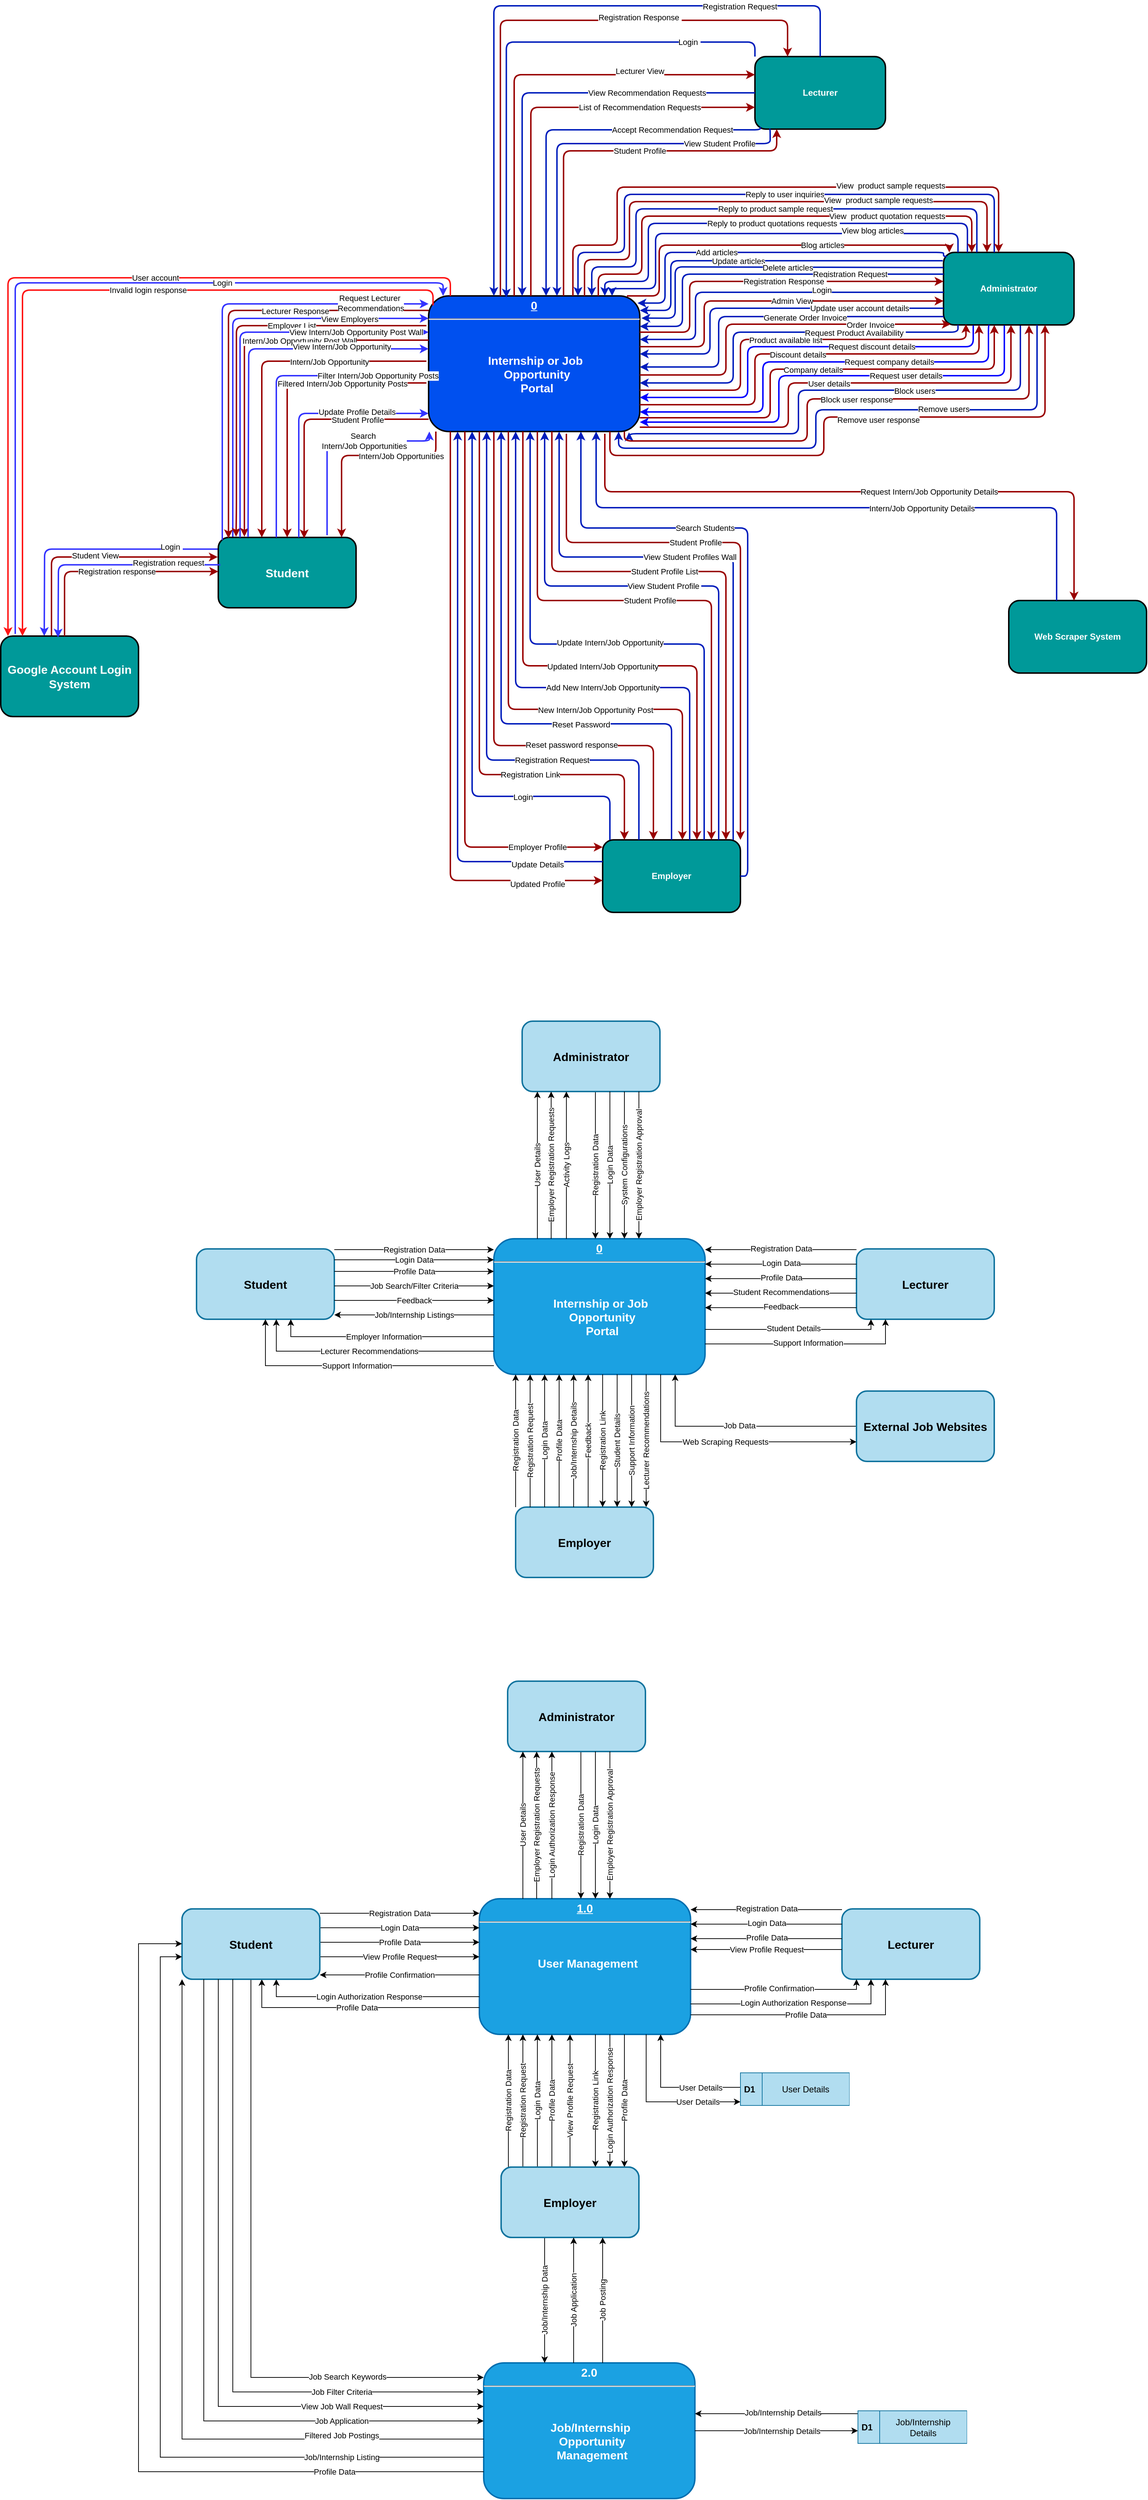 <mxfile version="24.7.12">
  <diagram name="Page-1" id="c7558073-3199-34d8-9f00-42111426c3f3">
    <mxGraphModel dx="774" dy="406" grid="1" gridSize="10" guides="1" tooltips="1" connect="1" arrows="1" fold="1" page="1" pageScale="1" pageWidth="1654" pageHeight="2336" background="none" math="0" shadow="0">
      <root>
        <mxCell id="0" />
        <mxCell id="1" parent="0" />
        <mxCell id="LAr76dedplg_a-63oy3K-29" style="edgeStyle=orthogonalEdgeStyle;rounded=1;orthogonalLoop=1;jettySize=auto;html=1;strokeWidth=2;strokeColor=#3333FF;fillColor=#0050ef;sourcePerimeterSpacing=0;" parent="1" source="LEWASo-noqgJ5dtIMuOe-100" target="LEWASo-noqgJ5dtIMuOe-126" edge="1">
          <mxGeometry relative="1" as="geometry">
            <mxPoint x="382.0" y="1004" as="sourcePoint" />
            <mxPoint x="630" y="721.0" as="targetPoint" />
            <Array as="points">
              <mxPoint x="360" y="721" />
            </Array>
          </mxGeometry>
        </mxCell>
        <mxCell id="LAr76dedplg_a-63oy3K-30" value="View Employers" style="edgeLabel;html=1;align=center;verticalAlign=bottom;resizable=0;points=[];" parent="LAr76dedplg_a-63oy3K-29" vertex="1" connectable="0">
          <mxGeometry x="0.341" y="-5" relative="1" as="geometry">
            <mxPoint x="79" y="4" as="offset" />
          </mxGeometry>
        </mxCell>
        <mxCell id="LAr76dedplg_a-63oy3K-37" style="edgeStyle=orthogonalEdgeStyle;rounded=1;orthogonalLoop=1;jettySize=auto;html=1;entryX=0.251;entryY=0.019;entryDx=0;entryDy=0;entryPerimeter=0;strokeColor=#3333FF;strokeWidth=2;exitX=-0.004;exitY=0.166;exitDx=0;exitDy=0;fillColor=#0050ef;exitPerimeter=0;" parent="1" source="LEWASo-noqgJ5dtIMuOe-100" edge="1">
          <mxGeometry relative="1" as="geometry">
            <mxPoint x="352.31" y="1038.89" as="sourcePoint" />
            <mxPoint x="100.0" y="1158.999" as="targetPoint" />
          </mxGeometry>
        </mxCell>
        <mxCell id="LAr76dedplg_a-63oy3K-38" value="Login&amp;nbsp;" style="edgeLabel;html=1;align=center;verticalAlign=middle;resizable=0;points=[];horizontal=1;" parent="LAr76dedplg_a-63oy3K-37" vertex="1" connectable="0">
          <mxGeometry x="-0.016" y="3" relative="1" as="geometry">
            <mxPoint x="112" y="-6" as="offset" />
          </mxGeometry>
        </mxCell>
        <mxCell id="LEWASo-noqgJ5dtIMuOe-100" value="Student" style="whiteSpace=wrap;align=center;verticalAlign=middle;fontStyle=1;strokeWidth=2;fillColor=#009999;labelBackgroundColor=none;rounded=1;fillOpacity=100;fontSize=16;fontColor=#ffffff;strokeColor=#000000;" parent="1" vertex="1">
          <mxGeometry x="340" y="1023" width="190" height="97" as="geometry" />
        </mxCell>
        <mxCell id="LEWASo-noqgJ5dtIMuOe-97" value="Administrator" style="whiteSpace=wrap;align=center;verticalAlign=middle;fontStyle=1;strokeWidth=2;labelBackgroundColor=none;rounded=1;fillOpacity=100;fillColor=#009999;fontColor=#FFFFFF;" parent="1" vertex="1">
          <mxGeometry x="1340" y="630" width="180" height="100" as="geometry" />
        </mxCell>
        <mxCell id="LEWASo-noqgJ5dtIMuOe-98" value="Web Scraper System" style="whiteSpace=wrap;align=center;verticalAlign=middle;fontStyle=1;strokeWidth=2;labelBackgroundColor=none;rounded=1;fillOpacity=100;fillColor=#009999;fontColor=#FFFFFF;" parent="1" vertex="1">
          <mxGeometry x="1430" y="1110" width="190" height="100" as="geometry" />
        </mxCell>
        <mxCell id="LEWASo-noqgJ5dtIMuOe-99" value="Employer" style="whiteSpace=wrap;align=center;verticalAlign=middle;fontStyle=1;strokeWidth=2;fillColor=#009999;labelBackgroundColor=none;rounded=1;fillOpacity=100;fontColor=#FFFFFF;" parent="1" vertex="1">
          <mxGeometry x="870" y="1440" width="190" height="100" as="geometry" />
        </mxCell>
        <mxCell id="LAr76dedplg_a-63oy3K-15" style="edgeStyle=orthogonalEdgeStyle;rounded=1;orthogonalLoop=1;jettySize=auto;html=1;strokeWidth=2;fillOpacity=100;strokeColor=#3333FF;elbow=vertical;fillColor=#0050ef;sourcePerimeterSpacing=0;" parent="1" source="LEWASo-noqgJ5dtIMuOe-100" target="LEWASo-noqgJ5dtIMuOe-126" edge="1">
          <mxGeometry relative="1" as="geometry">
            <mxPoint x="480" y="992" as="sourcePoint" />
            <mxPoint x="696.629" y="852.239" as="targetPoint" />
            <Array as="points">
              <mxPoint x="451" y="852" />
            </Array>
          </mxGeometry>
        </mxCell>
        <mxCell id="LAr76dedplg_a-63oy3K-26" value="Update Profile Details" style="edgeLabel;html=1;align=center;verticalAlign=middle;resizable=0;points=[];" parent="LAr76dedplg_a-63oy3K-15" vertex="1" connectable="0">
          <mxGeometry x="0.46" y="2" relative="1" as="geometry">
            <mxPoint x="-5" as="offset" />
          </mxGeometry>
        </mxCell>
        <mxCell id="LAr76dedplg_a-63oy3K-17" style="edgeStyle=elbowEdgeStyle;rounded=1;orthogonalLoop=1;jettySize=auto;html=1;strokeWidth=2;fillColor=#e51400;strokeColor=#990000;elbow=vertical;sourcePerimeterSpacing=0;entryX=0.074;entryY=0.013;entryDx=0;entryDy=0;entryPerimeter=0;" parent="1" source="LEWASo-noqgJ5dtIMuOe-126" target="LEWASo-noqgJ5dtIMuOe-100" edge="1">
          <mxGeometry relative="1" as="geometry">
            <mxPoint x="373.63" y="1007.074" as="targetPoint" />
            <Array as="points">
              <mxPoint x="510" y="710" />
            </Array>
            <mxPoint x="630" y="710" as="sourcePoint" />
          </mxGeometry>
        </mxCell>
        <mxCell id="LAr76dedplg_a-63oy3K-28" value="Lecturer Response" style="edgeLabel;html=1;align=center;verticalAlign=middle;resizable=0;points=[];" parent="LAr76dedplg_a-63oy3K-17" vertex="1" connectable="0">
          <mxGeometry x="-0.433" y="-3" relative="1" as="geometry">
            <mxPoint x="-17" y="4" as="offset" />
          </mxGeometry>
        </mxCell>
        <mxCell id="LEWASo-noqgJ5dtIMuOe-101" value="Lecturer" style="whiteSpace=wrap;align=center;verticalAlign=middle;fontStyle=1;strokeWidth=2;fillColor=#009999;labelBackgroundColor=none;rounded=1;fillOpacity=100;fontColor=#FFFFFF;" parent="1" vertex="1">
          <mxGeometry x="1080" y="360" width="180" height="100" as="geometry" />
        </mxCell>
        <mxCell id="LAr76dedplg_a-63oy3K-19" style="edgeStyle=orthogonalEdgeStyle;rounded=1;orthogonalLoop=1;jettySize=auto;html=1;strokeWidth=2;fillColor=#e51400;strokeColor=#3333FF;elbow=vertical;exitX=0.029;exitY=0.037;exitDx=0;exitDy=0;targetPerimeterSpacing=0;exitPerimeter=0;" parent="1" source="LEWASo-noqgJ5dtIMuOe-100" target="LEWASo-noqgJ5dtIMuOe-126" edge="1">
          <mxGeometry relative="1" as="geometry">
            <mxPoint x="365.08" y="1004.037" as="sourcePoint" />
            <mxPoint x="630" y="701.0" as="targetPoint" />
            <Array as="points">
              <mxPoint x="346" y="701" />
            </Array>
          </mxGeometry>
        </mxCell>
        <mxCell id="LAr76dedplg_a-63oy3K-27" value="Request Lecturer&amp;nbsp;&lt;div&gt;Recommendations&lt;/div&gt;" style="edgeLabel;html=1;align=center;verticalAlign=middle;resizable=0;points=[];" parent="LAr76dedplg_a-63oy3K-19" vertex="1" connectable="0">
          <mxGeometry x="-0.452" y="1" relative="1" as="geometry">
            <mxPoint x="205" y="-160" as="offset" />
          </mxGeometry>
        </mxCell>
        <mxCell id="LAr76dedplg_a-63oy3K-31" style="edgeStyle=orthogonalEdgeStyle;rounded=1;orthogonalLoop=1;jettySize=auto;html=1;strokeWidth=2;fillColor=#e51400;strokeColor=#990000;sourcePerimeterSpacing=3;entryX=0.129;entryY=-0.01;entryDx=0;entryDy=0;entryPerimeter=0;" parent="1" source="LEWASo-noqgJ5dtIMuOe-126" target="LEWASo-noqgJ5dtIMuOe-100" edge="1">
          <mxGeometry relative="1" as="geometry">
            <mxPoint x="629" y="730.543" as="sourcePoint" />
            <mxPoint x="390" y="1001" as="targetPoint" />
            <Array as="points">
              <mxPoint x="365" y="731" />
              <mxPoint x="365" y="980" />
            </Array>
          </mxGeometry>
        </mxCell>
        <mxCell id="LAr76dedplg_a-63oy3K-32" value="Employer List" style="edgeLabel;html=1;align=center;verticalAlign=middle;resizable=0;points=[];labelPosition=center;verticalLabelPosition=middle;" parent="LAr76dedplg_a-63oy3K-31" vertex="1" connectable="0">
          <mxGeometry x="-0.377" y="1" relative="1" as="geometry">
            <mxPoint x="-14" y="-1" as="offset" />
          </mxGeometry>
        </mxCell>
        <mxCell id="LAr76dedplg_a-63oy3K-33" style="edgeStyle=orthogonalEdgeStyle;rounded=1;orthogonalLoop=1;jettySize=auto;html=1;strokeWidth=2;fillColor=#e51400;strokeColor=#3333FF;targetPerimeterSpacing=0;" parent="1" source="LEWASo-noqgJ5dtIMuOe-100" target="LEWASo-noqgJ5dtIMuOe-126" edge="1">
          <mxGeometry relative="1" as="geometry">
            <mxPoint x="642" y="741" as="targetPoint" />
            <mxPoint x="400" y="1004" as="sourcePoint" />
            <Array as="points">
              <mxPoint x="370" y="740" />
            </Array>
          </mxGeometry>
        </mxCell>
        <mxCell id="LAr76dedplg_a-63oy3K-34" value="View Intern/Job Opportunity Post Wall" style="edgeLabel;html=1;align=center;verticalAlign=middle;resizable=0;points=[];" parent="LAr76dedplg_a-63oy3K-33" vertex="1" connectable="0">
          <mxGeometry x="-0.513" y="-1" relative="1" as="geometry">
            <mxPoint x="159" y="-151" as="offset" />
          </mxGeometry>
        </mxCell>
        <mxCell id="LEWASo-noqgJ5dtIMuOe-126" value="&lt;p style=&quot;margin: 4px 0px 0px; text-align: center; text-decoration: underline; font-size: 16px;&quot;&gt;0&lt;/p&gt;&lt;hr style=&quot;font-size: 16px;&quot;&gt;&lt;p style=&quot;margin: 0px 0px 0px 8px; font-size: 16px;&quot;&gt;&lt;span style=&quot;background-color: initial;&quot;&gt;&lt;br&gt;&lt;/span&gt;&lt;/p&gt;&lt;p style=&quot;margin: 0px 0px 0px 8px; font-size: 16px;&quot;&gt;&lt;br&gt;&lt;/p&gt;&lt;p style=&quot;margin: 0px 0px 0px 8px; font-size: 16px;&quot;&gt;&lt;span style=&quot;background-color: initial;&quot;&gt;Internship or Job&amp;nbsp;&lt;/span&gt;&lt;/p&gt;&lt;p style=&quot;margin: 0px 0px 0px 8px; font-size: 16px;&quot;&gt;&lt;span style=&quot;background-color: initial;&quot;&gt;Opportunity&lt;/span&gt;&lt;/p&gt;&lt;p style=&quot;margin: 0px 0px 0px 8px; font-size: 16px;&quot;&gt;Portal&lt;/p&gt;" style="verticalAlign=middle;align=center;overflow=fill;fontSize=16;fontFamily=Helvetica;html=1;rounded=1;fontStyle=1;strokeWidth=2;labelBackgroundColor=none;fillOpacity=100;fillColor=#0050ef;strokeColor=#000000;fontColor=#ffffff;" parent="1" vertex="1">
          <mxGeometry x="630" y="690" width="291.22" height="187" as="geometry" />
        </mxCell>
        <mxCell id="LAr76dedplg_a-63oy3K-39" style="rounded=1;orthogonalLoop=1;jettySize=auto;html=1;entryX=-0.004;entryY=0.392;entryDx=0;entryDy=0;fillColor=#e51400;strokeColor=#990000;strokeWidth=2;entryPerimeter=0;edgeStyle=orthogonalEdgeStyle;" parent="1" source="LAr76dedplg_a-63oy3K-36" edge="1">
          <mxGeometry relative="1" as="geometry">
            <mxPoint x="106.5" y="1152.554" as="sourcePoint" />
            <mxPoint x="339.24" y="1050.04" as="targetPoint" />
            <Array as="points">
              <mxPoint x="110" y="1050" />
            </Array>
          </mxGeometry>
        </mxCell>
        <mxCell id="LAr76dedplg_a-63oy3K-40" value="Student View" style="edgeLabel;html=1;align=center;verticalAlign=middle;resizable=0;points=[];horizontal=1;" parent="LAr76dedplg_a-63oy3K-39" vertex="1" connectable="0">
          <mxGeometry x="-0.097" y="-2" relative="1" as="geometry">
            <mxPoint x="16" y="-4" as="offset" />
          </mxGeometry>
        </mxCell>
        <mxCell id="LAr76dedplg_a-63oy3K-36" value="Google Account Login System" style="whiteSpace=wrap;align=center;verticalAlign=middle;fontStyle=1;strokeWidth=2;fillColor=#009999;labelBackgroundColor=none;rounded=1;fillOpacity=100;fontSize=16;fontColor=#ffffff;strokeColor=#000000;" parent="1" vertex="1">
          <mxGeometry x="40" y="1159" width="190" height="111" as="geometry" />
        </mxCell>
        <mxCell id="LAr76dedplg_a-63oy3K-53" style="edgeStyle=orthogonalEdgeStyle;rounded=1;orthogonalLoop=1;jettySize=auto;html=1;strokeWidth=2;strokeColor=#3333FF;fillColor=#0050ef;sourcePerimeterSpacing=0;startSize=0;endSize=0;" parent="1" source="LEWASo-noqgJ5dtIMuOe-100" target="LEWASo-noqgJ5dtIMuOe-126" edge="1">
          <mxGeometry relative="1" as="geometry">
            <mxPoint x="416" y="1020" as="sourcePoint" />
            <mxPoint x="669.015" y="818.852" as="targetPoint" />
            <Array as="points">
              <mxPoint x="420" y="800" />
            </Array>
          </mxGeometry>
        </mxCell>
        <mxCell id="LAr76dedplg_a-63oy3K-55" value="Filter Intern/Job Opportunity Posts" style="edgeLabel;html=1;align=center;verticalAlign=middle;resizable=0;points=[];" parent="LAr76dedplg_a-63oy3K-53" vertex="1" connectable="0">
          <mxGeometry x="0.391" y="2" relative="1" as="geometry">
            <mxPoint x="62" y="2" as="offset" />
          </mxGeometry>
        </mxCell>
        <mxCell id="LAr76dedplg_a-63oy3K-58" style="edgeStyle=orthogonalEdgeStyle;rounded=1;orthogonalLoop=1;jettySize=auto;html=1;strokeWidth=2;fillColor=#e51400;strokeColor=#990000;elbow=vertical;sourcePerimeterSpacing=3;" parent="1" source="LEWASo-noqgJ5dtIMuOe-126" target="LEWASo-noqgJ5dtIMuOe-100" edge="1">
          <mxGeometry relative="1" as="geometry">
            <mxPoint x="670.0" y="829.057" as="sourcePoint" />
            <mxPoint x="450.0" y="1012.004" as="targetPoint" />
            <Array as="points">
              <mxPoint x="435" y="810" />
            </Array>
          </mxGeometry>
        </mxCell>
        <mxCell id="LAr76dedplg_a-63oy3K-59" value="Filtered Intern/Job Opportunity Posts" style="edgeLabel;html=1;align=center;verticalAlign=middle;resizable=0;points=[];horizontal=1;" parent="LAr76dedplg_a-63oy3K-58" vertex="1" connectable="0">
          <mxGeometry x="-0.433" y="-3" relative="1" as="geometry">
            <mxPoint x="-1" y="4" as="offset" />
          </mxGeometry>
        </mxCell>
        <mxCell id="LAr76dedplg_a-63oy3K-60" style="edgeStyle=orthogonalEdgeStyle;rounded=1;orthogonalLoop=1;jettySize=auto;html=1;strokeWidth=2;fillColor=#e51400;strokeColor=#990000;elbow=vertical;sourcePerimeterSpacing=0;entryX=0.192;entryY=-0.01;entryDx=0;entryDy=0;entryPerimeter=0;" parent="1" source="LEWASo-noqgJ5dtIMuOe-126" target="LEWASo-noqgJ5dtIMuOe-100" edge="1">
          <mxGeometry relative="1" as="geometry">
            <mxPoint x="630" y="751.0" as="sourcePoint" />
            <mxPoint x="407.0" y="1004" as="targetPoint" />
            <Array as="points">
              <mxPoint x="376" y="751" />
              <mxPoint x="376" y="1022" />
            </Array>
          </mxGeometry>
        </mxCell>
        <mxCell id="LAr76dedplg_a-63oy3K-61" value="Intern/Job Opportunity Post Wall" style="edgeLabel;html=1;align=center;verticalAlign=middle;resizable=0;points=[];horizontal=1;" parent="LAr76dedplg_a-63oy3K-60" vertex="1" connectable="0">
          <mxGeometry x="-0.433" y="-3" relative="1" as="geometry">
            <mxPoint x="-29" y="4" as="offset" />
          </mxGeometry>
        </mxCell>
        <mxCell id="LAr76dedplg_a-63oy3K-65" style="edgeStyle=orthogonalEdgeStyle;rounded=1;orthogonalLoop=1;jettySize=auto;html=1;strokeWidth=2;strokeColor=#3333FF;fillColor=#0050ef;sourcePerimeterSpacing=3;" parent="1" source="LEWASo-noqgJ5dtIMuOe-100" target="LEWASo-noqgJ5dtIMuOe-126" edge="1">
          <mxGeometry relative="1" as="geometry">
            <mxPoint x="530" y="1130" as="sourcePoint" />
            <mxPoint x="667.488" y="843.539" as="targetPoint" />
            <Array as="points">
              <mxPoint x="490" y="890" />
              <mxPoint x="631" y="890" />
            </Array>
          </mxGeometry>
        </mxCell>
        <mxCell id="LAr76dedplg_a-63oy3K-66" value="Search&amp;nbsp;&lt;div&gt;Intern/Job Opportunities&lt;/div&gt;" style="edgeLabel;html=1;align=center;verticalAlign=middle;resizable=0;points=[];" parent="LAr76dedplg_a-63oy3K-65" vertex="1" connectable="0">
          <mxGeometry x="0.391" y="2" relative="1" as="geometry">
            <mxPoint x="-17" y="2" as="offset" />
          </mxGeometry>
        </mxCell>
        <mxCell id="PkC8lY3NkU_ByafprgCy-6" style="edgeStyle=orthogonalEdgeStyle;rounded=1;orthogonalLoop=1;jettySize=auto;html=1;strokeWidth=2;fillColor=#0050ef;strokeColor=#001DBC;elbow=vertical;sourcePerimeterSpacing=0;exitX=0.5;exitY=0;exitDx=0;exitDy=0;" parent="1" source="LEWASo-noqgJ5dtIMuOe-101" target="LEWASo-noqgJ5dtIMuOe-126" edge="1">
          <mxGeometry relative="1" as="geometry">
            <mxPoint x="1050" y="430" as="sourcePoint" />
            <mxPoint x="720" y="720" as="targetPoint" />
            <Array as="points">
              <mxPoint x="1170" y="290" />
              <mxPoint x="720" y="290" />
            </Array>
          </mxGeometry>
        </mxCell>
        <mxCell id="PkC8lY3NkU_ByafprgCy-7" value="Registration Request" style="edgeLabel;html=1;align=center;verticalAlign=middle;resizable=0;points=[];" parent="PkC8lY3NkU_ByafprgCy-6" vertex="1" connectable="0">
          <mxGeometry x="-0.452" y="1" relative="1" as="geometry">
            <mxPoint x="71" as="offset" />
          </mxGeometry>
        </mxCell>
        <mxCell id="PkC8lY3NkU_ByafprgCy-16" style="edgeStyle=orthogonalEdgeStyle;rounded=1;orthogonalLoop=1;jettySize=auto;html=1;strokeWidth=2;fillColor=#e51400;strokeColor=#990000;elbow=vertical;targetPerimeterSpacing=0;entryX=0.25;entryY=0;entryDx=0;entryDy=0;" parent="1" source="LEWASo-noqgJ5dtIMuOe-126" target="LEWASo-noqgJ5dtIMuOe-101" edge="1">
          <mxGeometry relative="1" as="geometry">
            <mxPoint x="728.805" y="720" as="sourcePoint" />
            <mxPoint x="1076" y="390" as="targetPoint" />
            <Array as="points">
              <mxPoint x="729" y="310" />
              <mxPoint x="1125" y="310" />
            </Array>
          </mxGeometry>
        </mxCell>
        <mxCell id="PkC8lY3NkU_ByafprgCy-17" value="Registration Response&amp;nbsp;" style="edgeLabel;html=1;align=center;verticalAlign=middle;resizable=0;points=[];" parent="PkC8lY3NkU_ByafprgCy-16" vertex="1" connectable="0">
          <mxGeometry x="-0.452" y="1" relative="1" as="geometry">
            <mxPoint x="193" y="-158" as="offset" />
          </mxGeometry>
        </mxCell>
        <mxCell id="PkC8lY3NkU_ByafprgCy-19" style="edgeStyle=orthogonalEdgeStyle;rounded=1;orthogonalLoop=1;jettySize=auto;html=1;strokeWidth=2;fillColor=#0050ef;strokeColor=#001DBC;elbow=vertical;sourcePerimeterSpacing=0;entryX=0.368;entryY=0.012;entryDx=0;entryDy=0;entryPerimeter=0;" parent="1" target="LEWASo-noqgJ5dtIMuOe-126" edge="1">
          <mxGeometry relative="1" as="geometry">
            <mxPoint x="1080" y="360" as="sourcePoint" />
            <mxPoint x="738.598" y="722.041" as="targetPoint" />
            <Array as="points">
              <mxPoint x="1080" y="340" />
              <mxPoint x="737" y="340" />
            </Array>
          </mxGeometry>
        </mxCell>
        <mxCell id="PkC8lY3NkU_ByafprgCy-39" value="Login&amp;nbsp;" style="edgeLabel;html=1;align=center;verticalAlign=middle;resizable=0;points=[];" parent="PkC8lY3NkU_ByafprgCy-19" vertex="1" connectable="0">
          <mxGeometry x="-0.3" y="-1" relative="1" as="geometry">
            <mxPoint x="139" y="1" as="offset" />
          </mxGeometry>
        </mxCell>
        <mxCell id="PkC8lY3NkU_ByafprgCy-22" style="edgeStyle=orthogonalEdgeStyle;rounded=1;orthogonalLoop=1;jettySize=auto;html=1;strokeWidth=2;fillColor=#e51400;strokeColor=#990000;elbow=vertical;targetPerimeterSpacing=0;verticalAlign=bottom;labelPosition=center;verticalLabelPosition=top;align=center;entryX=0;entryY=0.25;entryDx=0;entryDy=0;" parent="1" source="LEWASo-noqgJ5dtIMuOe-126" target="LEWASo-noqgJ5dtIMuOe-101" edge="1">
          <mxGeometry relative="1" as="geometry">
            <mxPoint x="749.154" y="719.529" as="sourcePoint" />
            <mxPoint x="1076" y="420" as="targetPoint" />
            <Array as="points">
              <mxPoint x="748" y="385" />
            </Array>
          </mxGeometry>
        </mxCell>
        <mxCell id="PkC8lY3NkU_ByafprgCy-23" value="&lt;span&gt;&lt;/span&gt;&lt;span style=&quot;&quot;&gt;Lecturer View&lt;/span&gt;" style="edgeLabel;html=1;align=center;verticalAlign=middle;resizable=0;points=[];" parent="PkC8lY3NkU_ByafprgCy-22" vertex="1" connectable="0">
          <mxGeometry x="-0.452" y="1" relative="1" as="geometry">
            <mxPoint x="174" y="-136" as="offset" />
          </mxGeometry>
        </mxCell>
        <mxCell id="PkC8lY3NkU_ByafprgCy-24" value="" style="edgeStyle=orthogonalEdgeStyle;rounded=1;orthogonalLoop=1;jettySize=auto;html=1;strokeWidth=2;fillColor=#0050ef;strokeColor=#001DBC;elbow=vertical;sourcePerimeterSpacing=0;exitX=0.041;exitY=0.971;exitDx=0;exitDy=0;exitPerimeter=0;" parent="1" source="LEWASo-noqgJ5dtIMuOe-101" target="LEWASo-noqgJ5dtIMuOe-126" edge="1">
          <mxGeometry x="-0.265" y="40" relative="1" as="geometry">
            <mxPoint x="1084.47" y="460.83" as="sourcePoint" />
            <mxPoint x="792" y="720" as="targetPoint" />
            <Array as="points">
              <mxPoint x="1087" y="461" />
              <mxPoint x="792" y="461" />
            </Array>
            <mxPoint as="offset" />
          </mxGeometry>
        </mxCell>
        <mxCell id="PkC8lY3NkU_ByafprgCy-47" value="Accept Recommendation Request" style="edgeLabel;html=1;align=center;verticalAlign=middle;resizable=0;points=[];" parent="PkC8lY3NkU_ByafprgCy-24" vertex="1" connectable="0">
          <mxGeometry x="-0.226" relative="1" as="geometry">
            <mxPoint x="79" as="offset" />
          </mxGeometry>
        </mxCell>
        <mxCell id="PkC8lY3NkU_ByafprgCy-30" style="edgeStyle=orthogonalEdgeStyle;rounded=1;orthogonalLoop=1;jettySize=auto;html=1;strokeWidth=2;fillColor=#e51400;strokeColor=#990000;elbow=vertical;targetPerimeterSpacing=0;" parent="1" source="LEWASo-noqgJ5dtIMuOe-126" target="LEWASo-noqgJ5dtIMuOe-101" edge="1">
          <mxGeometry relative="1" as="geometry">
            <mxPoint x="770" y="690" as="sourcePoint" />
            <mxPoint x="1066" y="440" as="targetPoint" />
            <Array as="points">
              <mxPoint x="771" y="430" />
            </Array>
          </mxGeometry>
        </mxCell>
        <mxCell id="PkC8lY3NkU_ByafprgCy-41" value="List of Recommendation Requests" style="edgeLabel;html=1;align=center;verticalAlign=middle;resizable=0;points=[];" parent="PkC8lY3NkU_ByafprgCy-30" vertex="1" connectable="0">
          <mxGeometry x="0.475" y="-3" relative="1" as="geometry">
            <mxPoint x="-10" y="-3" as="offset" />
          </mxGeometry>
        </mxCell>
        <mxCell id="PkC8lY3NkU_ByafprgCy-45" style="edgeStyle=orthogonalEdgeStyle;rounded=1;orthogonalLoop=1;jettySize=auto;html=1;strokeWidth=2;fillColor=#0050ef;strokeColor=#001DBC;elbow=vertical;sourcePerimeterSpacing=0;exitX=0;exitY=0.5;exitDx=0;exitDy=0;" parent="1" source="LEWASo-noqgJ5dtIMuOe-101" edge="1">
          <mxGeometry relative="1" as="geometry">
            <mxPoint x="1078" y="430" as="sourcePoint" />
            <mxPoint x="759" y="690" as="targetPoint" />
            <Array as="points">
              <mxPoint x="759" y="410" />
            </Array>
          </mxGeometry>
        </mxCell>
        <mxCell id="PkC8lY3NkU_ByafprgCy-46" value="View Recommendation Requests" style="edgeLabel;html=1;align=center;verticalAlign=middle;resizable=0;points=[];" parent="PkC8lY3NkU_ByafprgCy-45" vertex="1" connectable="0">
          <mxGeometry x="-0.452" y="1" relative="1" as="geometry">
            <mxPoint x="15" y="-1" as="offset" />
          </mxGeometry>
        </mxCell>
        <mxCell id="PkC8lY3NkU_ByafprgCy-48" value="" style="edgeStyle=orthogonalEdgeStyle;rounded=1;orthogonalLoop=1;jettySize=auto;html=1;strokeWidth=2;fillColor=#0050ef;strokeColor=#001DBC;elbow=vertical;sourcePerimeterSpacing=0;exitX=0.111;exitY=1;exitDx=0;exitDy=0;exitPerimeter=0;" parent="1" source="LEWASo-noqgJ5dtIMuOe-101" target="LEWASo-noqgJ5dtIMuOe-126" edge="1">
          <mxGeometry x="-0.265" y="40" relative="1" as="geometry">
            <mxPoint x="1101.2" y="461.6" as="sourcePoint" />
            <mxPoint x="806.727" y="719.529" as="targetPoint" />
            <Array as="points">
              <mxPoint x="1101" y="460" />
              <mxPoint x="1101" y="480" />
              <mxPoint x="807" y="480" />
            </Array>
            <mxPoint as="offset" />
          </mxGeometry>
        </mxCell>
        <mxCell id="PkC8lY3NkU_ByafprgCy-49" value="View Student Profile" style="edgeLabel;html=1;align=center;verticalAlign=middle;resizable=0;points=[];" parent="PkC8lY3NkU_ByafprgCy-48" vertex="1" connectable="0">
          <mxGeometry x="-0.226" relative="1" as="geometry">
            <mxPoint x="112" as="offset" />
          </mxGeometry>
        </mxCell>
        <mxCell id="E3Vmbv4oXaT4UGgoNopd-9" value="" style="edgeStyle=orthogonalEdgeStyle;rounded=1;orthogonalLoop=1;jettySize=auto;html=1;strokeWidth=2;fillColor=#0050ef;strokeColor=#001DBC;elbow=vertical;sourcePerimeterSpacing=0;" parent="1" target="LEWASo-noqgJ5dtIMuOe-126" edge="1">
          <mxGeometry x="-0.265" y="40" relative="1" as="geometry">
            <mxPoint x="1340" y="660" as="sourcePoint" />
            <mxPoint x="980.04" y="750" as="targetPoint" />
            <Array as="points">
              <mxPoint x="980" y="660" />
              <mxPoint x="980" y="732" />
            </Array>
            <mxPoint as="offset" />
          </mxGeometry>
        </mxCell>
        <mxCell id="E3Vmbv4oXaT4UGgoNopd-10" value="Registration Request" style="edgeLabel;html=1;align=center;verticalAlign=middle;resizable=0;points=[];" parent="E3Vmbv4oXaT4UGgoNopd-9" vertex="1" connectable="0">
          <mxGeometry x="-0.226" relative="1" as="geometry">
            <mxPoint x="61" as="offset" />
          </mxGeometry>
        </mxCell>
        <mxCell id="E3Vmbv4oXaT4UGgoNopd-12" style="edgeStyle=orthogonalEdgeStyle;rounded=1;orthogonalLoop=1;jettySize=auto;html=1;strokeWidth=2;fillColor=#e51400;strokeColor=#990000;elbow=vertical;targetPerimeterSpacing=0;" parent="1" source="LEWASo-noqgJ5dtIMuOe-126" edge="1">
          <mxGeometry relative="1" as="geometry">
            <mxPoint x="929.964" y="749.987" as="sourcePoint" />
            <mxPoint x="1340" y="670" as="targetPoint" />
            <Array as="points">
              <mxPoint x="990" y="740" />
              <mxPoint x="990" y="670" />
            </Array>
          </mxGeometry>
        </mxCell>
        <mxCell id="E3Vmbv4oXaT4UGgoNopd-13" value="Registration Response&amp;nbsp;" style="edgeLabel;html=1;align=center;verticalAlign=middle;resizable=0;points=[];" parent="E3Vmbv4oXaT4UGgoNopd-12" vertex="1" connectable="0">
          <mxGeometry x="0.475" y="-3" relative="1" as="geometry">
            <mxPoint x="-91" y="-3" as="offset" />
          </mxGeometry>
        </mxCell>
        <mxCell id="E3Vmbv4oXaT4UGgoNopd-15" value="" style="edgeStyle=orthogonalEdgeStyle;rounded=1;orthogonalLoop=1;jettySize=auto;html=1;strokeWidth=2;fillColor=#0050ef;strokeColor=#001DBC;elbow=vertical;sourcePerimeterSpacing=0;" parent="1" target="LEWASo-noqgJ5dtIMuOe-126" edge="1">
          <mxGeometry x="-0.265" y="40" relative="1" as="geometry">
            <mxPoint x="1340" y="685" as="sourcePoint" />
            <mxPoint x="921.22" y="755.25" as="targetPoint" />
            <Array as="points">
              <mxPoint x="998" y="685" />
              <mxPoint x="998" y="750" />
            </Array>
            <mxPoint as="offset" />
          </mxGeometry>
        </mxCell>
        <mxCell id="E3Vmbv4oXaT4UGgoNopd-16" value="Login" style="edgeLabel;html=1;align=center;verticalAlign=middle;resizable=0;points=[];" parent="E3Vmbv4oXaT4UGgoNopd-15" vertex="1" connectable="0">
          <mxGeometry x="-0.226" relative="1" as="geometry">
            <mxPoint x="19" y="-3" as="offset" />
          </mxGeometry>
        </mxCell>
        <mxCell id="E3Vmbv4oXaT4UGgoNopd-17" style="edgeStyle=orthogonalEdgeStyle;rounded=1;orthogonalLoop=1;jettySize=auto;html=1;strokeWidth=2;fillColor=#e51400;strokeColor=#990000;elbow=vertical;targetPerimeterSpacing=0;endArrow=classic;endFill=1;" parent="1" source="LEWASo-noqgJ5dtIMuOe-126" edge="1">
          <mxGeometry relative="1" as="geometry">
            <mxPoint x="920" y="783" as="sourcePoint" />
            <mxPoint x="1340" y="697" as="targetPoint" />
            <Array as="points">
              <mxPoint x="1010" y="760" />
              <mxPoint x="1010" y="697" />
            </Array>
          </mxGeometry>
        </mxCell>
        <mxCell id="E3Vmbv4oXaT4UGgoNopd-18" value="Admin View" style="edgeLabel;html=1;align=center;verticalAlign=middle;resizable=0;points=[];" parent="E3Vmbv4oXaT4UGgoNopd-17" vertex="1" connectable="0">
          <mxGeometry x="0.475" y="-3" relative="1" as="geometry">
            <mxPoint x="-83" y="-3" as="offset" />
          </mxGeometry>
        </mxCell>
        <mxCell id="E3Vmbv4oXaT4UGgoNopd-20" style="edgeStyle=orthogonalEdgeStyle;rounded=1;orthogonalLoop=1;jettySize=auto;html=1;strokeWidth=2;fillColor=#e51400;strokeColor=#990000;elbow=vertical;targetPerimeterSpacing=0;entryX=0.172;entryY=0.988;entryDx=0;entryDy=0;entryPerimeter=0;" parent="1" source="LEWASo-noqgJ5dtIMuOe-126" target="LEWASo-noqgJ5dtIMuOe-97" edge="1">
          <mxGeometry relative="1" as="geometry">
            <mxPoint x="921.22" y="858" as="sourcePoint" />
            <mxPoint x="1385" y="738.98" as="targetPoint" />
            <Array as="points">
              <mxPoint x="1060" y="820" />
              <mxPoint x="1060" y="750" />
              <mxPoint x="1371" y="750" />
            </Array>
          </mxGeometry>
        </mxCell>
        <mxCell id="E3Vmbv4oXaT4UGgoNopd-62" value="Product available list" style="edgeLabel;html=1;align=center;verticalAlign=middle;resizable=0;points=[];" parent="E3Vmbv4oXaT4UGgoNopd-20" vertex="1" connectable="0">
          <mxGeometry x="-0.081" y="-3" relative="1" as="geometry">
            <mxPoint x="22" y="-2" as="offset" />
          </mxGeometry>
        </mxCell>
        <mxCell id="E3Vmbv4oXaT4UGgoNopd-24" value="" style="edgeStyle=orthogonalEdgeStyle;rounded=1;orthogonalLoop=1;jettySize=auto;html=1;strokeWidth=2;fillColor=#0050ef;strokeColor=#001DBC;elbow=vertical;sourcePerimeterSpacing=0;" parent="1" target="LEWASo-noqgJ5dtIMuOe-126" edge="1">
          <mxGeometry x="-0.265" y="40" relative="1" as="geometry">
            <mxPoint x="1340" y="707.048" as="sourcePoint" />
            <mxPoint x="921.974" y="777.817" as="targetPoint" />
            <Array as="points">
              <mxPoint x="1018" y="707" />
              <mxPoint x="1018" y="770" />
            </Array>
            <mxPoint as="offset" />
          </mxGeometry>
        </mxCell>
        <mxCell id="E3Vmbv4oXaT4UGgoNopd-25" value="Update user account details" style="edgeLabel;html=1;align=center;verticalAlign=middle;resizable=0;points=[];" parent="E3Vmbv4oXaT4UGgoNopd-24" vertex="1" connectable="0">
          <mxGeometry x="-0.226" relative="1" as="geometry">
            <mxPoint x="70" as="offset" />
          </mxGeometry>
        </mxCell>
        <mxCell id="E3Vmbv4oXaT4UGgoNopd-26" value="" style="edgeStyle=orthogonalEdgeStyle;rounded=1;orthogonalLoop=1;jettySize=auto;html=1;strokeWidth=2;fillColor=#0050ef;strokeColor=#001DBC;elbow=vertical;sourcePerimeterSpacing=0;exitX=0.001;exitY=0.885;exitDx=0;exitDy=0;exitPerimeter=0;" parent="1" source="LEWASo-noqgJ5dtIMuOe-97" target="LEWASo-noqgJ5dtIMuOe-126" edge="1">
          <mxGeometry x="-0.265" y="40" relative="1" as="geometry">
            <mxPoint x="1350" y="730" as="sourcePoint" />
            <mxPoint x="921" y="800" as="targetPoint" />
            <Array as="points">
              <mxPoint x="1030" y="719" />
              <mxPoint x="1030" y="788" />
            </Array>
            <mxPoint as="offset" />
          </mxGeometry>
        </mxCell>
        <mxCell id="E3Vmbv4oXaT4UGgoNopd-27" value="Generate Order Invoice" style="edgeLabel;html=1;align=center;verticalAlign=middle;resizable=0;points=[];" parent="E3Vmbv4oXaT4UGgoNopd-26" vertex="1" connectable="0">
          <mxGeometry x="-0.226" relative="1" as="geometry">
            <mxPoint x="-2" y="1" as="offset" />
          </mxGeometry>
        </mxCell>
        <mxCell id="E3Vmbv4oXaT4UGgoNopd-28" value="" style="edgeStyle=orthogonalEdgeStyle;rounded=1;orthogonalLoop=1;jettySize=auto;html=1;strokeWidth=2;fillColor=#0050ef;strokeColor=#001DBC;elbow=vertical;sourcePerimeterSpacing=0;" parent="1" target="LEWASo-noqgJ5dtIMuOe-126" edge="1">
          <mxGeometry x="-0.265" y="40" relative="1" as="geometry">
            <mxPoint x="1360" y="730" as="sourcePoint" />
            <mxPoint x="921.22" y="842.04" as="targetPoint" />
            <Array as="points">
              <mxPoint x="1360" y="740" />
              <mxPoint x="1050" y="740" />
              <mxPoint x="1050" y="810" />
            </Array>
            <mxPoint as="offset" />
          </mxGeometry>
        </mxCell>
        <mxCell id="E3Vmbv4oXaT4UGgoNopd-31" value="Request Product Availability&amp;nbsp;" style="edgeLabel;html=1;align=center;verticalAlign=middle;resizable=0;points=[];" parent="E3Vmbv4oXaT4UGgoNopd-28" vertex="1" connectable="0">
          <mxGeometry x="0.161" y="1" relative="1" as="geometry">
            <mxPoint x="149" as="offset" />
          </mxGeometry>
        </mxCell>
        <mxCell id="E3Vmbv4oXaT4UGgoNopd-33" value="" style="edgeStyle=orthogonalEdgeStyle;rounded=1;orthogonalLoop=1;jettySize=auto;html=1;strokeWidth=2;fillColor=#0050ef;strokeColor=#001DBC;elbow=vertical;sourcePerimeterSpacing=0;exitX=0.589;exitY=1.01;exitDx=0;exitDy=0;exitPerimeter=0;entryX=0.949;entryY=1.006;entryDx=0;entryDy=0;entryPerimeter=0;" parent="1" source="LEWASo-noqgJ5dtIMuOe-97" target="LEWASo-noqgJ5dtIMuOe-126" edge="1">
          <mxGeometry x="-0.265" y="40" relative="1" as="geometry">
            <mxPoint x="1535" y="769" as="sourcePoint" />
            <mxPoint x="930" y="890" as="targetPoint" />
            <Array as="points">
              <mxPoint x="1446" y="820" />
              <mxPoint x="1140" y="820" />
              <mxPoint x="1140" y="880" />
              <mxPoint x="906" y="880" />
            </Array>
            <mxPoint as="offset" />
          </mxGeometry>
        </mxCell>
        <mxCell id="E3Vmbv4oXaT4UGgoNopd-34" value="Block users" style="edgeLabel;html=1;align=center;verticalAlign=middle;resizable=0;points=[];" parent="E3Vmbv4oXaT4UGgoNopd-33" vertex="1" connectable="0">
          <mxGeometry x="0.161" y="1" relative="1" as="geometry">
            <mxPoint x="159" y="-5" as="offset" />
          </mxGeometry>
        </mxCell>
        <mxCell id="E3Vmbv4oXaT4UGgoNopd-37" value="" style="edgeStyle=orthogonalEdgeStyle;rounded=1;orthogonalLoop=1;jettySize=auto;html=1;strokeWidth=2;fillColor=#0050ef;strokeColor=#001DBC;elbow=vertical;sourcePerimeterSpacing=0;" parent="1" target="LEWASo-noqgJ5dtIMuOe-126" edge="1">
          <mxGeometry x="-0.265" y="40" relative="1" as="geometry">
            <mxPoint x="1469" y="730" as="sourcePoint" />
            <mxPoint x="923.161" y="893.372" as="targetPoint" />
            <Array as="points">
              <mxPoint x="1469" y="847" />
              <mxPoint x="1164" y="847" />
              <mxPoint x="1164" y="900" />
              <mxPoint x="892" y="900" />
            </Array>
            <mxPoint as="offset" />
          </mxGeometry>
        </mxCell>
        <mxCell id="E3Vmbv4oXaT4UGgoNopd-38" value="Remove users" style="edgeLabel;html=1;align=center;verticalAlign=middle;resizable=0;points=[];" parent="E3Vmbv4oXaT4UGgoNopd-37" vertex="1" connectable="0">
          <mxGeometry x="0.161" y="1" relative="1" as="geometry">
            <mxPoint x="175" y="-26" as="offset" />
          </mxGeometry>
        </mxCell>
        <mxCell id="E3Vmbv4oXaT4UGgoNopd-39" value="" style="edgeStyle=orthogonalEdgeStyle;rounded=1;orthogonalLoop=1;jettySize=auto;html=1;strokeWidth=2;fillColor=#0050ef;strokeColor=#001DBC;elbow=vertical;sourcePerimeterSpacing=0;" parent="1" source="LEWASo-noqgJ5dtIMuOe-97" target="LEWASo-noqgJ5dtIMuOe-126" edge="1">
          <mxGeometry x="-0.265" y="40" relative="1" as="geometry">
            <mxPoint x="1449" y="630" as="sourcePoint" />
            <mxPoint x="837.415" y="720" as="targetPoint" />
            <Array as="points">
              <mxPoint x="1410" y="550" />
              <mxPoint x="900" y="550" />
              <mxPoint x="900" y="630" />
              <mxPoint x="836" y="630" />
            </Array>
            <mxPoint as="offset" />
          </mxGeometry>
        </mxCell>
        <mxCell id="E3Vmbv4oXaT4UGgoNopd-40" value="Reply to user inquiries" style="edgeLabel;html=1;align=center;verticalAlign=middle;resizable=0;points=[];" parent="E3Vmbv4oXaT4UGgoNopd-39" vertex="1" connectable="0">
          <mxGeometry x="-0.226" relative="1" as="geometry">
            <mxPoint x="-62" as="offset" />
          </mxGeometry>
        </mxCell>
        <mxCell id="E3Vmbv4oXaT4UGgoNopd-41" value="" style="edgeStyle=orthogonalEdgeStyle;rounded=1;orthogonalLoop=1;jettySize=auto;html=1;strokeWidth=2;fillColor=#0050ef;strokeColor=#001DBC;elbow=vertical;sourcePerimeterSpacing=0;" parent="1" target="LEWASo-noqgJ5dtIMuOe-126" edge="1">
          <mxGeometry x="-0.265" y="40" relative="1" as="geometry">
            <mxPoint x="1386.029" y="630" as="sourcePoint" />
            <mxPoint x="855" y="720" as="targetPoint" />
            <Array as="points">
              <mxPoint x="1386" y="570" />
              <mxPoint x="916" y="570" />
              <mxPoint x="916" y="650" />
              <mxPoint x="855" y="650" />
            </Array>
            <mxPoint as="offset" />
          </mxGeometry>
        </mxCell>
        <mxCell id="E3Vmbv4oXaT4UGgoNopd-42" value="Reply to product sample request" style="edgeLabel;html=1;align=center;verticalAlign=middle;resizable=0;points=[];" parent="E3Vmbv4oXaT4UGgoNopd-41" vertex="1" connectable="0">
          <mxGeometry x="-0.226" relative="1" as="geometry">
            <mxPoint x="-63" as="offset" />
          </mxGeometry>
        </mxCell>
        <mxCell id="E3Vmbv4oXaT4UGgoNopd-44" value="" style="edgeStyle=orthogonalEdgeStyle;rounded=1;orthogonalLoop=1;jettySize=auto;html=1;strokeWidth=2;fillColor=#0050ef;strokeColor=#001DBC;elbow=vertical;sourcePerimeterSpacing=0;" parent="1" target="LEWASo-noqgJ5dtIMuOe-126" edge="1">
          <mxGeometry x="-0.265" y="40" relative="1" as="geometry">
            <mxPoint x="1373" y="630" as="sourcePoint" />
            <mxPoint x="873" y="690" as="targetPoint" />
            <Array as="points">
              <mxPoint x="1373" y="590" />
              <mxPoint x="933" y="590" />
              <mxPoint x="933" y="670" />
              <mxPoint x="873" y="670" />
            </Array>
            <mxPoint as="offset" />
          </mxGeometry>
        </mxCell>
        <mxCell id="E3Vmbv4oXaT4UGgoNopd-45" value="Reply to product quotations requests&amp;nbsp;" style="edgeLabel;html=1;align=center;verticalAlign=middle;resizable=0;points=[];" parent="E3Vmbv4oXaT4UGgoNopd-44" vertex="1" connectable="0">
          <mxGeometry x="-0.226" relative="1" as="geometry">
            <mxPoint x="-61" as="offset" />
          </mxGeometry>
        </mxCell>
        <mxCell id="E3Vmbv4oXaT4UGgoNopd-46" value="" style="edgeStyle=orthogonalEdgeStyle;rounded=1;orthogonalLoop=1;jettySize=auto;html=1;strokeWidth=2;fillColor=#0050ef;strokeColor=#001DBC;elbow=vertical;sourcePerimeterSpacing=0;entryX=0.989;entryY=0.053;entryDx=0;entryDy=0;exitX=0.026;exitY=0.055;exitDx=0;exitDy=0;exitPerimeter=0;entryPerimeter=0;" parent="1" source="LEWASo-noqgJ5dtIMuOe-97" target="LEWASo-noqgJ5dtIMuOe-126" edge="1">
          <mxGeometry x="-0.265" y="40" relative="1" as="geometry">
            <mxPoint x="1347.98" y="633.7" as="sourcePoint" />
            <mxPoint x="896" y="720" as="targetPoint" />
            <Array as="points">
              <mxPoint x="1340" y="636" />
              <mxPoint x="1340" y="630" />
              <mxPoint x="956" y="630" />
              <mxPoint x="956" y="700" />
            </Array>
            <mxPoint as="offset" />
          </mxGeometry>
        </mxCell>
        <mxCell id="E3Vmbv4oXaT4UGgoNopd-47" value="Add articles" style="edgeLabel;html=1;align=center;verticalAlign=middle;resizable=0;points=[];" parent="E3Vmbv4oXaT4UGgoNopd-46" vertex="1" connectable="0">
          <mxGeometry x="-0.226" relative="1" as="geometry">
            <mxPoint x="-129" as="offset" />
          </mxGeometry>
        </mxCell>
        <mxCell id="E3Vmbv4oXaT4UGgoNopd-52" value="" style="edgeStyle=orthogonalEdgeStyle;rounded=1;orthogonalLoop=1;jettySize=auto;html=1;strokeWidth=2;fillColor=#0050ef;strokeColor=#001DBC;elbow=vertical;sourcePerimeterSpacing=0;exitX=-0.006;exitY=0.115;exitDx=0;exitDy=0;exitPerimeter=0;" parent="1" source="LEWASo-noqgJ5dtIMuOe-97" target="LEWASo-noqgJ5dtIMuOe-126" edge="1">
          <mxGeometry x="-0.265" y="40" relative="1" as="geometry">
            <mxPoint x="1344" y="640" as="sourcePoint" />
            <mxPoint x="908.388" y="720.942" as="targetPoint" />
            <Array as="points">
              <mxPoint x="964" y="642" />
              <mxPoint x="964" y="710" />
            </Array>
            <mxPoint as="offset" />
          </mxGeometry>
        </mxCell>
        <mxCell id="E3Vmbv4oXaT4UGgoNopd-53" value="Update articles" style="edgeLabel;html=1;align=center;verticalAlign=middle;resizable=0;points=[];" parent="E3Vmbv4oXaT4UGgoNopd-52" vertex="1" connectable="0">
          <mxGeometry x="-0.226" relative="1" as="geometry">
            <mxPoint x="-94" as="offset" />
          </mxGeometry>
        </mxCell>
        <mxCell id="E3Vmbv4oXaT4UGgoNopd-54" value="" style="edgeStyle=orthogonalEdgeStyle;rounded=1;orthogonalLoop=1;jettySize=auto;html=1;strokeWidth=2;fillColor=#0050ef;strokeColor=#001DBC;elbow=vertical;sourcePerimeterSpacing=0;exitX=-0.002;exitY=0.209;exitDx=0;exitDy=0;exitPerimeter=0;entryX=1.008;entryY=0.164;entryDx=0;entryDy=0;entryPerimeter=0;" parent="1" source="LEWASo-noqgJ5dtIMuOe-97" target="LEWASo-noqgJ5dtIMuOe-126" edge="1">
          <mxGeometry x="-0.265" y="40" relative="1" as="geometry">
            <mxPoint x="1350" y="630" as="sourcePoint" />
            <mxPoint x="920" y="730" as="targetPoint" />
            <Array as="points">
              <mxPoint x="1330" y="651" />
              <mxPoint x="970" y="650" />
              <mxPoint x="970" y="721" />
            </Array>
            <mxPoint as="offset" />
          </mxGeometry>
        </mxCell>
        <mxCell id="E3Vmbv4oXaT4UGgoNopd-55" value="Delete articles" style="edgeLabel;html=1;align=center;verticalAlign=middle;resizable=0;points=[];" parent="E3Vmbv4oXaT4UGgoNopd-54" vertex="1" connectable="0">
          <mxGeometry x="-0.226" relative="1" as="geometry">
            <mxPoint x="-26" as="offset" />
          </mxGeometry>
        </mxCell>
        <mxCell id="E3Vmbv4oXaT4UGgoNopd-63" style="edgeStyle=orthogonalEdgeStyle;rounded=1;orthogonalLoop=1;jettySize=auto;html=1;strokeWidth=2;strokeColor=#990000;fillColor=#e51400;sourcePerimeterSpacing=3;" parent="1" source="LEWASo-noqgJ5dtIMuOe-126" target="LEWASo-noqgJ5dtIMuOe-98" edge="1">
          <mxGeometry relative="1" as="geometry">
            <mxPoint x="873.122" y="877.471" as="sourcePoint" />
            <mxPoint x="1504.14" y="1109.3" as="targetPoint" />
            <Array as="points">
              <mxPoint x="873" y="960" />
              <mxPoint x="1520" y="960" />
            </Array>
          </mxGeometry>
        </mxCell>
        <mxCell id="E3Vmbv4oXaT4UGgoNopd-65" value="" style="edgeStyle=orthogonalEdgeStyle;rounded=1;orthogonalLoop=1;jettySize=auto;html=1;strokeWidth=2;fillColor=#0050ef;strokeColor=#001DBC;elbow=vertical;sourcePerimeterSpacing=0;" parent="1" source="LEWASo-noqgJ5dtIMuOe-98" target="LEWASo-noqgJ5dtIMuOe-126" edge="1">
          <mxGeometry x="-0.265" y="40" relative="1" as="geometry">
            <mxPoint x="1496.34" y="1109" as="sourcePoint" />
            <mxPoint x="860.581" y="877.471" as="targetPoint" />
            <Array as="points">
              <mxPoint x="1496" y="982" />
              <mxPoint x="861" y="982" />
            </Array>
            <mxPoint as="offset" />
          </mxGeometry>
        </mxCell>
        <mxCell id="E3Vmbv4oXaT4UGgoNopd-66" value="Intern/Job Opportunity Details" style="edgeLabel;html=1;align=center;verticalAlign=middle;resizable=0;points=[];" parent="E3Vmbv4oXaT4UGgoNopd-65" vertex="1" connectable="0">
          <mxGeometry x="0.161" y="1" relative="1" as="geometry">
            <mxPoint x="190" as="offset" />
          </mxGeometry>
        </mxCell>
        <mxCell id="E3Vmbv4oXaT4UGgoNopd-77" value="Request Intern/Job Opportunity Details" style="edgeLabel;html=1;align=center;verticalAlign=middle;resizable=0;points=[];" parent="E3Vmbv4oXaT4UGgoNopd-65" vertex="1" connectable="0">
          <mxGeometry x="0.028" y="-5" relative="1" as="geometry">
            <mxPoint x="142" y="-17" as="offset" />
          </mxGeometry>
        </mxCell>
        <mxCell id="E3Vmbv4oXaT4UGgoNopd-85" style="edgeStyle=orthogonalEdgeStyle;rounded=1;orthogonalLoop=1;jettySize=auto;html=1;strokeWidth=2;fillColor=#e51400;strokeColor=#FF1414;elbow=vertical;sourcePerimeterSpacing=0;" parent="1" source="LEWASo-noqgJ5dtIMuOe-126" target="LAr76dedplg_a-63oy3K-36" edge="1">
          <mxGeometry relative="1" as="geometry">
            <mxPoint x="630" y="665.04" as="sourcePoint" />
            <mxPoint x="50" y="1094" as="targetPoint" />
            <Array as="points">
              <mxPoint x="660" y="665" />
              <mxPoint x="50" y="665" />
            </Array>
          </mxGeometry>
        </mxCell>
        <mxCell id="E3Vmbv4oXaT4UGgoNopd-86" value="User account" style="edgeLabel;html=1;align=center;verticalAlign=middle;resizable=0;points=[];" parent="E3Vmbv4oXaT4UGgoNopd-85" vertex="1" connectable="0">
          <mxGeometry x="-0.452" y="1" relative="1" as="geometry">
            <mxPoint x="-123" y="-1" as="offset" />
          </mxGeometry>
        </mxCell>
        <mxCell id="E3Vmbv4oXaT4UGgoNopd-87" style="edgeStyle=orthogonalEdgeStyle;rounded=1;orthogonalLoop=1;jettySize=auto;html=1;strokeWidth=2;fillOpacity=100;strokeColor=#3333FF;elbow=vertical;fillColor=#0050ef;sourcePerimeterSpacing=3;" parent="1" source="LAr76dedplg_a-63oy3K-36" target="LEWASo-noqgJ5dtIMuOe-126" edge="1">
          <mxGeometry relative="1" as="geometry">
            <mxPoint x="59.95" y="1094.999" as="sourcePoint" />
            <mxPoint x="630" y="672" as="targetPoint" />
            <Array as="points">
              <mxPoint x="60" y="672" />
              <mxPoint x="650" y="672" />
            </Array>
          </mxGeometry>
        </mxCell>
        <mxCell id="E3Vmbv4oXaT4UGgoNopd-88" value="Login&amp;nbsp;" style="edgeLabel;html=1;align=center;verticalAlign=middle;resizable=0;points=[];" parent="E3Vmbv4oXaT4UGgoNopd-87" vertex="1" connectable="0">
          <mxGeometry x="0.46" y="2" relative="1" as="geometry">
            <mxPoint x="-26" y="2" as="offset" />
          </mxGeometry>
        </mxCell>
        <mxCell id="E3Vmbv4oXaT4UGgoNopd-89" style="edgeStyle=orthogonalEdgeStyle;rounded=1;orthogonalLoop=1;jettySize=auto;html=1;strokeWidth=2;fillColor=#e51400;strokeColor=#FF1414;elbow=vertical;sourcePerimeterSpacing=0;exitX=0.021;exitY=0.07;exitDx=0;exitDy=0;exitPerimeter=0;" parent="1" source="LEWASo-noqgJ5dtIMuOe-126" target="LAr76dedplg_a-63oy3K-36" edge="1">
          <mxGeometry relative="1" as="geometry">
            <mxPoint x="670" y="682" as="sourcePoint" />
            <mxPoint x="70" y="1091" as="targetPoint" />
            <Array as="points">
              <mxPoint x="636" y="682" />
              <mxPoint x="70" y="682" />
            </Array>
          </mxGeometry>
        </mxCell>
        <mxCell id="E3Vmbv4oXaT4UGgoNopd-90" value="Invalid login response" style="edgeLabel;html=1;align=center;verticalAlign=middle;resizable=0;points=[];" parent="E3Vmbv4oXaT4UGgoNopd-89" vertex="1" connectable="0">
          <mxGeometry x="-0.452" y="1" relative="1" as="geometry">
            <mxPoint x="-123" y="-1" as="offset" />
          </mxGeometry>
        </mxCell>
        <mxCell id="E3Vmbv4oXaT4UGgoNopd-91" value="" style="edgeStyle=orthogonalEdgeStyle;rounded=1;orthogonalLoop=1;jettySize=auto;html=1;strokeWidth=2;fillColor=#0050ef;strokeColor=#001DBC;elbow=vertical;sourcePerimeterSpacing=0;" parent="1" source="LEWASo-noqgJ5dtIMuOe-99" target="LEWASo-noqgJ5dtIMuOe-126" edge="1">
          <mxGeometry x="0.072" relative="1" as="geometry">
            <mxPoint x="921.22" y="1433" as="sourcePoint" />
            <mxPoint x="670.76" y="870" as="targetPoint" />
            <Array as="points">
              <mxPoint x="880" y="1380" />
              <mxPoint x="690" y="1380" />
            </Array>
            <mxPoint as="offset" />
          </mxGeometry>
        </mxCell>
        <mxCell id="E3Vmbv4oXaT4UGgoNopd-93" style="edgeStyle=orthogonalEdgeStyle;rounded=1;orthogonalLoop=1;jettySize=auto;html=1;strokeWidth=2;strokeColor=#990000;fillColor=#e51400;sourcePerimeterSpacing=0;" parent="1" source="LEWASo-noqgJ5dtIMuOe-126" target="LEWASo-noqgJ5dtIMuOe-99" edge="1">
          <mxGeometry relative="1" as="geometry">
            <mxPoint x="662.442" y="877.314" as="sourcePoint" />
            <mxPoint x="878.034" y="1440" as="targetPoint" />
            <Array as="points">
              <mxPoint x="680" y="1450" />
            </Array>
          </mxGeometry>
        </mxCell>
        <mxCell id="E3Vmbv4oXaT4UGgoNopd-95" value="" style="edgeStyle=orthogonalEdgeStyle;rounded=1;orthogonalLoop=1;jettySize=auto;html=1;strokeWidth=2;fillColor=#0050ef;strokeColor=#001DBC;elbow=vertical;sourcePerimeterSpacing=0;" parent="1" source="LEWASo-noqgJ5dtIMuOe-99" target="LEWASo-noqgJ5dtIMuOe-126" edge="1">
          <mxGeometry x="0.072" relative="1" as="geometry">
            <mxPoint x="939.83" y="1441.6" as="sourcePoint" />
            <mxPoint x="686.04" y="877" as="targetPoint" />
            <Array as="points">
              <mxPoint x="920" y="1330" />
              <mxPoint x="710" y="1330" />
            </Array>
            <mxPoint as="offset" />
          </mxGeometry>
        </mxCell>
        <mxCell id="E3Vmbv4oXaT4UGgoNopd-96" value="Registration Request" style="edgeLabel;html=1;align=center;verticalAlign=middle;resizable=0;points=[];rotation=0;" parent="E3Vmbv4oXaT4UGgoNopd-95" vertex="1" connectable="0">
          <mxGeometry x="0.279" y="2" relative="1" as="geometry">
            <mxPoint x="92" y="174" as="offset" />
          </mxGeometry>
        </mxCell>
        <mxCell id="E3Vmbv4oXaT4UGgoNopd-97" style="edgeStyle=orthogonalEdgeStyle;rounded=1;orthogonalLoop=1;jettySize=auto;html=1;strokeWidth=2;strokeColor=#990000;fillColor=#e51400;sourcePerimeterSpacing=0;" parent="1" source="LEWASo-noqgJ5dtIMuOe-126" target="LEWASo-noqgJ5dtIMuOe-99" edge="1">
          <mxGeometry relative="1" as="geometry">
            <mxPoint x="702.042" y="876.529" as="sourcePoint" />
            <mxPoint x="928.034" y="1440" as="targetPoint" />
            <Array as="points">
              <mxPoint x="700" y="1350" />
              <mxPoint x="900" y="1350" />
            </Array>
          </mxGeometry>
        </mxCell>
        <mxCell id="E3Vmbv4oXaT4UGgoNopd-98" value="Registration Link" style="edgeLabel;html=1;align=center;verticalAlign=middle;resizable=0;points=[];rotation=0;" parent="E3Vmbv4oXaT4UGgoNopd-97" vertex="1" connectable="0">
          <mxGeometry x="-0.269" relative="1" as="geometry">
            <mxPoint x="70" y="194" as="offset" />
          </mxGeometry>
        </mxCell>
        <mxCell id="E3Vmbv4oXaT4UGgoNopd-100" value="" style="edgeStyle=orthogonalEdgeStyle;rounded=1;orthogonalLoop=1;jettySize=auto;html=1;strokeWidth=2;fillColor=#0050ef;strokeColor=#001DBC;elbow=vertical;sourcePerimeterSpacing=0;" parent="1" source="LEWASo-noqgJ5dtIMuOe-99" target="LEWASo-noqgJ5dtIMuOe-126" edge="1">
          <mxGeometry x="0.072" relative="1" as="geometry">
            <mxPoint x="958.034" y="1441" as="sourcePoint" />
            <mxPoint x="712.26" y="879" as="targetPoint" />
            <Array as="points">
              <mxPoint x="965" y="1280" />
              <mxPoint x="730" y="1280" />
            </Array>
            <mxPoint as="offset" />
          </mxGeometry>
        </mxCell>
        <mxCell id="E3Vmbv4oXaT4UGgoNopd-101" value="Reset Password" style="edgeLabel;html=1;align=center;verticalAlign=middle;resizable=0;points=[];rotation=0;" parent="E3Vmbv4oXaT4UGgoNopd-100" vertex="1" connectable="0">
          <mxGeometry x="0.279" y="2" relative="1" as="geometry">
            <mxPoint x="112" y="116" as="offset" />
          </mxGeometry>
        </mxCell>
        <mxCell id="E3Vmbv4oXaT4UGgoNopd-102" value="" style="edgeStyle=orthogonalEdgeStyle;rounded=1;orthogonalLoop=1;jettySize=auto;html=1;strokeWidth=2;fillColor=#0050ef;strokeColor=#001DBC;elbow=vertical;sourcePerimeterSpacing=0;" parent="1" source="LEWASo-noqgJ5dtIMuOe-99" target="LEWASo-noqgJ5dtIMuOe-126" edge="1">
          <mxGeometry x="0.072" relative="1" as="geometry">
            <mxPoint x="992.0" y="1440" as="sourcePoint" />
            <mxPoint x="746.4" y="877.942" as="targetPoint" />
            <Array as="points">
              <mxPoint x="1010" y="1170" />
              <mxPoint x="770" y="1170" />
            </Array>
            <mxPoint as="offset" />
          </mxGeometry>
        </mxCell>
        <mxCell id="E3Vmbv4oXaT4UGgoNopd-103" value="Update Intern/Job Opportunity" style="edgeLabel;html=1;align=center;verticalAlign=middle;resizable=0;points=[];rotation=0;" parent="E3Vmbv4oXaT4UGgoNopd-102" vertex="1" connectable="0">
          <mxGeometry x="0.279" y="2" relative="1" as="geometry">
            <mxPoint x="112" y="1" as="offset" />
          </mxGeometry>
        </mxCell>
        <mxCell id="E3Vmbv4oXaT4UGgoNopd-104" value="" style="edgeStyle=orthogonalEdgeStyle;rounded=1;orthogonalLoop=1;jettySize=auto;html=1;strokeWidth=2;fillColor=#0050ef;strokeColor=#001DBC;elbow=vertical;sourcePerimeterSpacing=0;" parent="1" source="LEWASo-noqgJ5dtIMuOe-99" target="LEWASo-noqgJ5dtIMuOe-126" edge="1">
          <mxGeometry x="0.072" relative="1" as="geometry">
            <mxPoint x="1010" y="1440.0" as="sourcePoint" />
            <mxPoint x="765" y="877" as="targetPoint" />
            <Array as="points">
              <mxPoint x="1030" y="1090" />
              <mxPoint x="790" y="1090" />
            </Array>
            <mxPoint as="offset" />
          </mxGeometry>
        </mxCell>
        <mxCell id="E3Vmbv4oXaT4UGgoNopd-105" value="View Student Profile&amp;nbsp;" style="edgeLabel;html=1;align=center;verticalAlign=middle;resizable=0;points=[];rotation=0;" parent="E3Vmbv4oXaT4UGgoNopd-104" vertex="1" connectable="0">
          <mxGeometry x="0.279" y="2" relative="1" as="geometry">
            <mxPoint x="88" y="-2" as="offset" />
          </mxGeometry>
        </mxCell>
        <mxCell id="E3Vmbv4oXaT4UGgoNopd-106" value="" style="edgeStyle=orthogonalEdgeStyle;rounded=1;orthogonalLoop=1;jettySize=auto;html=1;strokeWidth=2;fillColor=#0050ef;strokeColor=#001DBC;elbow=vertical;sourcePerimeterSpacing=0;" parent="1" source="LEWASo-noqgJ5dtIMuOe-99" target="LEWASo-noqgJ5dtIMuOe-126" edge="1">
          <mxGeometry x="0.072" relative="1" as="geometry">
            <mxPoint x="1042.0" y="1440" as="sourcePoint" />
            <mxPoint x="796.378" y="879.041" as="targetPoint" />
            <Array as="points">
              <mxPoint x="1070" y="1490" />
              <mxPoint x="1070" y="1010" />
              <mxPoint x="840" y="1010" />
            </Array>
            <mxPoint as="offset" />
          </mxGeometry>
        </mxCell>
        <mxCell id="E3Vmbv4oXaT4UGgoNopd-107" value="Search Students" style="edgeLabel;html=1;align=center;verticalAlign=middle;resizable=0;points=[];rotation=0;" parent="E3Vmbv4oXaT4UGgoNopd-106" vertex="1" connectable="0">
          <mxGeometry x="0.279" y="2" relative="1" as="geometry">
            <mxPoint x="-4" y="-2" as="offset" />
          </mxGeometry>
        </mxCell>
        <mxCell id="HUjeN2934BUZA1-0CvoF-6" value="" style="edgeStyle=orthogonalEdgeStyle;rounded=1;orthogonalLoop=1;jettySize=auto;html=1;strokeWidth=2;fillColor=#0050ef;strokeColor=#990000;elbow=vertical;targetPerimeterSpacing=0;exitX=0.639;exitY=0;exitDx=0;exitDy=0;exitPerimeter=0;" parent="1" source="LEWASo-noqgJ5dtIMuOe-126" edge="1">
          <mxGeometry x="-0.265" y="40" relative="1" as="geometry">
            <mxPoint x="816" y="690" as="sourcePoint" />
            <mxPoint x="1110" y="460" as="targetPoint" />
            <Array as="points">
              <mxPoint x="816" y="490" />
              <mxPoint x="1110" y="490" />
            </Array>
            <mxPoint as="offset" />
          </mxGeometry>
        </mxCell>
        <mxCell id="HUjeN2934BUZA1-0CvoF-7" value="Student Profile" style="edgeLabel;html=1;align=center;verticalAlign=middle;resizable=0;points=[];" parent="HUjeN2934BUZA1-0CvoF-6" vertex="1" connectable="0">
          <mxGeometry x="-0.226" relative="1" as="geometry">
            <mxPoint x="102" as="offset" />
          </mxGeometry>
        </mxCell>
        <mxCell id="HUjeN2934BUZA1-0CvoF-10" value="" style="edgeStyle=orthogonalEdgeStyle;rounded=1;orthogonalLoop=1;jettySize=auto;html=1;strokeWidth=2;fillColor=#0050ef;strokeColor=#990000;elbow=vertical;entryX=1;entryY=0.5;entryDx=0;entryDy=0;targetPerimeterSpacing=0;" parent="1" source="LEWASo-noqgJ5dtIMuOe-126" edge="1">
          <mxGeometry x="-0.265" y="40" relative="1" as="geometry">
            <mxPoint x="933" y="798" as="sourcePoint" />
            <mxPoint x="1350" y="729" as="targetPoint" />
            <Array as="points">
              <mxPoint x="1040" y="799" />
              <mxPoint x="1040" y="729" />
            </Array>
            <mxPoint as="offset" />
          </mxGeometry>
        </mxCell>
        <mxCell id="HUjeN2934BUZA1-0CvoF-11" value="Order Invoice" style="edgeLabel;html=1;align=center;verticalAlign=middle;resizable=0;points=[];" parent="HUjeN2934BUZA1-0CvoF-10" vertex="1" connectable="0">
          <mxGeometry x="-0.226" relative="1" as="geometry">
            <mxPoint x="195" y="1" as="offset" />
          </mxGeometry>
        </mxCell>
        <mxCell id="HUjeN2934BUZA1-0CvoF-12" style="edgeStyle=orthogonalEdgeStyle;rounded=1;orthogonalLoop=1;jettySize=auto;html=1;strokeWidth=2;fillColor=#e51400;strokeColor=#0000FF;elbow=vertical;exitX=0.228;exitY=1.006;exitDx=0;exitDy=0;exitPerimeter=0;sourcePerimeterSpacing=0;" parent="1" source="LEWASo-noqgJ5dtIMuOe-97" target="LEWASo-noqgJ5dtIMuOe-126" edge="1">
          <mxGeometry relative="1" as="geometry">
            <mxPoint x="1381" y="742" as="sourcePoint" />
            <mxPoint x="931" y="830" as="targetPoint" />
            <Array as="points">
              <mxPoint x="1381" y="760" />
              <mxPoint x="1070" y="760" />
              <mxPoint x="1070" y="830" />
            </Array>
          </mxGeometry>
        </mxCell>
        <mxCell id="HUjeN2934BUZA1-0CvoF-13" value="Request discount details" style="edgeLabel;html=1;align=center;verticalAlign=middle;resizable=0;points=[];" parent="HUjeN2934BUZA1-0CvoF-12" vertex="1" connectable="0">
          <mxGeometry x="-0.081" y="-3" relative="1" as="geometry">
            <mxPoint x="87" y="3" as="offset" />
          </mxGeometry>
        </mxCell>
        <mxCell id="HUjeN2934BUZA1-0CvoF-15" style="edgeStyle=orthogonalEdgeStyle;rounded=1;orthogonalLoop=1;jettySize=auto;html=1;strokeWidth=2;fillColor=#e51400;strokeColor=#990000;elbow=vertical;targetPerimeterSpacing=0;entryX=0.272;entryY=1;entryDx=0;entryDy=0;entryPerimeter=0;" parent="1" source="LEWASo-noqgJ5dtIMuOe-126" target="LEWASo-noqgJ5dtIMuOe-97" edge="1">
          <mxGeometry relative="1" as="geometry">
            <mxPoint x="931" y="830" as="sourcePoint" />
            <mxPoint x="1381" y="739" as="targetPoint" />
            <Array as="points">
              <mxPoint x="1080" y="840" />
              <mxPoint x="1080" y="770" />
              <mxPoint x="1389" y="770" />
            </Array>
          </mxGeometry>
        </mxCell>
        <mxCell id="HUjeN2934BUZA1-0CvoF-16" value="Discount details" style="edgeLabel;html=1;align=center;verticalAlign=middle;resizable=0;points=[];" parent="HUjeN2934BUZA1-0CvoF-15" vertex="1" connectable="0">
          <mxGeometry x="-0.081" y="-3" relative="1" as="geometry">
            <mxPoint x="22" y="-2" as="offset" />
          </mxGeometry>
        </mxCell>
        <mxCell id="HUjeN2934BUZA1-0CvoF-17" style="edgeStyle=orthogonalEdgeStyle;rounded=1;orthogonalLoop=1;jettySize=auto;html=1;strokeWidth=2;fillColor=#e51400;strokeColor=#0000FF;elbow=vertical;exitX=0.352;exitY=1.006;exitDx=0;exitDy=0;exitPerimeter=0;sourcePerimeterSpacing=0;" parent="1" source="LEWASo-noqgJ5dtIMuOe-97" target="LEWASo-noqgJ5dtIMuOe-126" edge="1">
          <mxGeometry relative="1" as="geometry">
            <mxPoint x="1402" y="752" as="sourcePoint" />
            <mxPoint x="941" y="850" as="targetPoint" />
            <Array as="points">
              <mxPoint x="1402" y="731" />
              <mxPoint x="1402" y="781" />
              <mxPoint x="1091" y="781" />
              <mxPoint x="1091" y="850" />
            </Array>
          </mxGeometry>
        </mxCell>
        <mxCell id="HUjeN2934BUZA1-0CvoF-18" value="Request company details" style="edgeLabel;html=1;align=center;verticalAlign=middle;resizable=0;points=[];" parent="HUjeN2934BUZA1-0CvoF-17" vertex="1" connectable="0">
          <mxGeometry x="-0.081" y="-3" relative="1" as="geometry">
            <mxPoint x="87" y="3" as="offset" />
          </mxGeometry>
        </mxCell>
        <mxCell id="HUjeN2934BUZA1-0CvoF-19" style="edgeStyle=orthogonalEdgeStyle;rounded=1;orthogonalLoop=1;jettySize=auto;html=1;strokeWidth=2;fillColor=#e51400;strokeColor=#990000;elbow=vertical;targetPerimeterSpacing=0;entryX=0.389;entryY=1;entryDx=0;entryDy=0;entryPerimeter=0;" parent="1" source="LEWASo-noqgJ5dtIMuOe-126" target="LEWASo-noqgJ5dtIMuOe-97" edge="1">
          <mxGeometry relative="1" as="geometry">
            <mxPoint x="941" y="861" as="sourcePoint" />
            <mxPoint x="1410" y="740" as="targetPoint" />
            <Array as="points">
              <mxPoint x="1101" y="858" />
              <mxPoint x="1101" y="791" />
              <mxPoint x="1410" y="791" />
            </Array>
          </mxGeometry>
        </mxCell>
        <mxCell id="HUjeN2934BUZA1-0CvoF-20" value="Company details" style="edgeLabel;html=1;align=center;verticalAlign=middle;resizable=0;points=[];" parent="HUjeN2934BUZA1-0CvoF-19" vertex="1" connectable="0">
          <mxGeometry x="-0.081" y="-3" relative="1" as="geometry">
            <mxPoint x="22" y="-2" as="offset" />
          </mxGeometry>
        </mxCell>
        <mxCell id="HUjeN2934BUZA1-0CvoF-21" style="edgeStyle=orthogonalEdgeStyle;rounded=1;orthogonalLoop=1;jettySize=auto;html=1;strokeWidth=2;fillColor=#e51400;strokeColor=#0000FF;elbow=vertical;exitX=0.466;exitY=1.006;exitDx=0;exitDy=0;exitPerimeter=0;sourcePerimeterSpacing=0;" parent="1" source="LEWASo-noqgJ5dtIMuOe-97" target="LEWASo-noqgJ5dtIMuOe-126" edge="1">
          <mxGeometry relative="1" as="geometry">
            <mxPoint x="1424" y="771" as="sourcePoint" />
            <mxPoint x="963" y="869" as="targetPoint" />
            <Array as="points">
              <mxPoint x="1424" y="800" />
              <mxPoint x="1113" y="800" />
              <mxPoint x="1113" y="864" />
            </Array>
          </mxGeometry>
        </mxCell>
        <mxCell id="HUjeN2934BUZA1-0CvoF-22" value="Request user details" style="edgeLabel;html=1;align=center;verticalAlign=middle;resizable=0;points=[];" parent="HUjeN2934BUZA1-0CvoF-21" vertex="1" connectable="0">
          <mxGeometry x="-0.081" y="-3" relative="1" as="geometry">
            <mxPoint x="87" y="3" as="offset" />
          </mxGeometry>
        </mxCell>
        <mxCell id="HUjeN2934BUZA1-0CvoF-23" style="edgeStyle=orthogonalEdgeStyle;rounded=1;orthogonalLoop=1;jettySize=auto;html=1;strokeWidth=2;fillColor=#e51400;strokeColor=#990000;elbow=vertical;targetPerimeterSpacing=0;entryX=0.5;entryY=1;entryDx=0;entryDy=0;" parent="1" source="LEWASo-noqgJ5dtIMuOe-126" edge="1">
          <mxGeometry relative="1" as="geometry">
            <mxPoint x="912" y="868" as="sourcePoint" />
            <mxPoint x="1433" y="730" as="targetPoint" />
            <Array as="points">
              <mxPoint x="1126" y="871" />
              <mxPoint x="1126" y="810" />
              <mxPoint x="1433" y="810" />
            </Array>
          </mxGeometry>
        </mxCell>
        <mxCell id="HUjeN2934BUZA1-0CvoF-24" value="User details" style="edgeLabel;html=1;align=center;verticalAlign=middle;resizable=0;points=[];" parent="HUjeN2934BUZA1-0CvoF-23" vertex="1" connectable="0">
          <mxGeometry x="-0.081" y="-3" relative="1" as="geometry">
            <mxPoint x="22" y="-2" as="offset" />
          </mxGeometry>
        </mxCell>
        <mxCell id="HUjeN2934BUZA1-0CvoF-26" style="edgeStyle=orthogonalEdgeStyle;rounded=1;orthogonalLoop=1;jettySize=auto;html=1;strokeWidth=2;fillColor=#e51400;strokeColor=#990000;elbow=vertical;targetPerimeterSpacing=0;" parent="1" source="LEWASo-noqgJ5dtIMuOe-126" edge="1">
          <mxGeometry relative="1" as="geometry">
            <mxPoint x="864" y="720" as="sourcePoint" />
            <mxPoint x="1379" y="630" as="targetPoint" />
            <Array as="points">
              <mxPoint x="864" y="660" />
              <mxPoint x="924" y="660" />
              <mxPoint x="924" y="580" />
              <mxPoint x="1379" y="580" />
            </Array>
          </mxGeometry>
        </mxCell>
        <mxCell id="HUjeN2934BUZA1-0CvoF-27" value="View&amp;nbsp; product quotation requests" style="edgeLabel;html=1;align=center;verticalAlign=middle;resizable=0;points=[];" parent="HUjeN2934BUZA1-0CvoF-26" vertex="1" connectable="0">
          <mxGeometry x="0.475" y="-3" relative="1" as="geometry">
            <mxPoint x="10" y="-3" as="offset" />
          </mxGeometry>
        </mxCell>
        <mxCell id="HUjeN2934BUZA1-0CvoF-28" style="edgeStyle=orthogonalEdgeStyle;rounded=1;orthogonalLoop=1;jettySize=auto;html=1;strokeWidth=2;fillColor=#e51400;strokeColor=#990000;elbow=vertical;targetPerimeterSpacing=0;" parent="1" source="LEWASo-noqgJ5dtIMuOe-126" target="LEWASo-noqgJ5dtIMuOe-97" edge="1">
          <mxGeometry relative="1" as="geometry">
            <mxPoint x="844.864" y="720.002" as="sourcePoint" />
            <mxPoint x="1397.034" y="630" as="targetPoint" />
            <Array as="points">
              <mxPoint x="845" y="640" />
              <mxPoint x="907" y="640" />
              <mxPoint x="907" y="560" />
              <mxPoint x="1400" y="560" />
            </Array>
          </mxGeometry>
        </mxCell>
        <mxCell id="HUjeN2934BUZA1-0CvoF-29" value="View&amp;nbsp; product sample requests" style="edgeLabel;html=1;align=center;verticalAlign=middle;resizable=0;points=[];" parent="HUjeN2934BUZA1-0CvoF-28" vertex="1" connectable="0">
          <mxGeometry x="0.475" y="-3" relative="1" as="geometry">
            <mxPoint x="-22" y="-5" as="offset" />
          </mxGeometry>
        </mxCell>
        <mxCell id="HUjeN2934BUZA1-0CvoF-30" style="edgeStyle=orthogonalEdgeStyle;rounded=1;orthogonalLoop=1;jettySize=auto;html=1;strokeWidth=2;fillColor=#e51400;strokeColor=#990000;elbow=vertical;targetPerimeterSpacing=0;" parent="1" source="LEWASo-noqgJ5dtIMuOe-126" target="LEWASo-noqgJ5dtIMuOe-97" edge="1">
          <mxGeometry relative="1" as="geometry">
            <mxPoint x="830" y="690" as="sourcePoint" />
            <mxPoint x="1397" y="630.6" as="targetPoint" />
            <Array as="points">
              <mxPoint x="829" y="620" />
              <mxPoint x="890" y="620" />
              <mxPoint x="890" y="540" />
              <mxPoint x="1416" y="540" />
            </Array>
          </mxGeometry>
        </mxCell>
        <mxCell id="HUjeN2934BUZA1-0CvoF-31" value="View&amp;nbsp; product sample requests" style="edgeLabel;html=1;align=center;verticalAlign=middle;resizable=0;points=[];" parent="HUjeN2934BUZA1-0CvoF-30" vertex="1" connectable="0">
          <mxGeometry x="0.475" y="-3" relative="1" as="geometry">
            <mxPoint x="-22" y="-5" as="offset" />
          </mxGeometry>
        </mxCell>
        <mxCell id="pZ8wgv_tJzKEuMe7ARl0-1" style="edgeStyle=orthogonalEdgeStyle;rounded=1;orthogonalLoop=1;jettySize=auto;html=1;strokeWidth=2;fillColor=#e51400;strokeColor=#990000;elbow=vertical;targetPerimeterSpacing=0;entryX=0.655;entryY=1.005;entryDx=0;entryDy=0;entryPerimeter=0;" parent="1" source="LEWASo-noqgJ5dtIMuOe-126" target="LEWASo-noqgJ5dtIMuOe-97" edge="1">
          <mxGeometry relative="1" as="geometry">
            <mxPoint x="940" y="893" as="sourcePoint" />
            <mxPoint x="1459" y="752" as="targetPoint" />
            <Array as="points">
              <mxPoint x="900" y="890" />
              <mxPoint x="1152" y="890" />
              <mxPoint x="1152" y="832" />
              <mxPoint x="1458" y="832" />
            </Array>
          </mxGeometry>
        </mxCell>
        <mxCell id="pZ8wgv_tJzKEuMe7ARl0-2" value="Block user response" style="edgeLabel;html=1;align=center;verticalAlign=middle;resizable=0;points=[];" parent="pZ8wgv_tJzKEuMe7ARl0-1" vertex="1" connectable="0">
          <mxGeometry x="-0.081" y="-3" relative="1" as="geometry">
            <mxPoint x="55" y="-2" as="offset" />
          </mxGeometry>
        </mxCell>
        <mxCell id="pZ8wgv_tJzKEuMe7ARl0-4" style="edgeStyle=orthogonalEdgeStyle;rounded=1;orthogonalLoop=1;jettySize=auto;html=1;strokeWidth=2;fillColor=#e51400;strokeColor=#990000;elbow=vertical;targetPerimeterSpacing=0;entryX=0.778;entryY=1;entryDx=0;entryDy=0;entryPerimeter=0;" parent="1" source="LEWASo-noqgJ5dtIMuOe-126" target="LEWASo-noqgJ5dtIMuOe-97" edge="1">
          <mxGeometry relative="1" as="geometry">
            <mxPoint x="879.69" y="880" as="sourcePoint" />
            <mxPoint x="1482" y="777" as="targetPoint" />
            <Array as="points">
              <mxPoint x="880" y="910" />
              <mxPoint x="1175" y="910" />
              <mxPoint x="1175" y="857" />
              <mxPoint x="1480" y="857" />
            </Array>
          </mxGeometry>
        </mxCell>
        <mxCell id="pZ8wgv_tJzKEuMe7ARl0-5" value="Remove user response" style="edgeLabel;html=1;align=center;verticalAlign=middle;resizable=0;points=[];" parent="pZ8wgv_tJzKEuMe7ARl0-4" vertex="1" connectable="0">
          <mxGeometry x="-0.081" y="-3" relative="1" as="geometry">
            <mxPoint x="72" y="-4" as="offset" />
          </mxGeometry>
        </mxCell>
        <mxCell id="pZ8wgv_tJzKEuMe7ARl0-8" style="edgeStyle=orthogonalEdgeStyle;rounded=1;orthogonalLoop=1;jettySize=auto;html=1;strokeWidth=2;strokeColor=#990000;fillColor=#e51400;sourcePerimeterSpacing=3;" parent="1" source="LEWASo-noqgJ5dtIMuOe-126" target="LEWASo-noqgJ5dtIMuOe-99" edge="1">
          <mxGeometry relative="1" as="geometry">
            <mxPoint x="789.61" y="877.0" as="sourcePoint" />
            <mxPoint x="1034" y="1440" as="targetPoint" />
            <Array as="points">
              <mxPoint x="820" y="1030" />
              <mxPoint x="1060" y="1030" />
            </Array>
          </mxGeometry>
        </mxCell>
        <mxCell id="pZ8wgv_tJzKEuMe7ARl0-9" value="Student Profile" style="edgeLabel;html=1;align=center;verticalAlign=middle;resizable=0;points=[];" parent="pZ8wgv_tJzKEuMe7ARl0-8" vertex="1" connectable="0">
          <mxGeometry x="-0.269" relative="1" as="geometry">
            <mxPoint x="35" as="offset" />
          </mxGeometry>
        </mxCell>
        <mxCell id="pZ8wgv_tJzKEuMe7ARl0-12" value="" style="edgeStyle=orthogonalEdgeStyle;rounded=1;orthogonalLoop=1;jettySize=auto;html=1;strokeWidth=2;fillColor=#0050ef;strokeColor=#001DBC;elbow=vertical;sourcePerimeterSpacing=0;" parent="1" source="LEWASo-noqgJ5dtIMuOe-99" target="LEWASo-noqgJ5dtIMuOe-126" edge="1">
          <mxGeometry x="0.072" relative="1" as="geometry">
            <mxPoint x="1027.0" y="1462" as="sourcePoint" />
            <mxPoint x="782" y="899" as="targetPoint" />
            <Array as="points">
              <mxPoint x="1050" y="1050" />
              <mxPoint x="810" y="1050" />
            </Array>
            <mxPoint as="offset" />
          </mxGeometry>
        </mxCell>
        <mxCell id="pZ8wgv_tJzKEuMe7ARl0-13" value="View Student Profiles Wall" style="edgeLabel;html=1;align=center;verticalAlign=middle;resizable=0;points=[];rotation=0;" parent="pZ8wgv_tJzKEuMe7ARl0-12" vertex="1" connectable="0">
          <mxGeometry x="0.279" y="2" relative="1" as="geometry">
            <mxPoint x="63" y="-2" as="offset" />
          </mxGeometry>
        </mxCell>
        <mxCell id="pZ8wgv_tJzKEuMe7ARl0-14" style="edgeStyle=orthogonalEdgeStyle;rounded=1;orthogonalLoop=1;jettySize=auto;html=1;strokeWidth=2;strokeColor=#990000;fillColor=#e51400;sourcePerimeterSpacing=0;" parent="1" source="LEWASo-noqgJ5dtIMuOe-126" target="LEWASo-noqgJ5dtIMuOe-99" edge="1">
          <mxGeometry relative="1" as="geometry">
            <mxPoint x="773.764" y="882.785" as="sourcePoint" />
            <mxPoint x="1017" y="1467" as="targetPoint" />
            <Array as="points">
              <mxPoint x="800" y="1070" />
              <mxPoint x="1040" y="1070" />
            </Array>
          </mxGeometry>
        </mxCell>
        <mxCell id="pZ8wgv_tJzKEuMe7ARl0-15" value="Student Profile List" style="edgeLabel;html=1;align=center;verticalAlign=middle;resizable=0;points=[];" parent="pZ8wgv_tJzKEuMe7ARl0-14" vertex="1" connectable="0">
          <mxGeometry x="-0.269" relative="1" as="geometry">
            <mxPoint x="54" as="offset" />
          </mxGeometry>
        </mxCell>
        <mxCell id="pZ8wgv_tJzKEuMe7ARl0-16" style="edgeStyle=orthogonalEdgeStyle;rounded=1;orthogonalLoop=1;jettySize=auto;html=1;strokeWidth=2;strokeColor=#990000;fillColor=#e51400;sourcePerimeterSpacing=0;" parent="1" source="LEWASo-noqgJ5dtIMuOe-126" target="LEWASo-noqgJ5dtIMuOe-99" edge="1">
          <mxGeometry relative="1" as="geometry">
            <mxPoint x="757" y="877" as="sourcePoint" />
            <mxPoint x="999" y="1465" as="targetPoint" />
            <Array as="points">
              <mxPoint x="780" y="1110" />
              <mxPoint x="1020" y="1110" />
            </Array>
          </mxGeometry>
        </mxCell>
        <mxCell id="pZ8wgv_tJzKEuMe7ARl0-17" value="Student Profile" style="edgeLabel;html=1;align=center;verticalAlign=middle;resizable=0;points=[];" parent="pZ8wgv_tJzKEuMe7ARl0-16" vertex="1" connectable="0">
          <mxGeometry x="-0.269" relative="1" as="geometry">
            <mxPoint x="94" as="offset" />
          </mxGeometry>
        </mxCell>
        <mxCell id="pZ8wgv_tJzKEuMe7ARl0-19" style="edgeStyle=orthogonalEdgeStyle;rounded=1;orthogonalLoop=1;jettySize=auto;html=1;strokeWidth=2;fillColor=#e51400;strokeColor=#990000;elbow=vertical;targetPerimeterSpacing=0;exitX=0.939;exitY=0;exitDx=0;exitDy=0;exitPerimeter=0;" parent="1" source="LEWASo-noqgJ5dtIMuOe-126" target="LEWASo-noqgJ5dtIMuOe-97" edge="1">
          <mxGeometry relative="1" as="geometry">
            <mxPoint x="887.015" y="719.843" as="sourcePoint" />
            <mxPoint x="1366" y="630" as="targetPoint" />
            <Array as="points">
              <mxPoint x="948" y="690" />
              <mxPoint x="948" y="620" />
              <mxPoint x="1348" y="620" />
            </Array>
          </mxGeometry>
        </mxCell>
        <mxCell id="pZ8wgv_tJzKEuMe7ARl0-20" value="Blog articles" style="edgeLabel;html=1;align=center;verticalAlign=middle;resizable=0;points=[];" parent="pZ8wgv_tJzKEuMe7ARl0-19" vertex="1" connectable="0">
          <mxGeometry x="0.475" y="-3" relative="1" as="geometry">
            <mxPoint x="-48" y="-3" as="offset" />
          </mxGeometry>
        </mxCell>
        <mxCell id="pZ8wgv_tJzKEuMe7ARl0-21" value="" style="edgeStyle=orthogonalEdgeStyle;rounded=1;orthogonalLoop=1;jettySize=auto;html=1;strokeWidth=2;fillColor=#0050ef;strokeColor=#001DBC;elbow=vertical;sourcePerimeterSpacing=0;" parent="1" source="LEWASo-noqgJ5dtIMuOe-97" target="LEWASo-noqgJ5dtIMuOe-126" edge="1">
          <mxGeometry x="-0.265" y="40" relative="1" as="geometry">
            <mxPoint x="1383" y="644" as="sourcePoint" />
            <mxPoint x="882" y="724" as="targetPoint" />
            <Array as="points">
              <mxPoint x="1360" y="604" />
              <mxPoint x="943" y="604" />
              <mxPoint x="943" y="680" />
              <mxPoint x="883" y="680" />
            </Array>
            <mxPoint as="offset" />
          </mxGeometry>
        </mxCell>
        <mxCell id="pZ8wgv_tJzKEuMe7ARl0-22" value="View blog articles" style="edgeLabel;html=1;align=center;verticalAlign=middle;resizable=0;points=[];" parent="pZ8wgv_tJzKEuMe7ARl0-21" vertex="1" connectable="0">
          <mxGeometry x="-0.226" relative="1" as="geometry">
            <mxPoint x="84" y="-4" as="offset" />
          </mxGeometry>
        </mxCell>
        <mxCell id="pZ8wgv_tJzKEuMe7ARl0-23" style="edgeStyle=orthogonalEdgeStyle;rounded=1;orthogonalLoop=1;jettySize=auto;html=1;strokeWidth=2;strokeColor=#990000;fillColor=#e51400;sourcePerimeterSpacing=0;" parent="1" source="LEWASo-noqgJ5dtIMuOe-126" target="LEWASo-noqgJ5dtIMuOe-99" edge="1">
          <mxGeometry relative="1" as="geometry">
            <mxPoint x="738" y="899" as="sourcePoint" />
            <mxPoint x="981" y="1462" as="targetPoint" />
            <Array as="points">
              <mxPoint x="760" y="1200" />
              <mxPoint x="1000" y="1200" />
            </Array>
          </mxGeometry>
        </mxCell>
        <mxCell id="pZ8wgv_tJzKEuMe7ARl0-24" value="Updated Intern/Job Opportunity" style="edgeLabel;html=1;align=center;verticalAlign=middle;resizable=0;points=[];" parent="pZ8wgv_tJzKEuMe7ARl0-23" vertex="1" connectable="0">
          <mxGeometry x="-0.269" relative="1" as="geometry">
            <mxPoint x="110" y="30" as="offset" />
          </mxGeometry>
        </mxCell>
        <mxCell id="pZ8wgv_tJzKEuMe7ARl0-25" value="" style="edgeStyle=orthogonalEdgeStyle;rounded=1;orthogonalLoop=1;jettySize=auto;html=1;strokeWidth=2;fillColor=#0050ef;strokeColor=#001DBC;elbow=vertical;sourcePerimeterSpacing=0;" parent="1" source="LEWASo-noqgJ5dtIMuOe-99" target="LEWASo-noqgJ5dtIMuOe-126" edge="1">
          <mxGeometry x="0.072" relative="1" as="geometry">
            <mxPoint x="970" y="1440" as="sourcePoint" />
            <mxPoint x="731.006" y="877" as="targetPoint" />
            <Array as="points">
              <mxPoint x="990" y="1230" />
              <mxPoint x="750" y="1230" />
            </Array>
            <mxPoint as="offset" />
          </mxGeometry>
        </mxCell>
        <mxCell id="pZ8wgv_tJzKEuMe7ARl0-26" value="Add New Intern/Job Opportunity" style="edgeLabel;html=1;align=center;verticalAlign=middle;resizable=0;points=[];rotation=0;" parent="pZ8wgv_tJzKEuMe7ARl0-25" vertex="1" connectable="0">
          <mxGeometry x="0.279" y="2" relative="1" as="geometry">
            <mxPoint x="122" y="63" as="offset" />
          </mxGeometry>
        </mxCell>
        <mxCell id="pZ8wgv_tJzKEuMe7ARl0-27" style="edgeStyle=orthogonalEdgeStyle;rounded=1;orthogonalLoop=1;jettySize=auto;html=1;strokeWidth=2;strokeColor=#990000;fillColor=#e51400;sourcePerimeterSpacing=0;" parent="1" source="LEWASo-noqgJ5dtIMuOe-126" target="LEWASo-noqgJ5dtIMuOe-99" edge="1">
          <mxGeometry relative="1" as="geometry">
            <mxPoint x="720" y="877.0" as="sourcePoint" />
            <mxPoint x="963.034" y="1440" as="targetPoint" />
            <Array as="points">
              <mxPoint x="740" y="1260" />
              <mxPoint x="980" y="1260" />
            </Array>
          </mxGeometry>
        </mxCell>
        <mxCell id="pZ8wgv_tJzKEuMe7ARl0-28" value="New Intern/Job Opportunity Post" style="edgeLabel;html=1;align=center;verticalAlign=middle;resizable=0;points=[];" parent="pZ8wgv_tJzKEuMe7ARl0-27" vertex="1" connectable="0">
          <mxGeometry x="-0.269" relative="1" as="geometry">
            <mxPoint x="120" y="90" as="offset" />
          </mxGeometry>
        </mxCell>
        <mxCell id="pZ8wgv_tJzKEuMe7ARl0-29" style="edgeStyle=orthogonalEdgeStyle;rounded=1;orthogonalLoop=1;jettySize=auto;html=1;strokeWidth=2;strokeColor=#990000;fillColor=#e51400;sourcePerimeterSpacing=0;" parent="1" source="LEWASo-noqgJ5dtIMuOe-126" target="LEWASo-noqgJ5dtIMuOe-99" edge="1">
          <mxGeometry relative="1" as="geometry">
            <mxPoint x="707" y="897.0" as="sourcePoint" />
            <mxPoint x="950.034" y="1460" as="targetPoint" />
            <Array as="points">
              <mxPoint x="720" y="1310" />
              <mxPoint x="940" y="1310" />
            </Array>
          </mxGeometry>
        </mxCell>
        <mxCell id="pZ8wgv_tJzKEuMe7ARl0-30" value="Reset password response" style="edgeLabel;html=1;align=center;verticalAlign=middle;resizable=0;points=[];" parent="pZ8wgv_tJzKEuMe7ARl0-29" vertex="1" connectable="0">
          <mxGeometry x="-0.269" relative="1" as="geometry">
            <mxPoint x="107" y="146" as="offset" />
          </mxGeometry>
        </mxCell>
        <mxCell id="pZ8wgv_tJzKEuMe7ARl0-32" style="edgeStyle=orthogonalEdgeStyle;rounded=1;orthogonalLoop=1;jettySize=auto;html=1;entryX=0.395;entryY=0.018;entryDx=0;entryDy=0;entryPerimeter=0;strokeColor=#3333FF;strokeWidth=2;fillColor=#0050ef;exitX=0.015;exitY=0.389;exitDx=0;exitDy=0;exitPerimeter=0;" parent="1" source="LEWASo-noqgJ5dtIMuOe-100" edge="1">
          <mxGeometry relative="1" as="geometry">
            <mxPoint x="361" y="1059" as="sourcePoint" />
            <mxPoint x="119.05" y="1160.998" as="targetPoint" />
          </mxGeometry>
        </mxCell>
        <mxCell id="pZ8wgv_tJzKEuMe7ARl0-33" value="Registration request" style="edgeLabel;html=1;align=center;verticalAlign=middle;resizable=0;points=[];horizontal=1;" parent="pZ8wgv_tJzKEuMe7ARl0-32" vertex="1" connectable="0">
          <mxGeometry x="-0.016" y="3" relative="1" as="geometry">
            <mxPoint x="87" y="-6" as="offset" />
          </mxGeometry>
        </mxCell>
        <mxCell id="pZ8wgv_tJzKEuMe7ARl0-34" style="rounded=1;orthogonalLoop=1;jettySize=auto;html=1;fillColor=#e51400;strokeColor=#990000;strokeWidth=2;edgeStyle=orthogonalEdgeStyle;" parent="1" source="LAr76dedplg_a-63oy3K-36" target="LEWASo-noqgJ5dtIMuOe-100" edge="1">
          <mxGeometry relative="1" as="geometry">
            <mxPoint x="128" y="1179" as="sourcePoint" />
            <mxPoint x="340" y="1070" as="targetPoint" />
            <Array as="points">
              <mxPoint x="128" y="1070" />
            </Array>
          </mxGeometry>
        </mxCell>
        <mxCell id="pZ8wgv_tJzKEuMe7ARl0-35" value="Registration response" style="edgeLabel;html=1;align=center;verticalAlign=middle;resizable=0;points=[];horizontal=1;" parent="pZ8wgv_tJzKEuMe7ARl0-34" vertex="1" connectable="0">
          <mxGeometry x="-0.097" y="-2" relative="1" as="geometry">
            <mxPoint x="25" y="-2" as="offset" />
          </mxGeometry>
        </mxCell>
        <mxCell id="pZ8wgv_tJzKEuMe7ARl0-39" style="edgeStyle=orthogonalEdgeStyle;rounded=1;orthogonalLoop=1;jettySize=auto;html=1;strokeWidth=2;fillColor=#e51400;strokeColor=#990000;elbow=vertical;sourcePerimeterSpacing=0;entryX=0.623;entryY=0.013;entryDx=0;entryDy=0;entryPerimeter=0;" parent="1" source="LEWASo-noqgJ5dtIMuOe-126" target="LEWASo-noqgJ5dtIMuOe-100" edge="1">
          <mxGeometry relative="1" as="geometry">
            <mxPoint x="670" y="861" as="sourcePoint" />
            <mxPoint x="460" y="1030" as="targetPoint" />
            <Array as="points">
              <mxPoint x="458" y="860" />
            </Array>
          </mxGeometry>
        </mxCell>
        <mxCell id="pZ8wgv_tJzKEuMe7ARl0-40" value="Student Profile" style="edgeLabel;html=1;align=center;verticalAlign=middle;resizable=0;points=[];horizontal=1;" parent="pZ8wgv_tJzKEuMe7ARl0-39" vertex="1" connectable="0">
          <mxGeometry x="-0.433" y="-3" relative="1" as="geometry">
            <mxPoint x="-3" y="4" as="offset" />
          </mxGeometry>
        </mxCell>
        <mxCell id="pZ8wgv_tJzKEuMe7ARl0-52" style="edgeStyle=orthogonalEdgeStyle;rounded=1;orthogonalLoop=1;jettySize=auto;html=1;strokeWidth=2;fillColor=#e51400;strokeColor=#3333FF;targetPerimeterSpacing=0;exitX=0.216;exitY=-0.005;exitDx=0;exitDy=0;exitPerimeter=0;" parent="1" source="LEWASo-noqgJ5dtIMuOe-100" target="LEWASo-noqgJ5dtIMuOe-126" edge="1">
          <mxGeometry relative="1" as="geometry">
            <mxPoint x="609" y="763" as="targetPoint" />
            <mxPoint x="382" y="1006" as="sourcePoint" />
            <Array as="points">
              <mxPoint x="382" y="1023" />
              <mxPoint x="382" y="763" />
            </Array>
          </mxGeometry>
        </mxCell>
        <mxCell id="pZ8wgv_tJzKEuMe7ARl0-53" value="View Intern/Job Opportunity" style="edgeLabel;html=1;align=center;verticalAlign=middle;resizable=0;points=[];" parent="pZ8wgv_tJzKEuMe7ARl0-52" vertex="1" connectable="0">
          <mxGeometry x="-0.513" y="-1" relative="1" as="geometry">
            <mxPoint x="127" y="-140" as="offset" />
          </mxGeometry>
        </mxCell>
        <mxCell id="aPEH6FTs-ek6_SA1T8kD-9" style="edgeStyle=orthogonalEdgeStyle;rounded=1;orthogonalLoop=1;jettySize=auto;html=1;strokeWidth=2;fillColor=#e51400;strokeColor=#990000;elbow=vertical;sourcePerimeterSpacing=3;" parent="1" source="LEWASo-noqgJ5dtIMuOe-126" target="LEWASo-noqgJ5dtIMuOe-100" edge="1">
          <mxGeometry relative="1" as="geometry">
            <mxPoint x="630" y="790" as="sourcePoint" />
            <mxPoint x="445" y="1033" as="targetPoint" />
            <Array as="points">
              <mxPoint x="400" y="780" />
            </Array>
          </mxGeometry>
        </mxCell>
        <mxCell id="aPEH6FTs-ek6_SA1T8kD-10" value="Intern/Job Opportunity" style="edgeLabel;html=1;align=center;verticalAlign=middle;resizable=0;points=[];horizontal=1;" parent="aPEH6FTs-ek6_SA1T8kD-9" vertex="1" connectable="0">
          <mxGeometry x="-0.433" y="-3" relative="1" as="geometry">
            <mxPoint x="-1" y="4" as="offset" />
          </mxGeometry>
        </mxCell>
        <mxCell id="aPEH6FTs-ek6_SA1T8kD-11" style="edgeStyle=orthogonalEdgeStyle;rounded=1;orthogonalLoop=1;jettySize=auto;html=1;strokeWidth=2;fillColor=#e51400;strokeColor=#990000;elbow=vertical;sourcePerimeterSpacing=0;" parent="1" source="LEWASo-noqgJ5dtIMuOe-126" target="LEWASo-noqgJ5dtIMuOe-100" edge="1">
          <mxGeometry relative="1" as="geometry">
            <mxPoint x="640" y="870" as="sourcePoint" />
            <mxPoint x="468" y="1034" as="targetPoint" />
            <Array as="points">
              <mxPoint x="640" y="910" />
              <mxPoint x="510" y="910" />
            </Array>
          </mxGeometry>
        </mxCell>
        <mxCell id="aPEH6FTs-ek6_SA1T8kD-12" value="Intern/Job Opportunities" style="edgeLabel;html=1;align=center;verticalAlign=middle;resizable=0;points=[];horizontal=1;" parent="aPEH6FTs-ek6_SA1T8kD-11" vertex="1" connectable="0">
          <mxGeometry x="-0.433" y="-3" relative="1" as="geometry">
            <mxPoint x="-3" y="4" as="offset" />
          </mxGeometry>
        </mxCell>
        <mxCell id="aPEH6FTs-ek6_SA1T8kD-14" value="" style="edgeStyle=orthogonalEdgeStyle;rounded=1;orthogonalLoop=1;jettySize=auto;html=1;strokeWidth=2;fillColor=#0050ef;strokeColor=#001DBC;elbow=vertical;sourcePerimeterSpacing=0;" parent="1" source="LEWASo-noqgJ5dtIMuOe-99" target="LEWASo-noqgJ5dtIMuOe-126" edge="1">
          <mxGeometry x="0.072" relative="1" as="geometry">
            <mxPoint x="931" y="1450" as="sourcePoint" />
            <mxPoint x="690" y="887" as="targetPoint" />
            <Array as="points">
              <mxPoint x="670" y="1470" />
            </Array>
            <mxPoint as="offset" />
          </mxGeometry>
        </mxCell>
        <mxCell id="aPEH6FTs-ek6_SA1T8kD-15" value="Login" style="edgeLabel;html=1;align=center;verticalAlign=middle;resizable=0;points=[];rotation=0;" parent="aPEH6FTs-ek6_SA1T8kD-14" vertex="1" connectable="0">
          <mxGeometry x="0.279" y="2" relative="1" as="geometry">
            <mxPoint x="92" y="218" as="offset" />
          </mxGeometry>
        </mxCell>
        <mxCell id="aPEH6FTs-ek6_SA1T8kD-16" value="Update Details" style="edgeLabel;html=1;align=center;verticalAlign=middle;resizable=0;points=[];" parent="aPEH6FTs-ek6_SA1T8kD-14" vertex="1" connectable="0">
          <mxGeometry x="-0.29" y="-3" relative="1" as="geometry">
            <mxPoint x="107" y="85" as="offset" />
          </mxGeometry>
        </mxCell>
        <mxCell id="aPEH6FTs-ek6_SA1T8kD-17" style="edgeStyle=orthogonalEdgeStyle;rounded=1;orthogonalLoop=1;jettySize=auto;html=1;strokeWidth=2;strokeColor=#990000;fillColor=#e51400;sourcePerimeterSpacing=0;" parent="1" source="LEWASo-noqgJ5dtIMuOe-126" target="LEWASo-noqgJ5dtIMuOe-99" edge="1">
          <mxGeometry relative="1" as="geometry">
            <mxPoint x="680" y="887" as="sourcePoint" />
            <mxPoint x="920" y="1450" as="targetPoint" />
            <Array as="points">
              <mxPoint x="660" y="1496" />
            </Array>
          </mxGeometry>
        </mxCell>
        <mxCell id="aPEH6FTs-ek6_SA1T8kD-18" value="Employer Profile" style="edgeLabel;html=1;align=center;verticalAlign=middle;resizable=0;points=[];rotation=0;" parent="aPEH6FTs-ek6_SA1T8kD-17" vertex="1" connectable="0">
          <mxGeometry x="-0.269" relative="1" as="geometry">
            <mxPoint x="120" y="270" as="offset" />
          </mxGeometry>
        </mxCell>
        <mxCell id="aPEH6FTs-ek6_SA1T8kD-20" value="Updated Profile" style="edgeLabel;html=1;align=center;verticalAlign=middle;resizable=0;points=[];" parent="aPEH6FTs-ek6_SA1T8kD-17" vertex="1" connectable="0">
          <mxGeometry x="0.335" y="2" relative="1" as="geometry">
            <mxPoint x="118" y="70" as="offset" />
          </mxGeometry>
        </mxCell>
        <mxCell id="NWP8D9czqfOdyR0PPSlM-1" value="&lt;p style=&quot;margin: 4px 0px 0px; text-align: center; text-decoration: underline; font-size: 16px;&quot;&gt;0&lt;/p&gt;&lt;hr style=&quot;font-size: 16px;&quot;&gt;&lt;p style=&quot;margin: 0px 0px 0px 8px; font-size: 16px;&quot;&gt;&lt;span style=&quot;background-color: initial;&quot;&gt;&lt;br&gt;&lt;/span&gt;&lt;/p&gt;&lt;p style=&quot;margin: 0px 0px 0px 8px; font-size: 16px;&quot;&gt;&lt;br&gt;&lt;/p&gt;&lt;p style=&quot;margin: 0px 0px 0px 8px; font-size: 16px;&quot;&gt;&lt;span style=&quot;background-color: initial;&quot;&gt;Internship or Job&amp;nbsp;&lt;/span&gt;&lt;/p&gt;&lt;p style=&quot;margin: 0px 0px 0px 8px; font-size: 16px;&quot;&gt;&lt;span style=&quot;background-color: initial;&quot;&gt;Opportunity&lt;/span&gt;&lt;/p&gt;&lt;p style=&quot;margin: 0px 0px 0px 8px; font-size: 16px;&quot;&gt;Portal&lt;/p&gt;" style="verticalAlign=middle;align=center;overflow=fill;fontSize=16;fontFamily=Helvetica;html=1;rounded=1;fontStyle=1;strokeWidth=2;labelBackgroundColor=none;fillOpacity=100;fillColor=#1ba1e2;strokeColor=#006EAF;fontColor=#ffffff;" vertex="1" parent="1">
          <mxGeometry x="720" y="1990" width="291.22" height="187" as="geometry" />
        </mxCell>
        <mxCell id="NWP8D9czqfOdyR0PPSlM-5" style="edgeStyle=orthogonalEdgeStyle;rounded=0;orthogonalLoop=1;jettySize=auto;html=1;" edge="1" parent="1" source="NWP8D9czqfOdyR0PPSlM-2" target="NWP8D9czqfOdyR0PPSlM-1">
          <mxGeometry relative="1" as="geometry">
            <mxPoint x="500" y="2013.517" as="sourcePoint" />
            <mxPoint x="720" y="2013.517" as="targetPoint" />
            <Array as="points">
              <mxPoint x="560" y="2005" />
              <mxPoint x="560" y="2005" />
            </Array>
          </mxGeometry>
        </mxCell>
        <mxCell id="NWP8D9czqfOdyR0PPSlM-9" value="Registration Data" style="edgeLabel;html=1;align=center;verticalAlign=middle;resizable=0;points=[];" vertex="1" connectable="0" parent="NWP8D9czqfOdyR0PPSlM-5">
          <mxGeometry relative="1" as="geometry">
            <mxPoint as="offset" />
          </mxGeometry>
        </mxCell>
        <mxCell id="NWP8D9czqfOdyR0PPSlM-2" value="Student" style="whiteSpace=wrap;align=center;verticalAlign=middle;fontStyle=1;strokeWidth=2;fillColor=#b1ddf0;labelBackgroundColor=none;rounded=1;fillOpacity=100;fontSize=16;strokeColor=#10739e;" vertex="1" parent="1">
          <mxGeometry x="310" y="2004" width="190" height="97" as="geometry" />
        </mxCell>
        <mxCell id="NWP8D9czqfOdyR0PPSlM-6" style="edgeStyle=orthogonalEdgeStyle;rounded=0;orthogonalLoop=1;jettySize=auto;html=1;" edge="1" parent="1" source="NWP8D9czqfOdyR0PPSlM-2" target="NWP8D9czqfOdyR0PPSlM-1">
          <mxGeometry relative="1" as="geometry">
            <mxPoint x="500" y="2026.517" as="sourcePoint" />
            <mxPoint x="720" y="2026.517" as="targetPoint" />
            <Array as="points">
              <mxPoint x="560" y="2035" />
              <mxPoint x="560" y="2035" />
            </Array>
          </mxGeometry>
        </mxCell>
        <mxCell id="NWP8D9czqfOdyR0PPSlM-11" value="Profile Data" style="edgeLabel;html=1;align=center;verticalAlign=middle;resizable=0;points=[];" vertex="1" connectable="0" parent="NWP8D9czqfOdyR0PPSlM-6">
          <mxGeometry relative="1" as="geometry">
            <mxPoint as="offset" />
          </mxGeometry>
        </mxCell>
        <mxCell id="NWP8D9czqfOdyR0PPSlM-7" style="edgeStyle=orthogonalEdgeStyle;rounded=0;orthogonalLoop=1;jettySize=auto;html=1;" edge="1" parent="1" source="NWP8D9czqfOdyR0PPSlM-2" target="NWP8D9czqfOdyR0PPSlM-1">
          <mxGeometry relative="1" as="geometry">
            <mxPoint x="500" y="2057" as="sourcePoint" />
            <mxPoint x="720" y="2057" as="targetPoint" />
            <Array as="points">
              <mxPoint x="670" y="2075" />
              <mxPoint x="670" y="2075" />
            </Array>
          </mxGeometry>
        </mxCell>
        <mxCell id="NWP8D9czqfOdyR0PPSlM-12" value="Feedback" style="edgeLabel;html=1;align=center;verticalAlign=middle;resizable=0;points=[];" vertex="1" connectable="0" parent="NWP8D9czqfOdyR0PPSlM-7">
          <mxGeometry relative="1" as="geometry">
            <mxPoint as="offset" />
          </mxGeometry>
        </mxCell>
        <mxCell id="NWP8D9czqfOdyR0PPSlM-8" style="edgeStyle=orthogonalEdgeStyle;rounded=0;orthogonalLoop=1;jettySize=auto;html=1;" edge="1" parent="1" source="NWP8D9czqfOdyR0PPSlM-2" target="NWP8D9czqfOdyR0PPSlM-1">
          <mxGeometry relative="1" as="geometry">
            <mxPoint x="500" y="2040.517" as="sourcePoint" />
            <mxPoint x="720" y="2040.517" as="targetPoint" />
            <Array as="points">
              <mxPoint x="560" y="2055" />
              <mxPoint x="560" y="2055" />
            </Array>
          </mxGeometry>
        </mxCell>
        <mxCell id="NWP8D9czqfOdyR0PPSlM-10" value="Job Search/Filter Criteria" style="edgeLabel;html=1;align=center;verticalAlign=middle;resizable=0;points=[];" vertex="1" connectable="0" parent="NWP8D9czqfOdyR0PPSlM-8">
          <mxGeometry relative="1" as="geometry">
            <mxPoint as="offset" />
          </mxGeometry>
        </mxCell>
        <mxCell id="NWP8D9czqfOdyR0PPSlM-13" style="edgeStyle=orthogonalEdgeStyle;rounded=0;orthogonalLoop=1;jettySize=auto;html=1;" edge="1" parent="1" source="NWP8D9czqfOdyR0PPSlM-1" target="NWP8D9czqfOdyR0PPSlM-2">
          <mxGeometry relative="1" as="geometry">
            <mxPoint x="720" y="2072" as="sourcePoint" />
            <mxPoint x="500" y="2072" as="targetPoint" />
            <Array as="points">
              <mxPoint x="610" y="2095" />
              <mxPoint x="610" y="2095" />
            </Array>
          </mxGeometry>
        </mxCell>
        <mxCell id="NWP8D9czqfOdyR0PPSlM-14" value="Job/Internship Listings" style="edgeLabel;html=1;align=center;verticalAlign=middle;resizable=0;points=[];" vertex="1" connectable="0" parent="NWP8D9czqfOdyR0PPSlM-13">
          <mxGeometry relative="1" as="geometry">
            <mxPoint as="offset" />
          </mxGeometry>
        </mxCell>
        <mxCell id="NWP8D9czqfOdyR0PPSlM-15" style="edgeStyle=orthogonalEdgeStyle;rounded=0;orthogonalLoop=1;jettySize=auto;html=1;" edge="1" parent="1" source="NWP8D9czqfOdyR0PPSlM-1" target="NWP8D9czqfOdyR0PPSlM-2">
          <mxGeometry relative="1" as="geometry">
            <mxPoint x="710" y="2135" as="sourcePoint" />
            <mxPoint x="500" y="2085" as="targetPoint" />
            <Array as="points">
              <mxPoint x="440" y="2125" />
            </Array>
          </mxGeometry>
        </mxCell>
        <mxCell id="NWP8D9czqfOdyR0PPSlM-16" value="Employer Information" style="edgeLabel;html=1;align=center;verticalAlign=middle;resizable=0;points=[];" vertex="1" connectable="0" parent="NWP8D9czqfOdyR0PPSlM-15">
          <mxGeometry relative="1" as="geometry">
            <mxPoint as="offset" />
          </mxGeometry>
        </mxCell>
        <mxCell id="NWP8D9czqfOdyR0PPSlM-17" style="edgeStyle=orthogonalEdgeStyle;rounded=0;orthogonalLoop=1;jettySize=auto;html=1;" edge="1" parent="1" source="NWP8D9czqfOdyR0PPSlM-1" target="NWP8D9czqfOdyR0PPSlM-2">
          <mxGeometry relative="1" as="geometry">
            <mxPoint x="710" y="2155" as="sourcePoint" />
            <mxPoint x="490" y="2156" as="targetPoint" />
            <Array as="points">
              <mxPoint x="420" y="2145" />
            </Array>
          </mxGeometry>
        </mxCell>
        <mxCell id="NWP8D9czqfOdyR0PPSlM-18" value="Lecturer Recommendations" style="edgeLabel;html=1;align=center;verticalAlign=middle;resizable=0;points=[];" vertex="1" connectable="0" parent="NWP8D9czqfOdyR0PPSlM-17">
          <mxGeometry relative="1" as="geometry">
            <mxPoint as="offset" />
          </mxGeometry>
        </mxCell>
        <mxCell id="NWP8D9czqfOdyR0PPSlM-19" style="edgeStyle=orthogonalEdgeStyle;rounded=0;orthogonalLoop=1;jettySize=auto;html=1;" edge="1" parent="1" source="NWP8D9czqfOdyR0PPSlM-1" target="NWP8D9czqfOdyR0PPSlM-2">
          <mxGeometry relative="1" as="geometry">
            <mxPoint x="710" y="2177" as="sourcePoint" />
            <mxPoint x="490" y="2178" as="targetPoint" />
            <Array as="points">
              <mxPoint x="405" y="2165" />
            </Array>
          </mxGeometry>
        </mxCell>
        <mxCell id="NWP8D9czqfOdyR0PPSlM-20" value="Support Information" style="edgeLabel;html=1;align=center;verticalAlign=middle;resizable=0;points=[];" vertex="1" connectable="0" parent="NWP8D9czqfOdyR0PPSlM-19">
          <mxGeometry relative="1" as="geometry">
            <mxPoint as="offset" />
          </mxGeometry>
        </mxCell>
        <mxCell id="NWP8D9czqfOdyR0PPSlM-25" style="edgeStyle=orthogonalEdgeStyle;rounded=0;orthogonalLoop=1;jettySize=auto;html=1;" edge="1" parent="1">
          <mxGeometry relative="1" as="geometry">
            <mxPoint x="500" y="2019" as="sourcePoint" />
            <mxPoint x="720" y="2019" as="targetPoint" />
            <Array as="points">
              <mxPoint x="620" y="2019" />
              <mxPoint x="620" y="2019" />
            </Array>
          </mxGeometry>
        </mxCell>
        <mxCell id="NWP8D9czqfOdyR0PPSlM-26" value="Login Data" style="edgeLabel;html=1;align=center;verticalAlign=middle;resizable=0;points=[];" vertex="1" connectable="0" parent="NWP8D9czqfOdyR0PPSlM-25">
          <mxGeometry relative="1" as="geometry">
            <mxPoint as="offset" />
          </mxGeometry>
        </mxCell>
        <mxCell id="NWP8D9czqfOdyR0PPSlM-28" style="edgeStyle=orthogonalEdgeStyle;rounded=0;orthogonalLoop=1;jettySize=auto;html=1;" edge="1" parent="1" source="NWP8D9czqfOdyR0PPSlM-30" target="NWP8D9czqfOdyR0PPSlM-1">
          <mxGeometry relative="1" as="geometry">
            <mxPoint x="925.61" y="2294.517" as="sourcePoint" />
            <mxPoint x="765.61" y="2177" as="targetPoint" />
            <Array as="points">
              <mxPoint x="750" y="2270" />
              <mxPoint x="750" y="2270" />
            </Array>
          </mxGeometry>
        </mxCell>
        <mxCell id="NWP8D9czqfOdyR0PPSlM-29" value="Registration Data" style="edgeLabel;html=1;align=center;verticalAlign=middle;resizable=0;points=[];rotation=-90;" vertex="1" connectable="0" parent="NWP8D9czqfOdyR0PPSlM-28">
          <mxGeometry relative="1" as="geometry">
            <mxPoint as="offset" />
          </mxGeometry>
        </mxCell>
        <mxCell id="NWP8D9czqfOdyR0PPSlM-30" value="Employer" style="whiteSpace=wrap;align=center;verticalAlign=middle;fontStyle=1;strokeWidth=2;fillColor=#b1ddf0;labelBackgroundColor=none;rounded=1;fillOpacity=100;fontSize=16;strokeColor=#10739e;" vertex="1" parent="1">
          <mxGeometry x="750" y="2360" width="190" height="97" as="geometry" />
        </mxCell>
        <mxCell id="NWP8D9czqfOdyR0PPSlM-31" style="edgeStyle=orthogonalEdgeStyle;rounded=0;orthogonalLoop=1;jettySize=auto;html=1;" edge="1" parent="1" source="NWP8D9czqfOdyR0PPSlM-30" target="NWP8D9czqfOdyR0PPSlM-1">
          <mxGeometry relative="1" as="geometry">
            <mxPoint x="810" y="2360" as="sourcePoint" />
            <mxPoint x="810" y="2177" as="targetPoint" />
            <Array as="points">
              <mxPoint x="810" y="2270" />
              <mxPoint x="810" y="2270" />
            </Array>
          </mxGeometry>
        </mxCell>
        <mxCell id="NWP8D9czqfOdyR0PPSlM-32" value="Profile Data" style="edgeLabel;html=1;align=center;verticalAlign=middle;resizable=0;points=[];horizontal=0;" vertex="1" connectable="0" parent="NWP8D9czqfOdyR0PPSlM-31">
          <mxGeometry relative="1" as="geometry">
            <mxPoint as="offset" />
          </mxGeometry>
        </mxCell>
        <mxCell id="NWP8D9czqfOdyR0PPSlM-33" style="edgeStyle=orthogonalEdgeStyle;rounded=0;orthogonalLoop=1;jettySize=auto;html=1;" edge="1" parent="1" source="NWP8D9czqfOdyR0PPSlM-30" target="NWP8D9czqfOdyR0PPSlM-1">
          <mxGeometry relative="1" as="geometry">
            <mxPoint x="925.61" y="2338" as="sourcePoint" />
            <mxPoint x="846" y="2177" as="targetPoint" />
            <Array as="points">
              <mxPoint x="850" y="2270" />
              <mxPoint x="850" y="2270" />
            </Array>
          </mxGeometry>
        </mxCell>
        <mxCell id="NWP8D9czqfOdyR0PPSlM-34" value="Feedback" style="edgeLabel;html=1;align=center;verticalAlign=middle;resizable=0;points=[];horizontal=0;" vertex="1" connectable="0" parent="NWP8D9czqfOdyR0PPSlM-33">
          <mxGeometry relative="1" as="geometry">
            <mxPoint as="offset" />
          </mxGeometry>
        </mxCell>
        <mxCell id="NWP8D9czqfOdyR0PPSlM-35" style="edgeStyle=orthogonalEdgeStyle;rounded=0;orthogonalLoop=1;jettySize=auto;html=1;" edge="1" parent="1" source="NWP8D9czqfOdyR0PPSlM-30" target="NWP8D9czqfOdyR0PPSlM-1">
          <mxGeometry relative="1" as="geometry">
            <mxPoint x="925.61" y="2321.517" as="sourcePoint" />
            <mxPoint x="825.61" y="2177" as="targetPoint" />
            <Array as="points">
              <mxPoint x="830" y="2270" />
              <mxPoint x="830" y="2270" />
            </Array>
          </mxGeometry>
        </mxCell>
        <mxCell id="NWP8D9czqfOdyR0PPSlM-36" value="Job/Internship Details" style="edgeLabel;html=1;align=center;verticalAlign=middle;resizable=0;points=[];horizontal=0;" vertex="1" connectable="0" parent="NWP8D9czqfOdyR0PPSlM-35">
          <mxGeometry relative="1" as="geometry">
            <mxPoint as="offset" />
          </mxGeometry>
        </mxCell>
        <mxCell id="NWP8D9czqfOdyR0PPSlM-37" style="edgeStyle=orthogonalEdgeStyle;rounded=0;orthogonalLoop=1;jettySize=auto;html=1;" edge="1" parent="1" target="NWP8D9czqfOdyR0PPSlM-30" source="NWP8D9czqfOdyR0PPSlM-1">
          <mxGeometry relative="1" as="geometry">
            <mxPoint x="945.61" y="2177" as="sourcePoint" />
            <mxPoint x="925.61" y="2353" as="targetPoint" />
            <Array as="points">
              <mxPoint x="890" y="2270" />
              <mxPoint x="890" y="2270" />
            </Array>
          </mxGeometry>
        </mxCell>
        <mxCell id="NWP8D9czqfOdyR0PPSlM-38" value="Student Details" style="edgeLabel;html=1;align=center;verticalAlign=middle;resizable=0;points=[];horizontal=0;" vertex="1" connectable="0" parent="NWP8D9czqfOdyR0PPSlM-37">
          <mxGeometry relative="1" as="geometry">
            <mxPoint as="offset" />
          </mxGeometry>
        </mxCell>
        <mxCell id="NWP8D9czqfOdyR0PPSlM-39" style="edgeStyle=orthogonalEdgeStyle;rounded=0;orthogonalLoop=1;jettySize=auto;html=1;" edge="1" parent="1" target="NWP8D9czqfOdyR0PPSlM-30" source="NWP8D9czqfOdyR0PPSlM-1">
          <mxGeometry relative="1" as="geometry">
            <mxPoint x="965.61" y="2177" as="sourcePoint" />
            <mxPoint x="925.61" y="2366" as="targetPoint" />
            <Array as="points">
              <mxPoint x="910" y="2270" />
              <mxPoint x="910" y="2270" />
            </Array>
          </mxGeometry>
        </mxCell>
        <mxCell id="NWP8D9czqfOdyR0PPSlM-40" value="Support Information" style="edgeLabel;html=1;align=center;verticalAlign=middle;resizable=0;points=[];horizontal=0;" vertex="1" connectable="0" parent="NWP8D9czqfOdyR0PPSlM-39">
          <mxGeometry relative="1" as="geometry">
            <mxPoint as="offset" />
          </mxGeometry>
        </mxCell>
        <mxCell id="NWP8D9czqfOdyR0PPSlM-41" style="edgeStyle=orthogonalEdgeStyle;rounded=0;orthogonalLoop=1;jettySize=auto;html=1;" edge="1" parent="1" target="NWP8D9czqfOdyR0PPSlM-30" source="NWP8D9czqfOdyR0PPSlM-1">
          <mxGeometry relative="1" as="geometry">
            <mxPoint x="985.61" y="2177" as="sourcePoint" />
            <mxPoint x="915.61" y="2437" as="targetPoint" />
            <Array as="points">
              <mxPoint x="930" y="2270" />
              <mxPoint x="930" y="2270" />
            </Array>
          </mxGeometry>
        </mxCell>
        <mxCell id="NWP8D9czqfOdyR0PPSlM-42" value="Lecturer Recommendations" style="edgeLabel;html=1;align=center;verticalAlign=middle;resizable=0;points=[];horizontal=0;" vertex="1" connectable="0" parent="NWP8D9czqfOdyR0PPSlM-41">
          <mxGeometry relative="1" as="geometry">
            <mxPoint as="offset" />
          </mxGeometry>
        </mxCell>
        <mxCell id="NWP8D9czqfOdyR0PPSlM-45" style="edgeStyle=orthogonalEdgeStyle;rounded=0;orthogonalLoop=1;jettySize=auto;html=1;" edge="1" parent="1" source="NWP8D9czqfOdyR0PPSlM-30" target="NWP8D9czqfOdyR0PPSlM-1">
          <mxGeometry relative="1" as="geometry">
            <mxPoint x="925.61" y="2300" as="sourcePoint" />
            <mxPoint x="785.61" y="2177" as="targetPoint" />
            <Array as="points">
              <mxPoint x="790" y="2270" />
              <mxPoint x="790" y="2270" />
            </Array>
          </mxGeometry>
        </mxCell>
        <mxCell id="NWP8D9czqfOdyR0PPSlM-46" value="Login Data" style="edgeLabel;html=1;align=center;verticalAlign=middle;resizable=0;points=[];horizontal=0;" vertex="1" connectable="0" parent="NWP8D9czqfOdyR0PPSlM-45">
          <mxGeometry relative="1" as="geometry">
            <mxPoint as="offset" />
          </mxGeometry>
        </mxCell>
        <mxCell id="NWP8D9czqfOdyR0PPSlM-47" style="edgeStyle=orthogonalEdgeStyle;rounded=0;orthogonalLoop=1;jettySize=auto;html=1;" edge="1" parent="1" source="NWP8D9czqfOdyR0PPSlM-49" target="NWP8D9czqfOdyR0PPSlM-1">
          <mxGeometry relative="1" as="geometry">
            <mxPoint x="1380" y="2002.517" as="sourcePoint" />
            <mxPoint x="1260" y="1885" as="targetPoint" />
            <Array as="points">
              <mxPoint x="1120" y="2005" />
              <mxPoint x="1120" y="2005" />
            </Array>
          </mxGeometry>
        </mxCell>
        <mxCell id="NWP8D9czqfOdyR0PPSlM-48" value="Registration Data" style="edgeLabel;html=1;align=center;verticalAlign=middle;resizable=0;points=[];rotation=-90;horizontal=1;textDirection=vertical-lr;" vertex="1" connectable="0" parent="NWP8D9czqfOdyR0PPSlM-47">
          <mxGeometry relative="1" as="geometry">
            <mxPoint as="offset" />
          </mxGeometry>
        </mxCell>
        <mxCell id="NWP8D9czqfOdyR0PPSlM-49" value="Lecturer" style="whiteSpace=wrap;align=center;verticalAlign=middle;fontStyle=1;strokeWidth=2;fillColor=#b1ddf0;labelBackgroundColor=none;rounded=1;fillOpacity=100;fontSize=16;strokeColor=#10739e;" vertex="1" parent="1">
          <mxGeometry x="1220" y="2004" width="190" height="97" as="geometry" />
        </mxCell>
        <mxCell id="NWP8D9czqfOdyR0PPSlM-50" style="edgeStyle=orthogonalEdgeStyle;rounded=0;orthogonalLoop=1;jettySize=auto;html=1;" edge="1" parent="1" source="NWP8D9czqfOdyR0PPSlM-49" target="NWP8D9czqfOdyR0PPSlM-1">
          <mxGeometry relative="1" as="geometry">
            <mxPoint x="1380" y="2015.517" as="sourcePoint" />
            <mxPoint x="1300" y="1885" as="targetPoint" />
            <Array as="points">
              <mxPoint x="1120" y="2045" />
              <mxPoint x="1120" y="2045" />
            </Array>
          </mxGeometry>
        </mxCell>
        <mxCell id="NWP8D9czqfOdyR0PPSlM-51" value="Profile Data" style="edgeLabel;html=1;align=center;verticalAlign=middle;resizable=0;points=[];horizontal=0;textDirection=vertical-lr;" vertex="1" connectable="0" parent="NWP8D9czqfOdyR0PPSlM-50">
          <mxGeometry relative="1" as="geometry">
            <mxPoint as="offset" />
          </mxGeometry>
        </mxCell>
        <mxCell id="NWP8D9czqfOdyR0PPSlM-52" style="edgeStyle=orthogonalEdgeStyle;rounded=0;orthogonalLoop=1;jettySize=auto;html=1;" edge="1" parent="1" source="NWP8D9czqfOdyR0PPSlM-49" target="NWP8D9czqfOdyR0PPSlM-1">
          <mxGeometry relative="1" as="geometry">
            <mxPoint x="1380" y="2046" as="sourcePoint" />
            <mxPoint x="1340" y="1885" as="targetPoint" />
            <Array as="points">
              <mxPoint x="1170" y="2085" />
              <mxPoint x="1170" y="2085" />
            </Array>
          </mxGeometry>
        </mxCell>
        <mxCell id="NWP8D9czqfOdyR0PPSlM-53" value="Feedback" style="edgeLabel;html=1;align=center;verticalAlign=middle;resizable=0;points=[];horizontal=0;textDirection=vertical-lr;" vertex="1" connectable="0" parent="NWP8D9czqfOdyR0PPSlM-52">
          <mxGeometry relative="1" as="geometry">
            <mxPoint as="offset" />
          </mxGeometry>
        </mxCell>
        <mxCell id="NWP8D9czqfOdyR0PPSlM-54" style="edgeStyle=orthogonalEdgeStyle;rounded=0;orthogonalLoop=1;jettySize=auto;html=1;" edge="1" parent="1" source="NWP8D9czqfOdyR0PPSlM-49" target="NWP8D9czqfOdyR0PPSlM-1">
          <mxGeometry relative="1" as="geometry">
            <mxPoint x="1380" y="2029.517" as="sourcePoint" />
            <mxPoint x="1320" y="1885" as="targetPoint" />
            <Array as="points">
              <mxPoint x="1120" y="2065" />
              <mxPoint x="1120" y="2065" />
            </Array>
          </mxGeometry>
        </mxCell>
        <mxCell id="NWP8D9czqfOdyR0PPSlM-55" value="Student Recommendations" style="edgeLabel;html=1;align=center;verticalAlign=middle;resizable=0;points=[];horizontal=0;textDirection=vertical-lr;" vertex="1" connectable="0" parent="NWP8D9czqfOdyR0PPSlM-54">
          <mxGeometry relative="1" as="geometry">
            <mxPoint as="offset" />
          </mxGeometry>
        </mxCell>
        <mxCell id="NWP8D9czqfOdyR0PPSlM-56" style="edgeStyle=orthogonalEdgeStyle;rounded=0;orthogonalLoop=1;jettySize=auto;html=1;" edge="1" parent="1" target="NWP8D9czqfOdyR0PPSlM-49" source="NWP8D9czqfOdyR0PPSlM-1">
          <mxGeometry relative="1" as="geometry">
            <mxPoint x="1400" y="1885" as="sourcePoint" />
            <mxPoint x="1380" y="2061" as="targetPoint" />
            <Array as="points">
              <mxPoint x="1240" y="2115" />
            </Array>
          </mxGeometry>
        </mxCell>
        <mxCell id="NWP8D9czqfOdyR0PPSlM-57" value="Student Details" style="edgeLabel;html=1;align=center;verticalAlign=middle;resizable=0;points=[];horizontal=0;textDirection=vertical-lr;" vertex="1" connectable="0" parent="NWP8D9czqfOdyR0PPSlM-56">
          <mxGeometry relative="1" as="geometry">
            <mxPoint as="offset" />
          </mxGeometry>
        </mxCell>
        <mxCell id="NWP8D9czqfOdyR0PPSlM-58" style="edgeStyle=orthogonalEdgeStyle;rounded=0;orthogonalLoop=1;jettySize=auto;html=1;" edge="1" parent="1" target="NWP8D9czqfOdyR0PPSlM-49" source="NWP8D9czqfOdyR0PPSlM-1">
          <mxGeometry relative="1" as="geometry">
            <mxPoint x="1420" y="1885" as="sourcePoint" />
            <mxPoint x="1380" y="2074" as="targetPoint" />
            <Array as="points">
              <mxPoint x="1260" y="2135" />
            </Array>
          </mxGeometry>
        </mxCell>
        <mxCell id="NWP8D9czqfOdyR0PPSlM-59" value="Support Information" style="edgeLabel;html=1;align=center;verticalAlign=middle;resizable=0;points=[];horizontal=0;textDirection=vertical-lr;" vertex="1" connectable="0" parent="NWP8D9czqfOdyR0PPSlM-58">
          <mxGeometry relative="1" as="geometry">
            <mxPoint as="offset" />
          </mxGeometry>
        </mxCell>
        <mxCell id="NWP8D9czqfOdyR0PPSlM-62" style="edgeStyle=orthogonalEdgeStyle;rounded=0;orthogonalLoop=1;jettySize=auto;html=1;" edge="1" parent="1" source="NWP8D9czqfOdyR0PPSlM-49" target="NWP8D9czqfOdyR0PPSlM-1">
          <mxGeometry relative="1" as="geometry">
            <mxPoint x="1380" y="2008" as="sourcePoint" />
            <mxPoint x="1280" y="1885" as="targetPoint" />
            <Array as="points">
              <mxPoint x="1120" y="2025" />
              <mxPoint x="1120" y="2025" />
            </Array>
          </mxGeometry>
        </mxCell>
        <mxCell id="NWP8D9czqfOdyR0PPSlM-63" value="Login Data" style="edgeLabel;html=1;align=center;verticalAlign=middle;resizable=0;points=[];horizontal=0;textDirection=vertical-lr;" vertex="1" connectable="0" parent="NWP8D9czqfOdyR0PPSlM-62">
          <mxGeometry relative="1" as="geometry">
            <mxPoint as="offset" />
          </mxGeometry>
        </mxCell>
        <mxCell id="NWP8D9czqfOdyR0PPSlM-79" style="edgeStyle=orthogonalEdgeStyle;rounded=0;orthogonalLoop=1;jettySize=auto;html=1;" edge="1" parent="1" source="NWP8D9czqfOdyR0PPSlM-81" target="NWP8D9czqfOdyR0PPSlM-1">
          <mxGeometry relative="1" as="geometry">
            <mxPoint x="919" y="1688.517" as="sourcePoint" />
            <mxPoint x="550" y="1691" as="targetPoint" />
            <Array as="points">
              <mxPoint x="860" y="1890" />
              <mxPoint x="860" y="1890" />
            </Array>
          </mxGeometry>
        </mxCell>
        <mxCell id="NWP8D9czqfOdyR0PPSlM-80" value="Registration Data" style="edgeLabel;html=1;align=center;verticalAlign=middle;resizable=0;points=[];rotation=-90;horizontal=1;" vertex="1" connectable="0" parent="NWP8D9czqfOdyR0PPSlM-79">
          <mxGeometry relative="1" as="geometry">
            <mxPoint as="offset" />
          </mxGeometry>
        </mxCell>
        <mxCell id="NWP8D9czqfOdyR0PPSlM-81" value="Administrator" style="whiteSpace=wrap;align=center;verticalAlign=middle;fontStyle=1;strokeWidth=2;fillColor=#b1ddf0;labelBackgroundColor=none;rounded=1;fillOpacity=100;fontSize=16;strokeColor=#10739e;" vertex="1" parent="1">
          <mxGeometry x="759" y="1690" width="190" height="97" as="geometry" />
        </mxCell>
        <mxCell id="NWP8D9czqfOdyR0PPSlM-82" style="edgeStyle=orthogonalEdgeStyle;rounded=0;orthogonalLoop=1;jettySize=auto;html=1;" edge="1" parent="1" source="NWP8D9czqfOdyR0PPSlM-1" target="NWP8D9czqfOdyR0PPSlM-81">
          <mxGeometry relative="1" as="geometry">
            <mxPoint x="919" y="1701.517" as="sourcePoint" />
            <mxPoint x="550" y="1731" as="targetPoint" />
            <Array as="points">
              <mxPoint x="780" y="1830" />
              <mxPoint x="780" y="1830" />
            </Array>
          </mxGeometry>
        </mxCell>
        <mxCell id="NWP8D9czqfOdyR0PPSlM-83" value="User Details" style="edgeLabel;html=1;align=center;verticalAlign=middle;resizable=0;points=[];horizontal=0;" vertex="1" connectable="0" parent="NWP8D9czqfOdyR0PPSlM-82">
          <mxGeometry relative="1" as="geometry">
            <mxPoint as="offset" />
          </mxGeometry>
        </mxCell>
        <mxCell id="NWP8D9czqfOdyR0PPSlM-84" style="edgeStyle=orthogonalEdgeStyle;rounded=0;orthogonalLoop=1;jettySize=auto;html=1;" edge="1" parent="1" source="NWP8D9czqfOdyR0PPSlM-81" target="NWP8D9czqfOdyR0PPSlM-1">
          <mxGeometry relative="1" as="geometry">
            <mxPoint x="919" y="1732" as="sourcePoint" />
            <mxPoint x="550" y="1771" as="targetPoint" />
            <Array as="points">
              <mxPoint x="900" y="1890" />
              <mxPoint x="900" y="1890" />
            </Array>
          </mxGeometry>
        </mxCell>
        <mxCell id="NWP8D9czqfOdyR0PPSlM-85" value="System Configurations" style="edgeLabel;html=1;align=center;verticalAlign=middle;resizable=0;points=[];horizontal=0;" vertex="1" connectable="0" parent="NWP8D9czqfOdyR0PPSlM-84">
          <mxGeometry relative="1" as="geometry">
            <mxPoint as="offset" />
          </mxGeometry>
        </mxCell>
        <mxCell id="NWP8D9czqfOdyR0PPSlM-86" style="edgeStyle=orthogonalEdgeStyle;rounded=0;orthogonalLoop=1;jettySize=auto;html=1;" edge="1" parent="1" source="NWP8D9czqfOdyR0PPSlM-81" target="NWP8D9czqfOdyR0PPSlM-1">
          <mxGeometry relative="1" as="geometry">
            <mxPoint x="919" y="1715.517" as="sourcePoint" />
            <mxPoint x="550" y="1751" as="targetPoint" />
            <Array as="points">
              <mxPoint x="920" y="1890" />
              <mxPoint x="920" y="1890" />
            </Array>
          </mxGeometry>
        </mxCell>
        <mxCell id="NWP8D9czqfOdyR0PPSlM-87" value="Employer Registration Approval" style="edgeLabel;html=1;align=center;verticalAlign=middle;resizable=0;points=[];horizontal=0;" vertex="1" connectable="0" parent="NWP8D9czqfOdyR0PPSlM-86">
          <mxGeometry relative="1" as="geometry">
            <mxPoint as="offset" />
          </mxGeometry>
        </mxCell>
        <mxCell id="NWP8D9czqfOdyR0PPSlM-88" style="edgeStyle=orthogonalEdgeStyle;rounded=0;orthogonalLoop=1;jettySize=auto;html=1;" edge="1" parent="1" target="NWP8D9czqfOdyR0PPSlM-81" source="NWP8D9czqfOdyR0PPSlM-1">
          <mxGeometry relative="1" as="geometry">
            <mxPoint x="550" y="1801" as="sourcePoint" />
            <mxPoint x="919" y="1747" as="targetPoint" />
            <Array as="points">
              <mxPoint x="820" y="1800" />
              <mxPoint x="820" y="1800" />
            </Array>
          </mxGeometry>
        </mxCell>
        <mxCell id="NWP8D9czqfOdyR0PPSlM-89" value="Activity Logs" style="edgeLabel;html=1;align=center;verticalAlign=middle;resizable=0;points=[];horizontal=0;" vertex="1" connectable="0" parent="NWP8D9czqfOdyR0PPSlM-88">
          <mxGeometry relative="1" as="geometry">
            <mxPoint as="offset" />
          </mxGeometry>
        </mxCell>
        <mxCell id="NWP8D9czqfOdyR0PPSlM-90" style="edgeStyle=orthogonalEdgeStyle;rounded=0;orthogonalLoop=1;jettySize=auto;html=1;" edge="1" parent="1" target="NWP8D9czqfOdyR0PPSlM-81" source="NWP8D9czqfOdyR0PPSlM-1">
          <mxGeometry relative="1" as="geometry">
            <mxPoint x="550" y="1821" as="sourcePoint" />
            <mxPoint x="919" y="1760" as="targetPoint" />
            <Array as="points">
              <mxPoint x="799" y="1800" />
              <mxPoint x="799" y="1800" />
            </Array>
          </mxGeometry>
        </mxCell>
        <mxCell id="NWP8D9czqfOdyR0PPSlM-91" value="Employer Registration Requests" style="edgeLabel;html=1;align=center;verticalAlign=middle;resizable=0;points=[];horizontal=0;" vertex="1" connectable="0" parent="NWP8D9czqfOdyR0PPSlM-90">
          <mxGeometry relative="1" as="geometry">
            <mxPoint as="offset" />
          </mxGeometry>
        </mxCell>
        <mxCell id="NWP8D9czqfOdyR0PPSlM-92" style="edgeStyle=orthogonalEdgeStyle;rounded=0;orthogonalLoop=1;jettySize=auto;html=1;" edge="1" parent="1" source="NWP8D9czqfOdyR0PPSlM-81" target="NWP8D9czqfOdyR0PPSlM-1">
          <mxGeometry relative="1" as="geometry">
            <mxPoint x="919" y="1694" as="sourcePoint" />
            <mxPoint x="550" y="1711" as="targetPoint" />
            <Array as="points">
              <mxPoint x="880" y="1890" />
              <mxPoint x="880" y="1890" />
            </Array>
          </mxGeometry>
        </mxCell>
        <mxCell id="NWP8D9czqfOdyR0PPSlM-93" value="Login Data" style="edgeLabel;html=1;align=center;verticalAlign=middle;resizable=0;points=[];horizontal=0;" vertex="1" connectable="0" parent="NWP8D9czqfOdyR0PPSlM-92">
          <mxGeometry relative="1" as="geometry">
            <mxPoint as="offset" />
          </mxGeometry>
        </mxCell>
        <mxCell id="NWP8D9czqfOdyR0PPSlM-95" style="edgeStyle=orthogonalEdgeStyle;rounded=0;orthogonalLoop=1;jettySize=auto;html=1;" edge="1" parent="1" source="NWP8D9czqfOdyR0PPSlM-97" target="NWP8D9czqfOdyR0PPSlM-1">
          <mxGeometry relative="1" as="geometry">
            <mxPoint x="1390" y="2198.517" as="sourcePoint" />
            <mxPoint x="1021" y="2201" as="targetPoint" />
            <Array as="points">
              <mxPoint x="970" y="2248" />
            </Array>
          </mxGeometry>
        </mxCell>
        <mxCell id="NWP8D9czqfOdyR0PPSlM-96" value="Job Data" style="edgeLabel;html=1;align=center;verticalAlign=middle;resizable=0;points=[];rotation=-90;horizontal=1;textDirection=vertical-lr;" vertex="1" connectable="0" parent="NWP8D9czqfOdyR0PPSlM-95">
          <mxGeometry relative="1" as="geometry">
            <mxPoint as="offset" />
          </mxGeometry>
        </mxCell>
        <mxCell id="NWP8D9czqfOdyR0PPSlM-97" value="External Job Websites" style="whiteSpace=wrap;align=center;verticalAlign=middle;fontStyle=1;strokeWidth=2;fillColor=#b1ddf0;labelBackgroundColor=none;rounded=1;fillOpacity=100;fontSize=16;strokeColor=#10739e;" vertex="1" parent="1">
          <mxGeometry x="1220" y="2200" width="190" height="97" as="geometry" />
        </mxCell>
        <mxCell id="NWP8D9czqfOdyR0PPSlM-104" style="edgeStyle=orthogonalEdgeStyle;rounded=0;orthogonalLoop=1;jettySize=auto;html=1;" edge="1" parent="1" target="NWP8D9czqfOdyR0PPSlM-97" source="NWP8D9czqfOdyR0PPSlM-1">
          <mxGeometry relative="1" as="geometry">
            <mxPoint x="1021" y="2311" as="sourcePoint" />
            <mxPoint x="1390" y="2257" as="targetPoint" />
            <Array as="points">
              <mxPoint x="950" y="2270" />
            </Array>
          </mxGeometry>
        </mxCell>
        <mxCell id="NWP8D9czqfOdyR0PPSlM-105" value="Web Scraping Requests" style="edgeLabel;html=1;align=center;verticalAlign=middle;resizable=0;points=[];horizontal=1;" vertex="1" connectable="0" parent="NWP8D9czqfOdyR0PPSlM-104">
          <mxGeometry relative="1" as="geometry">
            <mxPoint as="offset" />
          </mxGeometry>
        </mxCell>
        <mxCell id="NWP8D9czqfOdyR0PPSlM-111" style="edgeStyle=orthogonalEdgeStyle;rounded=0;orthogonalLoop=1;jettySize=auto;html=1;" edge="1" parent="1" source="NWP8D9czqfOdyR0PPSlM-1" target="NWP8D9czqfOdyR0PPSlM-30">
          <mxGeometry relative="1" as="geometry">
            <mxPoint x="870" y="2177" as="sourcePoint" />
            <mxPoint x="870" y="2360" as="targetPoint" />
            <Array as="points">
              <mxPoint x="870" y="2270" />
              <mxPoint x="870" y="2270" />
            </Array>
          </mxGeometry>
        </mxCell>
        <mxCell id="NWP8D9czqfOdyR0PPSlM-112" value="Registration Link" style="edgeLabel;html=1;align=center;verticalAlign=middle;resizable=0;points=[];horizontal=0;" vertex="1" connectable="0" parent="NWP8D9czqfOdyR0PPSlM-111">
          <mxGeometry relative="1" as="geometry">
            <mxPoint as="offset" />
          </mxGeometry>
        </mxCell>
        <mxCell id="NWP8D9czqfOdyR0PPSlM-113" style="edgeStyle=orthogonalEdgeStyle;rounded=0;orthogonalLoop=1;jettySize=auto;html=1;" edge="1" parent="1" source="NWP8D9czqfOdyR0PPSlM-30" target="NWP8D9czqfOdyR0PPSlM-1">
          <mxGeometry relative="1" as="geometry">
            <mxPoint x="770" y="2380" as="sourcePoint" />
            <mxPoint x="770" y="2187" as="targetPoint" />
            <Array as="points">
              <mxPoint x="770" y="2270" />
              <mxPoint x="770" y="2270" />
            </Array>
          </mxGeometry>
        </mxCell>
        <mxCell id="NWP8D9czqfOdyR0PPSlM-114" value="Registration Request" style="edgeLabel;html=1;align=center;verticalAlign=middle;resizable=0;points=[];rotation=-90;" vertex="1" connectable="0" parent="NWP8D9czqfOdyR0PPSlM-113">
          <mxGeometry relative="1" as="geometry">
            <mxPoint as="offset" />
          </mxGeometry>
        </mxCell>
        <mxCell id="NWP8D9czqfOdyR0PPSlM-126" value="&lt;p style=&quot;margin: 4px 0px 0px; text-align: center; text-decoration: underline; font-size: 16px;&quot;&gt;1.0&lt;/p&gt;&lt;hr style=&quot;font-size: 16px;&quot;&gt;&lt;p style=&quot;margin: 0px 0px 0px 8px; font-size: 16px;&quot;&gt;&lt;span style=&quot;background-color: initial;&quot;&gt;&lt;br&gt;&lt;/span&gt;&lt;/p&gt;&lt;p style=&quot;margin: 0px 0px 0px 8px; font-size: 16px;&quot;&gt;&lt;br&gt;&lt;/p&gt;&lt;p style=&quot;margin: 0px 0px 0px 8px; font-size: 16px;&quot;&gt;User Management&lt;/p&gt;" style="verticalAlign=middle;align=center;overflow=fill;fontSize=16;fontFamily=Helvetica;html=1;rounded=1;fontStyle=1;strokeWidth=2;labelBackgroundColor=none;fillOpacity=100;fillColor=#1ba1e2;strokeColor=#006EAF;fontColor=#ffffff;" vertex="1" parent="1">
          <mxGeometry x="700" y="2900" width="291.22" height="187" as="geometry" />
        </mxCell>
        <mxCell id="NWP8D9czqfOdyR0PPSlM-127" style="edgeStyle=orthogonalEdgeStyle;rounded=0;orthogonalLoop=1;jettySize=auto;html=1;" edge="1" parent="1" source="NWP8D9czqfOdyR0PPSlM-129" target="NWP8D9czqfOdyR0PPSlM-126">
          <mxGeometry relative="1" as="geometry">
            <mxPoint x="480" y="2923.517" as="sourcePoint" />
            <mxPoint x="700" y="2923.517" as="targetPoint" />
            <Array as="points">
              <mxPoint x="590" y="2920" />
              <mxPoint x="590" y="2920" />
            </Array>
          </mxGeometry>
        </mxCell>
        <mxCell id="NWP8D9czqfOdyR0PPSlM-128" value="Registration Data" style="edgeLabel;html=1;align=center;verticalAlign=middle;resizable=0;points=[];" vertex="1" connectable="0" parent="NWP8D9czqfOdyR0PPSlM-127">
          <mxGeometry relative="1" as="geometry">
            <mxPoint as="offset" />
          </mxGeometry>
        </mxCell>
        <mxCell id="NWP8D9czqfOdyR0PPSlM-129" value="Student" style="whiteSpace=wrap;align=center;verticalAlign=middle;fontStyle=1;strokeWidth=2;fillColor=#b1ddf0;labelBackgroundColor=none;rounded=1;fillOpacity=100;fontSize=16;strokeColor=#10739e;" vertex="1" parent="1">
          <mxGeometry x="290" y="2914" width="190" height="97" as="geometry" />
        </mxCell>
        <mxCell id="NWP8D9czqfOdyR0PPSlM-130" style="edgeStyle=orthogonalEdgeStyle;rounded=0;orthogonalLoop=1;jettySize=auto;html=1;" edge="1" parent="1" source="NWP8D9czqfOdyR0PPSlM-129" target="NWP8D9czqfOdyR0PPSlM-126">
          <mxGeometry relative="1" as="geometry">
            <mxPoint x="480" y="2936.517" as="sourcePoint" />
            <mxPoint x="700" y="2936.517" as="targetPoint" />
            <Array as="points">
              <mxPoint x="590" y="2960" />
              <mxPoint x="590" y="2960" />
            </Array>
          </mxGeometry>
        </mxCell>
        <mxCell id="NWP8D9czqfOdyR0PPSlM-131" value="Profile Data" style="edgeLabel;html=1;align=center;verticalAlign=middle;resizable=0;points=[];" vertex="1" connectable="0" parent="NWP8D9czqfOdyR0PPSlM-130">
          <mxGeometry relative="1" as="geometry">
            <mxPoint as="offset" />
          </mxGeometry>
        </mxCell>
        <mxCell id="NWP8D9czqfOdyR0PPSlM-136" style="edgeStyle=orthogonalEdgeStyle;rounded=0;orthogonalLoop=1;jettySize=auto;html=1;" edge="1" parent="1" source="NWP8D9czqfOdyR0PPSlM-126" target="NWP8D9czqfOdyR0PPSlM-129">
          <mxGeometry relative="1" as="geometry">
            <mxPoint x="700" y="2982" as="sourcePoint" />
            <mxPoint x="480" y="2982" as="targetPoint" />
            <Array as="points">
              <mxPoint x="590" y="3005" />
              <mxPoint x="590" y="3005" />
            </Array>
          </mxGeometry>
        </mxCell>
        <mxCell id="NWP8D9czqfOdyR0PPSlM-137" value="Profile Confirmation" style="edgeLabel;html=1;align=center;verticalAlign=middle;resizable=0;points=[];" vertex="1" connectable="0" parent="NWP8D9czqfOdyR0PPSlM-136">
          <mxGeometry relative="1" as="geometry">
            <mxPoint as="offset" />
          </mxGeometry>
        </mxCell>
        <mxCell id="NWP8D9czqfOdyR0PPSlM-138" style="edgeStyle=orthogonalEdgeStyle;rounded=0;orthogonalLoop=1;jettySize=auto;html=1;" edge="1" parent="1" source="NWP8D9czqfOdyR0PPSlM-126" target="NWP8D9czqfOdyR0PPSlM-129">
          <mxGeometry relative="1" as="geometry">
            <mxPoint x="690" y="3045" as="sourcePoint" />
            <mxPoint x="480" y="2995" as="targetPoint" />
            <Array as="points">
              <mxPoint x="420" y="3035" />
            </Array>
          </mxGeometry>
        </mxCell>
        <mxCell id="NWP8D9czqfOdyR0PPSlM-139" value="Login Authorization Response" style="edgeLabel;html=1;align=center;verticalAlign=middle;resizable=0;points=[];" vertex="1" connectable="0" parent="NWP8D9czqfOdyR0PPSlM-138">
          <mxGeometry relative="1" as="geometry">
            <mxPoint as="offset" />
          </mxGeometry>
        </mxCell>
        <mxCell id="NWP8D9czqfOdyR0PPSlM-144" style="edgeStyle=orthogonalEdgeStyle;rounded=0;orthogonalLoop=1;jettySize=auto;html=1;" edge="1" parent="1" source="NWP8D9czqfOdyR0PPSlM-129" target="NWP8D9czqfOdyR0PPSlM-126">
          <mxGeometry relative="1" as="geometry">
            <mxPoint x="480" y="2929" as="sourcePoint" />
            <mxPoint x="700" y="2929" as="targetPoint" />
            <Array as="points">
              <mxPoint x="550" y="2940" />
              <mxPoint x="550" y="2940" />
            </Array>
          </mxGeometry>
        </mxCell>
        <mxCell id="NWP8D9czqfOdyR0PPSlM-145" value="Login Data" style="edgeLabel;html=1;align=center;verticalAlign=middle;resizable=0;points=[];" vertex="1" connectable="0" parent="NWP8D9czqfOdyR0PPSlM-144">
          <mxGeometry relative="1" as="geometry">
            <mxPoint as="offset" />
          </mxGeometry>
        </mxCell>
        <mxCell id="NWP8D9czqfOdyR0PPSlM-146" style="edgeStyle=orthogonalEdgeStyle;rounded=0;orthogonalLoop=1;jettySize=auto;html=1;" edge="1" parent="1" source="NWP8D9czqfOdyR0PPSlM-148" target="NWP8D9czqfOdyR0PPSlM-126">
          <mxGeometry relative="1" as="geometry">
            <mxPoint x="905.61" y="3204.517" as="sourcePoint" />
            <mxPoint x="745.61" y="3087" as="targetPoint" />
            <Array as="points">
              <mxPoint x="740" y="3180" />
              <mxPoint x="740" y="3180" />
            </Array>
          </mxGeometry>
        </mxCell>
        <mxCell id="NWP8D9czqfOdyR0PPSlM-147" value="Registration Data" style="edgeLabel;html=1;align=center;verticalAlign=middle;resizable=0;points=[];rotation=-90;" vertex="1" connectable="0" parent="NWP8D9czqfOdyR0PPSlM-146">
          <mxGeometry relative="1" as="geometry">
            <mxPoint as="offset" />
          </mxGeometry>
        </mxCell>
        <mxCell id="NWP8D9czqfOdyR0PPSlM-148" value="Employer" style="whiteSpace=wrap;align=center;verticalAlign=middle;fontStyle=1;strokeWidth=2;fillColor=#b1ddf0;labelBackgroundColor=none;rounded=1;fillOpacity=100;fontSize=16;strokeColor=#10739e;" vertex="1" parent="1">
          <mxGeometry x="730" y="3270" width="190" height="97" as="geometry" />
        </mxCell>
        <mxCell id="NWP8D9czqfOdyR0PPSlM-149" style="edgeStyle=orthogonalEdgeStyle;rounded=0;orthogonalLoop=1;jettySize=auto;html=1;" edge="1" parent="1" source="NWP8D9czqfOdyR0PPSlM-148" target="NWP8D9czqfOdyR0PPSlM-126">
          <mxGeometry relative="1" as="geometry">
            <mxPoint x="790" y="3270" as="sourcePoint" />
            <mxPoint x="790" y="3087" as="targetPoint" />
            <Array as="points">
              <mxPoint x="800" y="3180" />
              <mxPoint x="800" y="3180" />
            </Array>
          </mxGeometry>
        </mxCell>
        <mxCell id="NWP8D9czqfOdyR0PPSlM-150" value="Profile Data" style="edgeLabel;html=1;align=center;verticalAlign=middle;resizable=0;points=[];horizontal=0;" vertex="1" connectable="0" parent="NWP8D9czqfOdyR0PPSlM-149">
          <mxGeometry relative="1" as="geometry">
            <mxPoint as="offset" />
          </mxGeometry>
        </mxCell>
        <mxCell id="NWP8D9czqfOdyR0PPSlM-161" style="edgeStyle=orthogonalEdgeStyle;rounded=0;orthogonalLoop=1;jettySize=auto;html=1;" edge="1" parent="1" source="NWP8D9czqfOdyR0PPSlM-148" target="NWP8D9czqfOdyR0PPSlM-126">
          <mxGeometry relative="1" as="geometry">
            <mxPoint x="905.61" y="3210" as="sourcePoint" />
            <mxPoint x="765.61" y="3087" as="targetPoint" />
            <Array as="points">
              <mxPoint x="780" y="3180" />
              <mxPoint x="780" y="3180" />
            </Array>
          </mxGeometry>
        </mxCell>
        <mxCell id="NWP8D9czqfOdyR0PPSlM-162" value="Login Data" style="edgeLabel;html=1;align=center;verticalAlign=middle;resizable=0;points=[];horizontal=0;" vertex="1" connectable="0" parent="NWP8D9czqfOdyR0PPSlM-161">
          <mxGeometry relative="1" as="geometry">
            <mxPoint as="offset" />
          </mxGeometry>
        </mxCell>
        <mxCell id="NWP8D9czqfOdyR0PPSlM-163" style="edgeStyle=orthogonalEdgeStyle;rounded=0;orthogonalLoop=1;jettySize=auto;html=1;" edge="1" parent="1" source="NWP8D9czqfOdyR0PPSlM-165" target="NWP8D9czqfOdyR0PPSlM-126">
          <mxGeometry relative="1" as="geometry">
            <mxPoint x="1360" y="2912.517" as="sourcePoint" />
            <mxPoint x="1240" y="2795" as="targetPoint" />
            <Array as="points">
              <mxPoint x="1100" y="2915" />
              <mxPoint x="1100" y="2915" />
            </Array>
          </mxGeometry>
        </mxCell>
        <mxCell id="NWP8D9czqfOdyR0PPSlM-164" value="Registration Data" style="edgeLabel;html=1;align=center;verticalAlign=middle;resizable=0;points=[];rotation=-90;horizontal=1;textDirection=vertical-lr;" vertex="1" connectable="0" parent="NWP8D9czqfOdyR0PPSlM-163">
          <mxGeometry relative="1" as="geometry">
            <mxPoint as="offset" />
          </mxGeometry>
        </mxCell>
        <mxCell id="NWP8D9czqfOdyR0PPSlM-165" value="Lecturer" style="whiteSpace=wrap;align=center;verticalAlign=middle;fontStyle=1;strokeWidth=2;fillColor=#b1ddf0;labelBackgroundColor=none;rounded=1;fillOpacity=100;fontSize=16;strokeColor=#10739e;" vertex="1" parent="1">
          <mxGeometry x="1200" y="2914" width="190" height="97" as="geometry" />
        </mxCell>
        <mxCell id="NWP8D9czqfOdyR0PPSlM-166" style="edgeStyle=orthogonalEdgeStyle;rounded=0;orthogonalLoop=1;jettySize=auto;html=1;" edge="1" parent="1" source="NWP8D9czqfOdyR0PPSlM-165" target="NWP8D9czqfOdyR0PPSlM-126">
          <mxGeometry relative="1" as="geometry">
            <mxPoint x="1360" y="2925.517" as="sourcePoint" />
            <mxPoint x="1280" y="2795" as="targetPoint" />
            <Array as="points">
              <mxPoint x="1100" y="2955" />
              <mxPoint x="1100" y="2955" />
            </Array>
          </mxGeometry>
        </mxCell>
        <mxCell id="NWP8D9czqfOdyR0PPSlM-167" value="Profile Data" style="edgeLabel;html=1;align=center;verticalAlign=middle;resizable=0;points=[];horizontal=0;textDirection=vertical-lr;" vertex="1" connectable="0" parent="NWP8D9czqfOdyR0PPSlM-166">
          <mxGeometry relative="1" as="geometry">
            <mxPoint as="offset" />
          </mxGeometry>
        </mxCell>
        <mxCell id="NWP8D9czqfOdyR0PPSlM-172" style="edgeStyle=orthogonalEdgeStyle;rounded=0;orthogonalLoop=1;jettySize=auto;html=1;" edge="1" parent="1" source="NWP8D9czqfOdyR0PPSlM-126" target="NWP8D9czqfOdyR0PPSlM-165">
          <mxGeometry relative="1" as="geometry">
            <mxPoint x="1380" y="2795" as="sourcePoint" />
            <mxPoint x="1360" y="2971" as="targetPoint" />
            <Array as="points">
              <mxPoint x="1220" y="3025" />
            </Array>
          </mxGeometry>
        </mxCell>
        <mxCell id="NWP8D9czqfOdyR0PPSlM-173" value="Profile Confirmation" style="edgeLabel;html=1;align=center;verticalAlign=middle;resizable=0;points=[];horizontal=0;textDirection=vertical-lr;" vertex="1" connectable="0" parent="NWP8D9czqfOdyR0PPSlM-172">
          <mxGeometry relative="1" as="geometry">
            <mxPoint as="offset" />
          </mxGeometry>
        </mxCell>
        <mxCell id="NWP8D9czqfOdyR0PPSlM-174" style="edgeStyle=orthogonalEdgeStyle;rounded=0;orthogonalLoop=1;jettySize=auto;html=1;" edge="1" parent="1" source="NWP8D9czqfOdyR0PPSlM-126" target="NWP8D9czqfOdyR0PPSlM-165">
          <mxGeometry relative="1" as="geometry">
            <mxPoint x="1400" y="2795" as="sourcePoint" />
            <mxPoint x="1360" y="2984" as="targetPoint" />
            <Array as="points">
              <mxPoint x="1240" y="3045" />
            </Array>
          </mxGeometry>
        </mxCell>
        <mxCell id="NWP8D9czqfOdyR0PPSlM-175" value="Login Authorization Response" style="edgeLabel;html=1;align=center;verticalAlign=middle;resizable=0;points=[];horizontal=0;textDirection=vertical-lr;" vertex="1" connectable="0" parent="NWP8D9czqfOdyR0PPSlM-174">
          <mxGeometry relative="1" as="geometry">
            <mxPoint as="offset" />
          </mxGeometry>
        </mxCell>
        <mxCell id="NWP8D9czqfOdyR0PPSlM-176" style="edgeStyle=orthogonalEdgeStyle;rounded=0;orthogonalLoop=1;jettySize=auto;html=1;" edge="1" parent="1" source="NWP8D9czqfOdyR0PPSlM-165" target="NWP8D9czqfOdyR0PPSlM-126">
          <mxGeometry relative="1" as="geometry">
            <mxPoint x="1360" y="2918" as="sourcePoint" />
            <mxPoint x="1260" y="2795" as="targetPoint" />
            <Array as="points">
              <mxPoint x="1100" y="2935" />
              <mxPoint x="1100" y="2935" />
            </Array>
          </mxGeometry>
        </mxCell>
        <mxCell id="NWP8D9czqfOdyR0PPSlM-177" value="Login Data" style="edgeLabel;html=1;align=center;verticalAlign=middle;resizable=0;points=[];horizontal=0;textDirection=vertical-lr;" vertex="1" connectable="0" parent="NWP8D9czqfOdyR0PPSlM-176">
          <mxGeometry relative="1" as="geometry">
            <mxPoint as="offset" />
          </mxGeometry>
        </mxCell>
        <mxCell id="NWP8D9czqfOdyR0PPSlM-178" style="edgeStyle=orthogonalEdgeStyle;rounded=0;orthogonalLoop=1;jettySize=auto;html=1;" edge="1" parent="1" source="NWP8D9czqfOdyR0PPSlM-180" target="NWP8D9czqfOdyR0PPSlM-126">
          <mxGeometry relative="1" as="geometry">
            <mxPoint x="899" y="2598.517" as="sourcePoint" />
            <mxPoint x="530" y="2601" as="targetPoint" />
            <Array as="points">
              <mxPoint x="840" y="2800" />
              <mxPoint x="840" y="2800" />
            </Array>
          </mxGeometry>
        </mxCell>
        <mxCell id="NWP8D9czqfOdyR0PPSlM-179" value="Registration Data" style="edgeLabel;html=1;align=center;verticalAlign=middle;resizable=0;points=[];rotation=-90;horizontal=1;" vertex="1" connectable="0" parent="NWP8D9czqfOdyR0PPSlM-178">
          <mxGeometry relative="1" as="geometry">
            <mxPoint as="offset" />
          </mxGeometry>
        </mxCell>
        <mxCell id="NWP8D9czqfOdyR0PPSlM-180" value="Administrator" style="whiteSpace=wrap;align=center;verticalAlign=middle;fontStyle=1;strokeWidth=2;fillColor=#b1ddf0;labelBackgroundColor=none;rounded=1;fillOpacity=100;fontSize=16;strokeColor=#10739e;" vertex="1" parent="1">
          <mxGeometry x="739" y="2600" width="190" height="97" as="geometry" />
        </mxCell>
        <mxCell id="NWP8D9czqfOdyR0PPSlM-181" style="edgeStyle=orthogonalEdgeStyle;rounded=0;orthogonalLoop=1;jettySize=auto;html=1;" edge="1" parent="1" source="NWP8D9czqfOdyR0PPSlM-126" target="NWP8D9czqfOdyR0PPSlM-180">
          <mxGeometry relative="1" as="geometry">
            <mxPoint x="899" y="2611.517" as="sourcePoint" />
            <mxPoint x="530" y="2641" as="targetPoint" />
            <Array as="points">
              <mxPoint x="760" y="2740" />
              <mxPoint x="760" y="2740" />
            </Array>
          </mxGeometry>
        </mxCell>
        <mxCell id="NWP8D9czqfOdyR0PPSlM-182" value="User Details" style="edgeLabel;html=1;align=center;verticalAlign=middle;resizable=0;points=[];horizontal=0;" vertex="1" connectable="0" parent="NWP8D9czqfOdyR0PPSlM-181">
          <mxGeometry relative="1" as="geometry">
            <mxPoint as="offset" />
          </mxGeometry>
        </mxCell>
        <mxCell id="NWP8D9czqfOdyR0PPSlM-185" style="edgeStyle=orthogonalEdgeStyle;rounded=0;orthogonalLoop=1;jettySize=auto;html=1;" edge="1" parent="1" source="NWP8D9czqfOdyR0PPSlM-180" target="NWP8D9czqfOdyR0PPSlM-126">
          <mxGeometry relative="1" as="geometry">
            <mxPoint x="899" y="2625.517" as="sourcePoint" />
            <mxPoint x="530" y="2661" as="targetPoint" />
            <Array as="points">
              <mxPoint x="880" y="2790" />
              <mxPoint x="880" y="2790" />
            </Array>
          </mxGeometry>
        </mxCell>
        <mxCell id="NWP8D9czqfOdyR0PPSlM-186" value="Employer Registration Approval" style="edgeLabel;html=1;align=center;verticalAlign=middle;resizable=0;points=[];horizontal=0;" vertex="1" connectable="0" parent="NWP8D9czqfOdyR0PPSlM-185">
          <mxGeometry relative="1" as="geometry">
            <mxPoint as="offset" />
          </mxGeometry>
        </mxCell>
        <mxCell id="NWP8D9czqfOdyR0PPSlM-189" style="edgeStyle=orthogonalEdgeStyle;rounded=0;orthogonalLoop=1;jettySize=auto;html=1;" edge="1" parent="1" source="NWP8D9czqfOdyR0PPSlM-126" target="NWP8D9czqfOdyR0PPSlM-180">
          <mxGeometry relative="1" as="geometry">
            <mxPoint x="530" y="2731" as="sourcePoint" />
            <mxPoint x="899" y="2670" as="targetPoint" />
            <Array as="points">
              <mxPoint x="779" y="2710" />
              <mxPoint x="779" y="2710" />
            </Array>
          </mxGeometry>
        </mxCell>
        <mxCell id="NWP8D9czqfOdyR0PPSlM-190" value="Employer Registration Requests" style="edgeLabel;html=1;align=center;verticalAlign=middle;resizable=0;points=[];horizontal=0;" vertex="1" connectable="0" parent="NWP8D9czqfOdyR0PPSlM-189">
          <mxGeometry relative="1" as="geometry">
            <mxPoint as="offset" />
          </mxGeometry>
        </mxCell>
        <mxCell id="NWP8D9czqfOdyR0PPSlM-191" style="edgeStyle=orthogonalEdgeStyle;rounded=0;orthogonalLoop=1;jettySize=auto;html=1;" edge="1" parent="1" source="NWP8D9czqfOdyR0PPSlM-180" target="NWP8D9czqfOdyR0PPSlM-126">
          <mxGeometry relative="1" as="geometry">
            <mxPoint x="899" y="2604" as="sourcePoint" />
            <mxPoint x="530" y="2621" as="targetPoint" />
            <Array as="points">
              <mxPoint x="860" y="2800" />
              <mxPoint x="860" y="2800" />
            </Array>
          </mxGeometry>
        </mxCell>
        <mxCell id="NWP8D9czqfOdyR0PPSlM-192" value="Login Data" style="edgeLabel;html=1;align=center;verticalAlign=middle;resizable=0;points=[];horizontal=0;" vertex="1" connectable="0" parent="NWP8D9czqfOdyR0PPSlM-191">
          <mxGeometry relative="1" as="geometry">
            <mxPoint as="offset" />
          </mxGeometry>
        </mxCell>
        <mxCell id="NWP8D9czqfOdyR0PPSlM-193" style="edgeStyle=orthogonalEdgeStyle;rounded=0;orthogonalLoop=1;jettySize=auto;html=1;" edge="1" parent="1" source="NWP8D9czqfOdyR0PPSlM-207" target="NWP8D9czqfOdyR0PPSlM-126">
          <mxGeometry relative="1" as="geometry">
            <mxPoint x="1200" y="3158.571" as="sourcePoint" />
            <mxPoint x="1001.0" y="3111" as="targetPoint" />
            <Array as="points">
              <mxPoint x="1150" y="3160" />
              <mxPoint x="950" y="3160" />
            </Array>
          </mxGeometry>
        </mxCell>
        <mxCell id="NWP8D9czqfOdyR0PPSlM-194" value="User Details" style="edgeLabel;html=1;align=left;verticalAlign=top;resizable=0;points=[];rotation=-90;horizontal=1;textDirection=vertical-lr;labelPosition=right;verticalLabelPosition=bottom;" vertex="1" connectable="0" parent="NWP8D9czqfOdyR0PPSlM-193">
          <mxGeometry relative="1" as="geometry">
            <mxPoint y="10" as="offset" />
          </mxGeometry>
        </mxCell>
        <mxCell id="NWP8D9czqfOdyR0PPSlM-196" style="edgeStyle=orthogonalEdgeStyle;rounded=0;orthogonalLoop=1;jettySize=auto;html=1;" edge="1" parent="1" source="NWP8D9czqfOdyR0PPSlM-126" target="NWP8D9czqfOdyR0PPSlM-207">
          <mxGeometry relative="1" as="geometry">
            <mxPoint x="1001.0" y="3221" as="sourcePoint" />
            <mxPoint x="1200" y="3180.0" as="targetPoint" />
            <Array as="points">
              <mxPoint x="930" y="3180" />
              <mxPoint x="1130" y="3180" />
            </Array>
          </mxGeometry>
        </mxCell>
        <mxCell id="NWP8D9czqfOdyR0PPSlM-197" value="User Details" style="edgeLabel;html=1;align=center;verticalAlign=middle;resizable=0;points=[];horizontal=1;" vertex="1" connectable="0" parent="NWP8D9czqfOdyR0PPSlM-196">
          <mxGeometry relative="1" as="geometry">
            <mxPoint x="52" as="offset" />
          </mxGeometry>
        </mxCell>
        <mxCell id="NWP8D9czqfOdyR0PPSlM-198" style="edgeStyle=orthogonalEdgeStyle;rounded=0;orthogonalLoop=1;jettySize=auto;html=1;" edge="1" parent="1" source="NWP8D9czqfOdyR0PPSlM-126" target="NWP8D9czqfOdyR0PPSlM-148">
          <mxGeometry relative="1" as="geometry">
            <mxPoint x="850" y="3087" as="sourcePoint" />
            <mxPoint x="850" y="3270" as="targetPoint" />
            <Array as="points">
              <mxPoint x="860" y="3180" />
              <mxPoint x="860" y="3180" />
            </Array>
          </mxGeometry>
        </mxCell>
        <mxCell id="NWP8D9czqfOdyR0PPSlM-199" value="Registration Link" style="edgeLabel;html=1;align=center;verticalAlign=middle;resizable=0;points=[];horizontal=0;" vertex="1" connectable="0" parent="NWP8D9czqfOdyR0PPSlM-198">
          <mxGeometry relative="1" as="geometry">
            <mxPoint as="offset" />
          </mxGeometry>
        </mxCell>
        <mxCell id="NWP8D9czqfOdyR0PPSlM-200" style="edgeStyle=orthogonalEdgeStyle;rounded=0;orthogonalLoop=1;jettySize=auto;html=1;" edge="1" parent="1" source="NWP8D9czqfOdyR0PPSlM-148" target="NWP8D9czqfOdyR0PPSlM-126">
          <mxGeometry relative="1" as="geometry">
            <mxPoint x="750" y="3290" as="sourcePoint" />
            <mxPoint x="750" y="3097" as="targetPoint" />
            <Array as="points">
              <mxPoint x="760" y="3180" />
              <mxPoint x="760" y="3180" />
            </Array>
          </mxGeometry>
        </mxCell>
        <mxCell id="NWP8D9czqfOdyR0PPSlM-201" value="Registration Request" style="edgeLabel;html=1;align=center;verticalAlign=middle;resizable=0;points=[];rotation=-90;" vertex="1" connectable="0" parent="NWP8D9czqfOdyR0PPSlM-200">
          <mxGeometry relative="1" as="geometry">
            <mxPoint as="offset" />
          </mxGeometry>
        </mxCell>
        <mxCell id="NWP8D9czqfOdyR0PPSlM-202" style="edgeStyle=orthogonalEdgeStyle;rounded=0;orthogonalLoop=1;jettySize=auto;html=1;" edge="1" parent="1" source="NWP8D9czqfOdyR0PPSlM-126" target="NWP8D9czqfOdyR0PPSlM-148">
          <mxGeometry relative="1" as="geometry">
            <mxPoint x="880" y="3087" as="sourcePoint" />
            <mxPoint x="880" y="3270" as="targetPoint" />
            <Array as="points">
              <mxPoint x="880" y="3180" />
              <mxPoint x="880" y="3180" />
            </Array>
          </mxGeometry>
        </mxCell>
        <mxCell id="NWP8D9czqfOdyR0PPSlM-203" value="Login Authorization Response" style="edgeLabel;html=1;align=center;verticalAlign=middle;resizable=0;points=[];horizontal=0;" vertex="1" connectable="0" parent="NWP8D9czqfOdyR0PPSlM-202">
          <mxGeometry relative="1" as="geometry">
            <mxPoint as="offset" />
          </mxGeometry>
        </mxCell>
        <mxCell id="NWP8D9czqfOdyR0PPSlM-205" style="edgeStyle=orthogonalEdgeStyle;rounded=0;orthogonalLoop=1;jettySize=auto;html=1;" edge="1" parent="1" source="NWP8D9czqfOdyR0PPSlM-126" target="NWP8D9czqfOdyR0PPSlM-180">
          <mxGeometry relative="1" as="geometry">
            <mxPoint x="800" y="2900" as="sourcePoint" />
            <mxPoint x="800" y="2697" as="targetPoint" />
            <Array as="points">
              <mxPoint x="800" y="2740" />
              <mxPoint x="800" y="2740" />
            </Array>
          </mxGeometry>
        </mxCell>
        <mxCell id="NWP8D9czqfOdyR0PPSlM-206" value="Login Authorization Response" style="edgeLabel;html=1;align=center;verticalAlign=middle;resizable=0;points=[];horizontal=0;" vertex="1" connectable="0" parent="NWP8D9czqfOdyR0PPSlM-205">
          <mxGeometry relative="1" as="geometry">
            <mxPoint as="offset" />
          </mxGeometry>
        </mxCell>
        <mxCell id="NWP8D9czqfOdyR0PPSlM-208" style="edgeStyle=orthogonalEdgeStyle;rounded=0;orthogonalLoop=1;jettySize=auto;html=1;" edge="1" parent="1" source="NWP8D9czqfOdyR0PPSlM-129" target="NWP8D9czqfOdyR0PPSlM-126">
          <mxGeometry relative="1" as="geometry">
            <mxPoint x="470" y="2980" as="sourcePoint" />
            <mxPoint x="690" y="2980" as="targetPoint" />
            <Array as="points">
              <mxPoint x="540" y="2980" />
              <mxPoint x="540" y="2980" />
            </Array>
          </mxGeometry>
        </mxCell>
        <mxCell id="NWP8D9czqfOdyR0PPSlM-209" value="View Profile Request" style="edgeLabel;html=1;align=center;verticalAlign=middle;resizable=0;points=[];" vertex="1" connectable="0" parent="NWP8D9czqfOdyR0PPSlM-208">
          <mxGeometry relative="1" as="geometry">
            <mxPoint as="offset" />
          </mxGeometry>
        </mxCell>
        <mxCell id="NWP8D9czqfOdyR0PPSlM-210" style="edgeStyle=orthogonalEdgeStyle;rounded=0;orthogonalLoop=1;jettySize=auto;html=1;" edge="1" parent="1" source="NWP8D9czqfOdyR0PPSlM-126" target="NWP8D9czqfOdyR0PPSlM-129">
          <mxGeometry relative="1" as="geometry">
            <mxPoint x="390" y="3090" as="sourcePoint" />
            <mxPoint x="610" y="3090" as="targetPoint" />
            <Array as="points">
              <mxPoint x="400" y="3050" />
            </Array>
          </mxGeometry>
        </mxCell>
        <mxCell id="NWP8D9czqfOdyR0PPSlM-211" value="Profile Data" style="edgeLabel;html=1;align=center;verticalAlign=middle;resizable=0;points=[];" vertex="1" connectable="0" parent="NWP8D9czqfOdyR0PPSlM-210">
          <mxGeometry relative="1" as="geometry">
            <mxPoint as="offset" />
          </mxGeometry>
        </mxCell>
        <mxCell id="NWP8D9czqfOdyR0PPSlM-214" style="edgeStyle=orthogonalEdgeStyle;rounded=0;orthogonalLoop=1;jettySize=auto;html=1;" edge="1" parent="1" source="NWP8D9czqfOdyR0PPSlM-165" target="NWP8D9czqfOdyR0PPSlM-126">
          <mxGeometry relative="1" as="geometry">
            <mxPoint x="1190" y="3060" as="sourcePoint" />
            <mxPoint x="1410" y="3060" as="targetPoint" />
            <Array as="points">
              <mxPoint x="1150" y="2970" />
              <mxPoint x="1150" y="2970" />
            </Array>
          </mxGeometry>
        </mxCell>
        <mxCell id="NWP8D9czqfOdyR0PPSlM-215" value="View Profile Request" style="edgeLabel;html=1;align=center;verticalAlign=middle;resizable=0;points=[];" vertex="1" connectable="0" parent="NWP8D9czqfOdyR0PPSlM-214">
          <mxGeometry relative="1" as="geometry">
            <mxPoint as="offset" />
          </mxGeometry>
        </mxCell>
        <mxCell id="NWP8D9czqfOdyR0PPSlM-216" style="edgeStyle=orthogonalEdgeStyle;rounded=0;orthogonalLoop=1;jettySize=auto;html=1;" edge="1" parent="1" source="NWP8D9czqfOdyR0PPSlM-126" target="NWP8D9czqfOdyR0PPSlM-165">
          <mxGeometry relative="1" as="geometry">
            <mxPoint x="1410" y="3130" as="sourcePoint" />
            <mxPoint x="1110" y="3091" as="targetPoint" />
            <Array as="points">
              <mxPoint x="1260" y="3060" />
            </Array>
          </mxGeometry>
        </mxCell>
        <mxCell id="NWP8D9czqfOdyR0PPSlM-217" value="Profile Data" style="edgeLabel;html=1;align=center;verticalAlign=middle;resizable=0;points=[];" vertex="1" connectable="0" parent="NWP8D9czqfOdyR0PPSlM-216">
          <mxGeometry relative="1" as="geometry">
            <mxPoint as="offset" />
          </mxGeometry>
        </mxCell>
        <mxCell id="NWP8D9czqfOdyR0PPSlM-218" style="edgeStyle=orthogonalEdgeStyle;rounded=0;orthogonalLoop=1;jettySize=auto;html=1;" edge="1" parent="1" source="NWP8D9czqfOdyR0PPSlM-148" target="NWP8D9czqfOdyR0PPSlM-126">
          <mxGeometry relative="1" as="geometry">
            <mxPoint x="800" y="3270" as="sourcePoint" />
            <mxPoint x="700" y="3283.5" as="targetPoint" />
            <Array as="points">
              <mxPoint x="825" y="3180" />
              <mxPoint x="825" y="3180" />
            </Array>
          </mxGeometry>
        </mxCell>
        <mxCell id="NWP8D9czqfOdyR0PPSlM-219" value="View Profile Request" style="edgeLabel;html=1;align=center;verticalAlign=middle;resizable=0;points=[];horizontal=0;" vertex="1" connectable="0" parent="NWP8D9czqfOdyR0PPSlM-218">
          <mxGeometry relative="1" as="geometry">
            <mxPoint as="offset" />
          </mxGeometry>
        </mxCell>
        <mxCell id="NWP8D9czqfOdyR0PPSlM-220" style="edgeStyle=orthogonalEdgeStyle;rounded=0;orthogonalLoop=1;jettySize=auto;html=1;" edge="1" parent="1" source="NWP8D9czqfOdyR0PPSlM-126" target="NWP8D9czqfOdyR0PPSlM-148">
          <mxGeometry relative="1" as="geometry">
            <mxPoint x="700" y="3353.5" as="sourcePoint" />
            <mxPoint x="400" y="3314.5" as="targetPoint" />
            <Array as="points">
              <mxPoint x="900" y="3180" />
              <mxPoint x="900" y="3180" />
            </Array>
          </mxGeometry>
        </mxCell>
        <mxCell id="NWP8D9czqfOdyR0PPSlM-221" value="Profile Data" style="edgeLabel;html=1;align=center;verticalAlign=middle;resizable=0;points=[];fontFamily=Helvetica;horizontal=0;" vertex="1" connectable="0" parent="NWP8D9czqfOdyR0PPSlM-220">
          <mxGeometry relative="1" as="geometry">
            <mxPoint as="offset" />
          </mxGeometry>
        </mxCell>
        <mxCell id="NWP8D9czqfOdyR0PPSlM-223" value="" style="group;fillColor=#b1ddf0;strokeColor=#10739e;" vertex="1" connectable="0" parent="1">
          <mxGeometry x="1060" y="3140" width="150" height="45" as="geometry" />
        </mxCell>
        <mxCell id="NWP8D9czqfOdyR0PPSlM-207" value="&lt;b&gt;D1&lt;/b&gt;" style="html=1;dashed=0;whiteSpace=wrap;shape=mxgraph.dfd.dataStoreID;align=left;spacingLeft=3;points=[[0,0],[0.5,0],[1,0],[0,0.5],[1,0.5],[0,1],[0.5,1],[1,1]];fillColor=#b1ddf0;strokeColor=#10739e;" vertex="1" parent="NWP8D9czqfOdyR0PPSlM-223">
          <mxGeometry width="150.0" height="45" as="geometry" />
        </mxCell>
        <mxCell id="NWP8D9czqfOdyR0PPSlM-222" value="User Details" style="text;html=1;align=center;verticalAlign=middle;whiteSpace=wrap;rounded=0;" vertex="1" parent="NWP8D9czqfOdyR0PPSlM-223">
          <mxGeometry x="45" width="90" height="45" as="geometry" />
        </mxCell>
        <mxCell id="NWP8D9czqfOdyR0PPSlM-224" value="&lt;p style=&quot;margin: 4px 0px 0px; text-align: center; font-size: 16px;&quot;&gt;2.0&lt;/p&gt;&lt;hr style=&quot;font-size: 16px;&quot;&gt;&lt;p style=&quot;margin: 0px 0px 0px 8px; font-size: 16px;&quot;&gt;&lt;span style=&quot;background-color: initial;&quot;&gt;&lt;br&gt;&lt;/span&gt;&lt;/p&gt;&lt;p style=&quot;margin: 0px 0px 0px 8px; font-size: 16px;&quot;&gt;&lt;br&gt;&lt;/p&gt;&lt;p style=&quot;margin: 0px 0px 0px 8px; font-size: 16px;&quot;&gt;Job/Internship&amp;nbsp;&lt;/p&gt;&lt;p style=&quot;margin: 0px 0px 0px 8px; font-size: 16px;&quot;&gt;Opportunity&lt;/p&gt;&lt;p style=&quot;margin: 0px 0px 0px 8px; font-size: 16px;&quot;&gt;Management&lt;/p&gt;" style="verticalAlign=middle;align=center;overflow=fill;fontSize=16;fontFamily=Helvetica;html=1;rounded=1;fontStyle=1;strokeWidth=2;labelBackgroundColor=none;fillOpacity=100;fillColor=#1ba1e2;strokeColor=#006EAF;fontColor=#ffffff;" vertex="1" parent="1">
          <mxGeometry x="706" y="3540" width="291.22" height="187" as="geometry" />
        </mxCell>
        <mxCell id="NWP8D9czqfOdyR0PPSlM-225" style="edgeStyle=orthogonalEdgeStyle;rounded=0;orthogonalLoop=1;jettySize=auto;html=1;labelPosition=right;verticalLabelPosition=middle;align=left;verticalAlign=middle;textDirection=vertical-lr;" edge="1" parent="1" source="NWP8D9czqfOdyR0PPSlM-227" target="NWP8D9czqfOdyR0PPSlM-224">
          <mxGeometry relative="1" as="geometry">
            <mxPoint x="486" y="3563.517" as="sourcePoint" />
            <mxPoint x="706" y="3563.517" as="targetPoint" />
            <Array as="points">
              <mxPoint x="596" y="3560" />
              <mxPoint x="596" y="3560" />
            </Array>
          </mxGeometry>
        </mxCell>
        <mxCell id="NWP8D9czqfOdyR0PPSlM-296" value="Job Search Keywords" style="edgeLabel;html=1;align=center;verticalAlign=middle;resizable=0;points=[];" vertex="1" connectable="0" parent="NWP8D9czqfOdyR0PPSlM-225">
          <mxGeometry x="0.568" y="1" relative="1" as="geometry">
            <mxPoint as="offset" />
          </mxGeometry>
        </mxCell>
        <mxCell id="NWP8D9czqfOdyR0PPSlM-227" value="Student" style="whiteSpace=wrap;align=center;verticalAlign=middle;fontStyle=1;strokeWidth=2;fillColor=#b1ddf0;labelBackgroundColor=none;rounded=1;fillOpacity=100;fontSize=16;strokeColor=#10739e;" vertex="1" parent="1">
          <mxGeometry x="290" y="2914" width="190" height="97" as="geometry" />
        </mxCell>
        <mxCell id="NWP8D9czqfOdyR0PPSlM-228" style="edgeStyle=orthogonalEdgeStyle;rounded=0;orthogonalLoop=1;jettySize=auto;html=1;" edge="1" parent="1" source="NWP8D9czqfOdyR0PPSlM-227" target="NWP8D9czqfOdyR0PPSlM-224">
          <mxGeometry relative="1" as="geometry">
            <mxPoint x="486" y="3576.517" as="sourcePoint" />
            <mxPoint x="706" y="3576.517" as="targetPoint" />
            <Array as="points">
              <mxPoint x="340" y="3600" />
            </Array>
          </mxGeometry>
        </mxCell>
        <mxCell id="NWP8D9czqfOdyR0PPSlM-229" value="View Job Wall Request" style="edgeLabel;html=1;align=center;verticalAlign=middle;resizable=0;points=[];horizontal=1;labelPosition=center;verticalLabelPosition=middle;" vertex="1" connectable="0" parent="NWP8D9czqfOdyR0PPSlM-228">
          <mxGeometry relative="1" as="geometry">
            <mxPoint x="170" y="111" as="offset" />
          </mxGeometry>
        </mxCell>
        <mxCell id="NWP8D9czqfOdyR0PPSlM-230" style="edgeStyle=orthogonalEdgeStyle;rounded=0;orthogonalLoop=1;jettySize=auto;html=1;" edge="1" parent="1" source="NWP8D9czqfOdyR0PPSlM-224" target="NWP8D9czqfOdyR0PPSlM-227">
          <mxGeometry relative="1" as="geometry">
            <mxPoint x="706" y="3622" as="sourcePoint" />
            <mxPoint x="486" y="3622" as="targetPoint" />
            <Array as="points">
              <mxPoint x="290" y="3645" />
            </Array>
          </mxGeometry>
        </mxCell>
        <mxCell id="NWP8D9czqfOdyR0PPSlM-231" value="Filtered Job Postings" style="edgeLabel;html=1;align=center;verticalAlign=middle;resizable=0;points=[];horizontal=1;labelPosition=center;verticalLabelPosition=middle;" vertex="1" connectable="0" parent="NWP8D9czqfOdyR0PPSlM-230">
          <mxGeometry relative="1" as="geometry">
            <mxPoint x="220" y="104" as="offset" />
          </mxGeometry>
        </mxCell>
        <mxCell id="NWP8D9czqfOdyR0PPSlM-232" style="edgeStyle=orthogonalEdgeStyle;rounded=0;orthogonalLoop=1;jettySize=auto;html=1;" edge="1" parent="1" source="NWP8D9czqfOdyR0PPSlM-224" target="NWP8D9czqfOdyR0PPSlM-227">
          <mxGeometry relative="1" as="geometry">
            <mxPoint x="696" y="3685" as="sourcePoint" />
            <mxPoint x="486" y="3635" as="targetPoint" />
            <Array as="points">
              <mxPoint x="260" y="3670" />
              <mxPoint x="260" y="2980" />
            </Array>
          </mxGeometry>
        </mxCell>
        <mxCell id="NWP8D9czqfOdyR0PPSlM-233" value="Job/Internship Listing" style="edgeLabel;html=1;align=center;verticalAlign=middle;resizable=0;points=[];horizontal=1;labelPosition=center;verticalLabelPosition=middle;" vertex="1" connectable="0" parent="NWP8D9czqfOdyR0PPSlM-232">
          <mxGeometry relative="1" as="geometry">
            <mxPoint x="250" y="137" as="offset" />
          </mxGeometry>
        </mxCell>
        <mxCell id="NWP8D9czqfOdyR0PPSlM-234" style="edgeStyle=orthogonalEdgeStyle;rounded=0;orthogonalLoop=1;jettySize=auto;html=1;" edge="1" parent="1" source="NWP8D9czqfOdyR0PPSlM-227" target="NWP8D9czqfOdyR0PPSlM-224">
          <mxGeometry relative="1" as="geometry">
            <mxPoint x="486" y="3569" as="sourcePoint" />
            <mxPoint x="706" y="3569" as="targetPoint" />
            <Array as="points">
              <mxPoint x="360" y="3580" />
            </Array>
          </mxGeometry>
        </mxCell>
        <mxCell id="NWP8D9czqfOdyR0PPSlM-235" value="Job Filter Criteria" style="edgeLabel;html=1;align=center;verticalAlign=middle;resizable=0;points=[];horizontal=1;labelPosition=center;verticalLabelPosition=middle;" vertex="1" connectable="0" parent="NWP8D9czqfOdyR0PPSlM-234">
          <mxGeometry relative="1" as="geometry">
            <mxPoint x="150" y="111" as="offset" />
          </mxGeometry>
        </mxCell>
        <mxCell id="NWP8D9czqfOdyR0PPSlM-236" style="rounded=0;orthogonalLoop=1;jettySize=auto;html=1;edgeStyle=orthogonalEdgeStyle;" edge="1" parent="1" source="NWP8D9czqfOdyR0PPSlM-238" target="NWP8D9czqfOdyR0PPSlM-224">
          <mxGeometry relative="1" as="geometry">
            <mxPoint x="911.61" y="3844.517" as="sourcePoint" />
            <mxPoint x="751.61" y="3727" as="targetPoint" />
            <Array as="points">
              <mxPoint x="790" y="3410" />
              <mxPoint x="790" y="3410" />
            </Array>
          </mxGeometry>
        </mxCell>
        <mxCell id="NWP8D9czqfOdyR0PPSlM-237" value="Job/Internship Data" style="edgeLabel;html=1;align=center;verticalAlign=middle;resizable=0;points=[];rotation=-90;" vertex="1" connectable="0" parent="NWP8D9czqfOdyR0PPSlM-236">
          <mxGeometry relative="1" as="geometry">
            <mxPoint as="offset" />
          </mxGeometry>
        </mxCell>
        <mxCell id="NWP8D9czqfOdyR0PPSlM-238" value="Employer" style="whiteSpace=wrap;align=center;verticalAlign=middle;fontStyle=1;strokeWidth=2;fillColor=#b1ddf0;labelBackgroundColor=none;rounded=1;fillOpacity=100;fontSize=16;strokeColor=#10739e;" vertex="1" parent="1">
          <mxGeometry x="730" y="3270" width="190" height="97" as="geometry" />
        </mxCell>
        <mxCell id="NWP8D9czqfOdyR0PPSlM-265" style="edgeStyle=orthogonalEdgeStyle;rounded=0;orthogonalLoop=1;jettySize=auto;html=1;" edge="1" parent="1" source="NWP8D9czqfOdyR0PPSlM-290" target="NWP8D9czqfOdyR0PPSlM-224">
          <mxGeometry relative="1" as="geometry">
            <mxPoint x="1206" y="3798.571" as="sourcePoint" />
            <mxPoint x="1007.0" y="3751" as="targetPoint" />
            <Array as="points">
              <mxPoint x="1142" y="3610" />
              <mxPoint x="1142" y="3610" />
            </Array>
          </mxGeometry>
        </mxCell>
        <mxCell id="NWP8D9czqfOdyR0PPSlM-266" value="Job/Internship Details" style="edgeLabel;html=1;align=center;verticalAlign=middle;resizable=0;points=[];rotation=-90;horizontal=1;textDirection=vertical-lr;labelPosition=center;verticalLabelPosition=middle;" vertex="1" connectable="0" parent="NWP8D9czqfOdyR0PPSlM-265">
          <mxGeometry relative="1" as="geometry">
            <mxPoint x="8" as="offset" />
          </mxGeometry>
        </mxCell>
        <mxCell id="NWP8D9czqfOdyR0PPSlM-267" style="edgeStyle=orthogonalEdgeStyle;rounded=0;orthogonalLoop=1;jettySize=auto;html=1;" edge="1" parent="1" source="NWP8D9czqfOdyR0PPSlM-224" target="NWP8D9czqfOdyR0PPSlM-290">
          <mxGeometry relative="1" as="geometry">
            <mxPoint x="1007.0" y="3861" as="sourcePoint" />
            <mxPoint x="1206" y="3820" as="targetPoint" />
            <Array as="points">
              <mxPoint x="1092" y="3633" />
              <mxPoint x="1092" y="3633" />
            </Array>
          </mxGeometry>
        </mxCell>
        <mxCell id="NWP8D9czqfOdyR0PPSlM-268" value="Job/Internship Details" style="edgeLabel;html=1;align=center;verticalAlign=middle;resizable=0;points=[];horizontal=1;" vertex="1" connectable="0" parent="NWP8D9czqfOdyR0PPSlM-267">
          <mxGeometry relative="1" as="geometry">
            <mxPoint x="7" as="offset" />
          </mxGeometry>
        </mxCell>
        <mxCell id="NWP8D9czqfOdyR0PPSlM-269" style="rounded=0;orthogonalLoop=1;jettySize=auto;html=1;edgeStyle=orthogonalEdgeStyle;" edge="1" parent="1" source="NWP8D9czqfOdyR0PPSlM-224" target="NWP8D9czqfOdyR0PPSlM-238">
          <mxGeometry relative="1" as="geometry">
            <mxPoint x="856" y="3727" as="sourcePoint" />
            <mxPoint x="856" y="3910" as="targetPoint" />
            <Array as="points">
              <mxPoint x="830" y="3450" />
              <mxPoint x="830" y="3450" />
            </Array>
          </mxGeometry>
        </mxCell>
        <mxCell id="NWP8D9czqfOdyR0PPSlM-270" value="Job Application" style="edgeLabel;html=1;align=center;verticalAlign=middle;resizable=0;points=[];horizontal=0;" vertex="1" connectable="0" parent="NWP8D9czqfOdyR0PPSlM-269">
          <mxGeometry relative="1" as="geometry">
            <mxPoint as="offset" />
          </mxGeometry>
        </mxCell>
        <mxCell id="NWP8D9czqfOdyR0PPSlM-273" style="rounded=0;orthogonalLoop=1;jettySize=auto;html=1;edgeStyle=orthogonalEdgeStyle;" edge="1" parent="1" source="NWP8D9czqfOdyR0PPSlM-224" target="NWP8D9czqfOdyR0PPSlM-238">
          <mxGeometry relative="1" as="geometry">
            <mxPoint x="886" y="3727" as="sourcePoint" />
            <mxPoint x="886" y="3910" as="targetPoint" />
            <Array as="points">
              <mxPoint x="870" y="3450" />
              <mxPoint x="870" y="3450" />
            </Array>
          </mxGeometry>
        </mxCell>
        <mxCell id="NWP8D9czqfOdyR0PPSlM-274" value="Job Posting" style="edgeLabel;html=1;align=center;verticalAlign=middle;resizable=0;points=[];horizontal=0;" vertex="1" connectable="0" parent="NWP8D9czqfOdyR0PPSlM-273">
          <mxGeometry relative="1" as="geometry">
            <mxPoint as="offset" />
          </mxGeometry>
        </mxCell>
        <mxCell id="NWP8D9czqfOdyR0PPSlM-279" style="edgeStyle=orthogonalEdgeStyle;rounded=0;orthogonalLoop=1;jettySize=auto;html=1;" edge="1" parent="1" source="NWP8D9czqfOdyR0PPSlM-224" target="NWP8D9czqfOdyR0PPSlM-227">
          <mxGeometry relative="1" as="geometry">
            <mxPoint x="396" y="3730" as="sourcePoint" />
            <mxPoint x="616" y="3730" as="targetPoint" />
            <Array as="points">
              <mxPoint x="230" y="3690" />
              <mxPoint x="230" y="2962" />
            </Array>
          </mxGeometry>
        </mxCell>
        <mxCell id="NWP8D9czqfOdyR0PPSlM-280" value="Profile Data" style="edgeLabel;html=1;align=center;verticalAlign=middle;resizable=0;points=[];horizontal=1;labelPosition=center;verticalLabelPosition=middle;" vertex="1" connectable="0" parent="NWP8D9czqfOdyR0PPSlM-279">
          <mxGeometry relative="1" as="geometry">
            <mxPoint x="270" y="156" as="offset" />
          </mxGeometry>
        </mxCell>
        <mxCell id="NWP8D9czqfOdyR0PPSlM-289" value="" style="group;fillColor=#b1ddf0;strokeColor=#10739e;" vertex="1" connectable="0" parent="1">
          <mxGeometry x="1222" y="3606" width="150" height="45" as="geometry" />
        </mxCell>
        <mxCell id="NWP8D9czqfOdyR0PPSlM-290" value="&lt;b&gt;D1&lt;/b&gt;" style="html=1;dashed=0;whiteSpace=wrap;shape=mxgraph.dfd.dataStoreID;align=left;spacingLeft=3;points=[[0,0],[0.5,0],[1,0],[0,0.5],[1,0.5],[0,1],[0.5,1],[1,1]];fillColor=#b1ddf0;strokeColor=#10739e;" vertex="1" parent="NWP8D9czqfOdyR0PPSlM-289">
          <mxGeometry width="150.0" height="45" as="geometry" />
        </mxCell>
        <mxCell id="NWP8D9czqfOdyR0PPSlM-291" value="Job/Internship Details" style="text;html=1;align=center;verticalAlign=middle;whiteSpace=wrap;rounded=0;" vertex="1" parent="NWP8D9czqfOdyR0PPSlM-289">
          <mxGeometry x="45" width="90" height="45" as="geometry" />
        </mxCell>
        <mxCell id="NWP8D9czqfOdyR0PPSlM-294" style="edgeStyle=orthogonalEdgeStyle;rounded=0;orthogonalLoop=1;jettySize=auto;html=1;" edge="1" parent="1" source="NWP8D9czqfOdyR0PPSlM-227" target="NWP8D9czqfOdyR0PPSlM-224">
          <mxGeometry relative="1" as="geometry">
            <mxPoint x="486" y="3620" as="sourcePoint" />
            <mxPoint x="706" y="3620" as="targetPoint" />
            <Array as="points">
              <mxPoint x="320" y="3620" />
            </Array>
          </mxGeometry>
        </mxCell>
        <mxCell id="NWP8D9czqfOdyR0PPSlM-295" value="Job Application" style="edgeLabel;html=1;align=center;verticalAlign=middle;resizable=0;points=[];horizontal=1;labelPosition=center;verticalLabelPosition=middle;" vertex="1" connectable="0" parent="NWP8D9czqfOdyR0PPSlM-294">
          <mxGeometry relative="1" as="geometry">
            <mxPoint x="190" y="111" as="offset" />
          </mxGeometry>
        </mxCell>
      </root>
    </mxGraphModel>
  </diagram>
</mxfile>
